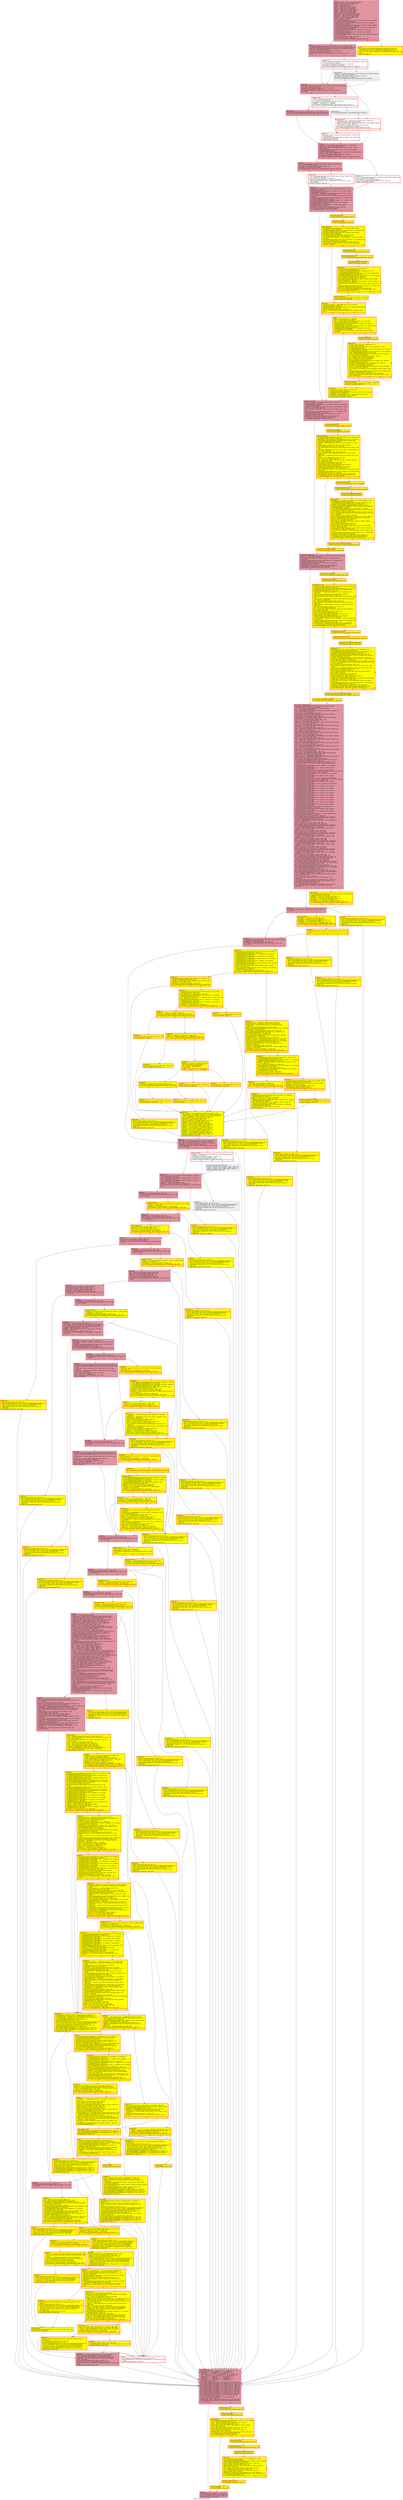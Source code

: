 digraph "CFG for 'net_init_slirp' function" {
	label="CFG for 'net_init_slirp' function";

	Node0x564e25bc7f90 [shape=record,color="#b70d28ff", style=filled, fillcolor="#b70d2870",label="{entry:\l  %vserver_addr.i.i = alloca %struct.in_addr, align 4\l  %server.i.i = alloca %struct.in_addr, align 4\l  %buf.i.i = alloca [128 x i8], align 16\l  %end.i.i = alloca i8*, align 8\l  %err.i.i = alloca %struct.Error*, align 8\l  %net.i = alloca %struct.in_addr, align 4\l  %mask.i = alloca %struct.in_addr, align 4\l  %host.i = alloca %struct.in_addr, align 4\l  %dhcp.i = alloca %struct.in_addr, align 4\l  %dns.i = alloca %struct.in_addr, align 4\l  %ip6_prefix.i = alloca %struct.in6_addr, align 8\l  %ip6_host.i = alloca %struct.in6_addr, align 8\l  %ip6_dns.i = alloca %struct.in6_addr, align 8\l  %smbsrv.i = alloca %struct.in_addr, align 4\l  %buf.i = alloca [20 x i8], align 16\l  %end.i = alloca i8*, align 8\l  call void @llvm.dbg.value(metadata %struct.Netdev* %netdev, metadata !888,\l... metadata !DIExpression()), !dbg !903\l  call void @llvm.dbg.value(metadata i8* %name, metadata !889, metadata\l... !DIExpression()), !dbg !903\l  call void @llvm.dbg.value(metadata %struct.NetClientState* %peer, metadata\l... !890, metadata !DIExpression()), !dbg !903\l  call void @llvm.dbg.value(metadata %struct.Error** %errp, metadata !891,\l... metadata !DIExpression()), !dbg !903\l  call void @llvm.dbg.value(metadata i8 1, metadata !900, metadata\l... !DIExpression()), !dbg !903\l  call void @llvm.dbg.value(metadata i8 1, metadata !901, metadata\l... !DIExpression()), !dbg !903\l  %type = getelementptr inbounds %struct.Netdev, %struct.Netdev* %netdev, i64\l... 0, i32 1, !dbg !904\l  %0 = load i32, i32* %type, align 8, !dbg !904\l  %cmp = icmp eq i32 %0, 2, !dbg !904\l  br i1 %cmp, label %if.end, label %if.else, !dbg !907, !prof !908\l|{<s0>T|<s1>F}}"];
	Node0x564e25bc7f90:s0 -> Node0x564e25be4040;
	Node0x564e25bc7f90:s1 -> Node0x564e25be40b0;
	Node0x564e25be40b0 [shape=record,penwidth=3.0, style="filled", color="red", fillcolor="yellow",label="{if.else:                                          \l  tail call void @__assert_fail(i8* getelementptr inbounds ([39 x i8], [39 x\l... i8]* @.str.9, i64 0, i64 0), i8* getelementptr inbounds ([12 x i8], [12 x\l... i8]* @.str.10, i64 0, i64 0), i32 1073, i8* getelementptr inbounds ([77 x\l... i8], [77 x i8]* @__PRETTY_FUNCTION__.net_init_slirp, i64 0, i64 0)) #20, !dbg\l... !904\l  unreachable, !dbg !904\l}"];
	Node0x564e25be4040 [shape=record,color="#b70d28ff", style=filled, fillcolor="#b70d2870",label="{if.end:                                           \l  call void @llvm.dbg.value(metadata %struct.Netdev* %netdev, metadata !895,\l... metadata !DIExpression(DW_OP_plus_uconst, 16, DW_OP_stack_value)), !dbg !903\l  %has_ipv6 = getelementptr inbounds %struct.Netdev, %struct.Netdev* %netdev,\l... i64 0, i32 2, i32 0, i32 6, !dbg !909\l  %1 = load i8, i8* %has_ipv6, align 4, !dbg !909, !range !911\l  %tobool = icmp eq i8 %1, 0, !dbg !909\l  br i1 %tobool, label %lor.lhs.false, label %land.lhs.true, !dbg !912, !prof\l... !908\l|{<s0>T|<s1>F}}"];
	Node0x564e25be4040:s0 -> Node0x564e25be70f0;
	Node0x564e25be4040:s1 -> Node0x564e25be7250;
	Node0x564e25be7250 [shape=record,penwidth=3.0, color="red",label="{land.lhs.true:                                    \l  %ipv62 = getelementptr inbounds %struct.Netdev, %struct.Netdev* %netdev, i64\l... 0, i32 2, i32 0, i32 7, !dbg !913\l  %2 = load i8, i8* %ipv62, align 1, !dbg !913, !range !911\l  %tobool3 = icmp eq i8 %2, 0, !dbg !913\l  br i1 %tobool3, label %lor.lhs.false, label %land.lhs.true4, !dbg !914\l|{<s0>T|<s1>F}}"];
	Node0x564e25be7250:s0 -> Node0x564e25be70f0;
	Node0x564e25be7250:s1 -> Node0x564e25be71a0;
	Node0x564e25be71a0 [shape=record,color="#3d50c3ff", style=filled, fillcolor="#dedcdb70",label="{land.lhs.true4:                                   \l  %has_ipv4 = getelementptr inbounds %struct.Netdev, %struct.Netdev* %netdev,\l... i64 0, i32 2, i32 0, i32 4, !dbg !915\l  %3 = load i8, i8* %has_ipv4, align 2, !dbg !915, !range !911\l  %tobool5 = icmp eq i8 %3, 0, !dbg !915\l  br i1 %tobool5, label %land.lhs.true24, label %lor.lhs.false, !dbg !916\l|{<s0>T|<s1>F}}"];
	Node0x564e25be71a0:s0 -> Node0x564e25be6ce0;
	Node0x564e25be71a0:s1 -> Node0x564e25be70f0;
	Node0x564e25be70f0 [shape=record,color="#b70d28ff", style=filled, fillcolor="#b70d2870",label="{lor.lhs.false:                                    \l  %has_ipv46 = getelementptr inbounds %struct.Netdev, %struct.Netdev* %netdev,\l... i64 0, i32 2, i32 0, i32 4, !dbg !917\l  %4 = load i8, i8* %has_ipv46, align 2, !dbg !917, !range !911\l  %tobool7 = icmp eq i8 %4, 0, !dbg !917\l  br i1 %tobool7, label %lor.lhs.false21, label %land.lhs.true8, !dbg !918,\l... !prof !908\l|{<s0>T|<s1>F}}"];
	Node0x564e25be70f0:s0 -> Node0x564e25be8560;
	Node0x564e25be70f0:s1 -> Node0x564e25be79b0;
	Node0x564e25be79b0 [shape=record,penwidth=3.0, color="red",label="{land.lhs.true8:                                   \l  %ipv49 = getelementptr inbounds %struct.Netdev, %struct.Netdev* %netdev, i64\l... 0, i32 2, i32 0, i32 5, !dbg !919\l  %5 = load i8, i8* %ipv49, align 1, !dbg !919, !range !911\l  %tobool10 = icmp ne i8 %5, 0, !dbg !919\l  %tobool17 = icmp eq i8 %5, 0, !dbg !920\l  br i1 %tobool17, label %lor.lhs.false21, label %land.lhs.true18, !dbg !922\l|{<s0>T|<s1>F}}"];
	Node0x564e25be79b0:s0 -> Node0x564e25be8560;
	Node0x564e25be79b0:s1 -> Node0x564e25be8610;
	Node0x564e25be8610 [shape=record,color="#3d50c3ff", style=filled, fillcolor="#dedcdb70",label="{land.lhs.true18:                                  \l  br i1 %tobool, label %if.then27, label %land.lhs.true24, !dbg !923\l|{<s0>T|<s1>F}}"];
	Node0x564e25be8610:s0 -> Node0x564e25be84c0;
	Node0x564e25be8610:s1 -> Node0x564e25be6ce0;
	Node0x564e25be8560 [shape=record,color="#b70d28ff", style=filled, fillcolor="#b70d2870",label="{lor.lhs.false21:                                  \l  %ipv4.0187 = phi i1 [ %tobool10, %land.lhs.true8 ], [ true, %lor.lhs.false ]\l  br i1 %tobool, label %if.end28, label %land.lhs.true24, !dbg !924, !prof !925\l|{<s0>T|<s1>F}}"];
	Node0x564e25be8560:s0 -> Node0x564e25be8510;
	Node0x564e25be8560:s1 -> Node0x564e25be6ce0;
	Node0x564e25be6ce0 [shape=record,penwidth=3.0, color="red",label="{land.lhs.true24:                                  \l  %ipv4.0185 = phi i1 [ %tobool10, %land.lhs.true18 ], [ %ipv4.0187,\l... %lor.lhs.false21 ], [ false, %land.lhs.true4 ]\l  %ipv625 = getelementptr inbounds %struct.Netdev, %struct.Netdev* %netdev,\l... i64 0, i32 2, i32 0, i32 7, !dbg !926\l  %6 = load i8, i8* %ipv625, align 1, !dbg !926, !range !911\l  %tobool26 = icmp eq i8 %6, 0, !dbg !926\l  br i1 %tobool26, label %if.then27, label %if.end28, !dbg !927\l|{<s0>T|<s1>F}}"];
	Node0x564e25be6ce0:s0 -> Node0x564e25be84c0;
	Node0x564e25be6ce0:s1 -> Node0x564e25be8510;
	Node0x564e25be84c0 [shape=record,penwidth=3.0, color="red",label="{if.then27:                                        \l  %ipv4.0184 = phi i1 [ %tobool10, %land.lhs.true18 ], [ %ipv4.0185,\l... %land.lhs.true24 ]\l  call void @llvm.dbg.value(metadata i8 0, metadata !901, metadata\l... !DIExpression()), !dbg !903\l  br label %if.end28, !dbg !928\l}"];
	Node0x564e25be84c0 -> Node0x564e25be8510;
	Node0x564e25be8510 [shape=record,color="#b70d28ff", style=filled, fillcolor="#b70d2870",label="{if.end28:                                         \l  %ipv4.0186 = phi i1 [ %ipv4.0185, %land.lhs.true24 ], [ %ipv4.0184,\l... %if.then27 ], [ %ipv4.0187, %lor.lhs.false21 ]\l  %ipv6.0 = phi i1 [ true, %land.lhs.true24 ], [ false, %if.then27 ], [ true,\l... %lor.lhs.false21 ]\l  call void @llvm.dbg.value(metadata i8 undef, metadata !901, metadata\l... !DIExpression()), !dbg !903\l  %has_net = getelementptr inbounds %struct.Netdev, %struct.Netdev* %netdev,\l... i64 0, i32 2, i32 0, i32 10, !dbg !930\l  %7 = load i8, i8* %has_net, align 8, !dbg !930, !range !911\l  %tobool29 = icmp eq i8 %7, 0, !dbg !930\l  br i1 %tobool29, label %cond.false, label %cond.true, !dbg !931, !prof !908\l|{<s0>T|<s1>F}}"];
	Node0x564e25be8510:s0 -> Node0x564e25bea0b0;
	Node0x564e25be8510:s1 -> Node0x564e25bea030;
	Node0x564e25bea030 [shape=record,penwidth=3.0, color="red",label="{cond.true:                                        \l  %net = getelementptr inbounds %struct.Netdev, %struct.Netdev* %netdev, i64\l... 0, i32 2, i32 0, i32 11, !dbg !932\l  %8 = load i8*, i8** %net, align 8, !dbg !932\l  %call = tail call noalias i8* @g_strdup(i8* %8) #21, !dbg !933\l  br label %cond.end34, !dbg !931\l}"];
	Node0x564e25bea030 -> Node0x564e25bea130;
	Node0x564e25bea0b0 [shape=record,color="#b70d28ff", style=filled, fillcolor="#b70d2870",label="{cond.false:                                       \l  %has_ip = getelementptr inbounds %struct.Netdev, %struct.Netdev* %netdev,\l... i64 0, i32 2, i32 0, i32 8, !dbg !934\l  %9 = load i8, i8* %has_ip, align 2, !dbg !934, !range !911\l  %tobool30 = icmp eq i8 %9, 0, !dbg !934\l  br i1 %tobool30, label %cond.end34, label %cond.true31, !dbg !935, !prof !908\l|{<s0>T|<s1>F}}"];
	Node0x564e25bea0b0:s0 -> Node0x564e25bea130;
	Node0x564e25bea0b0:s1 -> Node0x564e25bea860;
	Node0x564e25bea860 [shape=record,penwidth=3.0, color="red",label="{cond.true31:                                      \l  %ip = getelementptr inbounds %struct.Netdev, %struct.Netdev* %netdev, i64 0,\l... i32 2, i32 0, i32 9, !dbg !936\l  %10 = load i8*, i8** %ip, align 8, !dbg !936\l  %call32 = tail call noalias i8* (i8*, ...) @g_strdup_printf(i8*\l... getelementptr inbounds ([6 x i8], [6 x i8]* @.str.11, i64 0, i64 0), i8* %10)\l... #21, !dbg !937\l  br label %cond.end34, !dbg !935\l}"];
	Node0x564e25bea860 -> Node0x564e25bea130;
	Node0x564e25bea130 [shape=record,color="#b70d28ff", style=filled, fillcolor="#b70d2870",label="{cond.end34:                                       \l  %cond35 = phi i8* [ %call, %cond.true ], [ %call32, %cond.true31 ], [ null,\l... %cond.false ], !dbg !931\l  call void @llvm.dbg.value(metadata i8* %cond35, metadata !893, metadata\l... !DIExpression()), !dbg !903\l  %dnssearch36 = getelementptr inbounds %struct.Netdev, %struct.Netdev*\l... %netdev, i64 0, i32 2, i32 0, i32 23, !dbg !938\l  %11 = load %struct.StringList*, %struct.StringList** %dnssearch36, align 8,\l... !dbg !938\l  call void @llvm.dbg.value(metadata %struct.StringList* %11, metadata !939,\l... metadata !DIExpression()) #21, !dbg !950\l  call void @llvm.dbg.value(metadata %struct.StringList* %11, metadata !946,\l... metadata !DIExpression()) #21, !dbg !950\l  call void @llvm.dbg.value(metadata i64 0, metadata !947, metadata\l... !DIExpression()) #21, !dbg !950\l  call void @llvm.dbg.value(metadata i64 0, metadata !948, metadata\l... !DIExpression()) #21, !dbg !950\l  %tobool.i163 = icmp eq %struct.StringList* %11, null, !dbg !952\l  br i1 %tobool.i163, label %slirp_dnssearch.exit, label\l... %while.body.i.preheader, !dbg !952, !prof !908\l|{<s0>T|<s1>F}}"];
	Node0x564e25bea130:s0 -> Node0x564e25c124f0;
	Node0x564e25bea130:s1 -> Node0x564e25bae230;
	Node0x564e25bae230 [shape=record,penwidth=3.0, style="filled", color="red", fillcolor="yellow",label="{while.body.i.preheader:                           \l  br label %while.body.i.peel.begin, !dbg !952\l}"];
	Node0x564e25bae230 -> Node0x564e25c020c0;
	Node0x564e25c020c0 [shape=record,penwidth=3.0, style="filled", color="red", fillcolor="yellow",label="{while.body.i.peel.begin:                          \l  br label %while.body.i.peel, !dbg !952\l}"];
	Node0x564e25c020c0 -> Node0x564e25c013f0;
	Node0x564e25c013f0 [shape=record,penwidth=3.0, style="filled", color="red", fillcolor="yellow",label="{while.body.i.peel:                                \l  call void @llvm.dbg.value(metadata i64 0, metadata !948, metadata\l... !DIExpression()) #21, !dbg !950\l  call void @llvm.dbg.value(metadata %struct.StringList* %11, metadata !946,\l... metadata !DIExpression()) #21, !dbg !950\l  call void @llvm.dbg.value(metadata i64 1, metadata !948, metadata\l... !DIExpression()) #21, !dbg !950\l  %next.i.peel = getelementptr inbounds %struct.StringList,\l... %struct.StringList* %11, i64 0, i32 0, !dbg !953\l  %12 = load %struct.StringList*, %struct.StringList** %next.i.peel, align 8,\l... !dbg !953\l  call void @llvm.dbg.value(metadata %struct.StringList* %12, metadata !946,\l... metadata !DIExpression()) #21, !dbg !950\l  %tobool.i.peel = icmp eq %struct.StringList* %12, null, !dbg !952\l  br i1 %tobool.i.peel, label %while.end.i, label %while.body.i.peel.next,\l... !dbg !952, !prof !908\l|{<s0>T|<s1>F}}"];
	Node0x564e25c013f0:s0 -> Node0x564e2588fdd0;
	Node0x564e25c013f0:s1 -> Node0x564e25c449e0;
	Node0x564e25c449e0 [shape=record,penwidth=3.0, style="filled", color="red", fillcolor="yellow",label="{while.body.i.peel.next:                           \l  br label %while.body.i.peel.next232, !dbg !952\l}"];
	Node0x564e25c449e0 -> Node0x564e25c5c1d0;
	Node0x564e25c5c1d0 [shape=record,penwidth=3.0, style="filled", color="red", fillcolor="yellow",label="{while.body.i.peel.next232:                        \l  br label %while.body.i.preheader.peel.newph, !dbg !952\l}"];
	Node0x564e25c5c1d0 -> Node0x564e25c5c110;
	Node0x564e25c5c110 [shape=record,penwidth=3.0, style="filled", color="red", fillcolor="yellow",label="{while.body.i.preheader.peel.newph:                \l  br label %while.body.i, !dbg !952\l}"];
	Node0x564e25c5c110 -> Node0x564e25c783c0;
	Node0x564e25c783c0 [shape=record,penwidth=3.0, style="filled", color="red", fillcolor="yellow",label="{while.body.i:                                     \l  %num_opts.0.i165 = phi i64 [ %inc.i, %while.body.i ], [ 1,\l... %while.body.i.preheader.peel.newph ]\l  %c.0.i164 = phi %struct.StringList* [ %13, %while.body.i ], [ %12,\l... %while.body.i.preheader.peel.newph ]\l  call void @llvm.dbg.value(metadata i64 %num_opts.0.i165, metadata !948,\l... metadata !DIExpression()) #21, !dbg !950\l  call void @llvm.dbg.value(metadata %struct.StringList* %c.0.i164, metadata\l... !946, metadata !DIExpression()) #21, !dbg !950\l  %inc.i = add i64 %num_opts.0.i165, 1, !dbg !955\l  call void @llvm.dbg.value(metadata i64 %inc.i, metadata !948, metadata\l... !DIExpression()) #21, !dbg !950\l  %next.i = getelementptr inbounds %struct.StringList, %struct.StringList*\l... %c.0.i164, i64 0, i32 0, !dbg !953\l  %13 = load %struct.StringList*, %struct.StringList** %next.i, align 8, !dbg\l... !953\l  call void @llvm.dbg.value(metadata %struct.StringList* %13, metadata !946,\l... metadata !DIExpression()) #21, !dbg !950\l  %tobool.i = icmp eq %struct.StringList* %13, null, !dbg !952\l  br i1 %tobool.i, label %while.end.i.loopexit, label %while.body.i, !dbg\l... !952, !prof !908, !llvm.loop !956\l|{<s0>T|<s1>F}}"];
	Node0x564e25c783c0:s0 -> Node0x564e25c44210;
	Node0x564e25c783c0:s1 -> Node0x564e25c783c0;
	Node0x564e25c44210 [shape=record,penwidth=3.0, style="filled", color="red", fillcolor="yellow",label="{while.end.i.loopexit:                             \l  %inc.i.lcssa243 = phi i64 [ %inc.i, %while.body.i ], !dbg !955\l  br label %while.end.i, !dbg !960\l}"];
	Node0x564e25c44210 -> Node0x564e2588fdd0;
	Node0x564e2588fdd0 [shape=record,penwidth=3.0, style="filled", color="red", fillcolor="yellow",label="{while.end.i:                                      \l  %inc.i.lcssa = phi i64 [ 1, %while.body.i.peel ], [ %inc.i.lcssa243,\l... %while.end.i.loopexit ], !dbg !955\l  call void @llvm.dbg.value(metadata i64 %inc.i.lcssa, metadata !948, metadata\l... !DIExpression()) #21, !dbg !950\l  %cmp.i = icmp eq i64 %inc.i.lcssa, 0, !dbg !960\l  br i1 %cmp.i, label %slirp_dnssearch.exit, label %if.end.i, !dbg !962, !prof\l... !963\l|{<s0>T|<s1>F}}"];
	Node0x564e2588fdd0:s0 -> Node0x564e25c124f0;
	Node0x564e2588fdd0:s1 -> Node0x564e2592f8f0;
	Node0x564e2592f8f0 [shape=record,penwidth=3.0, style="filled", color="red", fillcolor="yellow",label="{if.end.i:                                         \l  %add.i = shl i64 %inc.i.lcssa, 3, !dbg !964\l  %mul.i = add i64 %add.i, 8, !dbg !964\l  %call.i = tail call noalias i8* @g_malloc(i64 %mul.i) #22, !dbg !965\l  %14 = bitcast i8* %call.i to i8**, !dbg !965\l  call void @llvm.dbg.value(metadata i8** %14, metadata !949, metadata\l... !DIExpression()) #21, !dbg !950\l  call void @llvm.dbg.value(metadata %struct.StringList* %11, metadata !946,\l... metadata !DIExpression()) #21, !dbg !950\l  call void @llvm.dbg.value(metadata i64 0, metadata !947, metadata\l... !DIExpression()) #21, !dbg !950\l  br i1 %tobool.i163, label %while.end6.i, label %while.body3.i.preheader,\l... !dbg !966\l|{<s0>T|<s1>F}}"];
	Node0x564e2592f8f0:s0 -> Node0x564e25d04ea0;
	Node0x564e2592f8f0:s1 -> Node0x564e25e862a0;
	Node0x564e25e862a0 [shape=record,penwidth=3.0, style="filled", color="red", fillcolor="yellow",label="{while.body3.i.preheader:                          \l  br label %while.body3.i, !dbg !966\l}"];
	Node0x564e25e862a0 -> Node0x564e25bf74e0;
	Node0x564e25bf74e0 [shape=record,penwidth=3.0, style="filled", color="red", fillcolor="yellow",label="{while.body3.i:                                    \l  %i.0.i162 = phi i64 [ %inc4.i, %while.body3.i ], [ 0,\l... %while.body3.i.preheader ]\l  %c.1.i161 = phi %struct.StringList* [ %19, %while.body3.i ], [ %11,\l... %while.body3.i.preheader ]\l  call void @llvm.dbg.value(metadata i64 %i.0.i162, metadata !947, metadata\l... !DIExpression()) #21, !dbg !950\l  call void @llvm.dbg.value(metadata %struct.StringList* %c.1.i161, metadata\l... !946, metadata !DIExpression()) #21, !dbg !950\l  %value.i = getelementptr inbounds %struct.StringList, %struct.StringList*\l... %c.1.i161, i64 0, i32 1, !dbg !967\l  %15 = bitcast %struct.String** %value.i to i64**, !dbg !967\l  %16 = load i64*, i64** %15, align 8, !dbg !967\l  %17 = load i64, i64* %16, align 8, !dbg !969\l  %inc4.i = add i64 %i.0.i162, 1, !dbg !970\l  call void @llvm.dbg.value(metadata i64 %inc4.i, metadata !947, metadata\l... !DIExpression()) #21, !dbg !950\l  %arrayidx.i = getelementptr i8*, i8** %14, i64 %i.0.i162, !dbg !971\l  %18 = bitcast i8** %arrayidx.i to i64*, !dbg !972\l  store i64 %17, i64* %18, align 8, !dbg !972\l  %next5.i = getelementptr inbounds %struct.StringList, %struct.StringList*\l... %c.1.i161, i64 0, i32 0, !dbg !973\l  %19 = load %struct.StringList*, %struct.StringList** %next5.i, align 8, !dbg\l... !973\l  call void @llvm.dbg.value(metadata %struct.StringList* %19, metadata !946,\l... metadata !DIExpression()) #21, !dbg !950\l  %tobool2.i = icmp eq %struct.StringList* %19, null, !dbg !966\l  br i1 %tobool2.i, label %while.end6.i.loopexit, label %while.body3.i, !dbg\l... !966, !llvm.loop !974\l|{<s0>T|<s1>F}}"];
	Node0x564e25bf74e0:s0 -> Node0x564e25d18c20;
	Node0x564e25bf74e0:s1 -> Node0x564e25bf74e0;
	Node0x564e25d18c20 [shape=record,penwidth=3.0, style="filled", color="red", fillcolor="yellow",label="{while.end6.i.loopexit:                            \l  %inc4.i.lcssa = phi i64 [ %inc4.i, %while.body3.i ], !dbg !970\l  br label %while.end6.i, !dbg !976\l}"];
	Node0x564e25d18c20 -> Node0x564e25d04ea0;
	Node0x564e25d04ea0 [shape=record,penwidth=3.0, style="filled", color="red", fillcolor="yellow",label="{while.end6.i:                                     \l  %i.0.i.lcssa = phi i64 [ 0, %if.end.i ], [ %inc4.i.lcssa,\l... %while.end6.i.loopexit ], !dbg !950\l  call void @llvm.dbg.value(metadata i64 %i.0.i.lcssa, metadata !947, metadata\l... !DIExpression()) #21, !dbg !950\l  %arrayidx7.i = getelementptr i8*, i8** %14, i64 %i.0.i.lcssa, !dbg !976\l  store i8* null, i8** %arrayidx7.i, align 8, !dbg !977\l  br label %slirp_dnssearch.exit, !dbg !978\l}"];
	Node0x564e25d04ea0 -> Node0x564e25c124f0;
	Node0x564e25c124f0 [shape=record,color="#b70d28ff", style=filled, fillcolor="#b70d2870",label="{slirp_dnssearch.exit:                             \l  %retval.0.i = phi i8** [ %14, %while.end6.i ], [ null, %while.end.i ], [\l... null, %cond.end34 ], !dbg !950\l  call void @llvm.dbg.value(metadata i8** %retval.0.i, metadata !898, metadata\l... !DIExpression()), !dbg !903\l  %hostfwd = getelementptr inbounds %struct.Netdev, %struct.Netdev* %netdev,\l... i64 0, i32 2, i32 0, i32 39, !dbg !979\l  %20 = load %struct.StringList*, %struct.StringList** %hostfwd, align 8, !dbg\l... !979\l  call void @llvm.dbg.value(metadata %struct.StringList* %20, metadata !980,\l... metadata !DIExpression()) #21, !dbg !988\l  call void @llvm.dbg.value(metadata i32 1, metadata !985, metadata\l... !DIExpression()) #21, !dbg !988\l  %tobool10.i = icmp eq %struct.StringList* %20, null, !dbg !990\l  br i1 %tobool10.i, label %net_init_slirp_configs.exit, label\l... %while.body.i96.preheader, !dbg !990, !prof !991\l|{<s0>T|<s1>F}}"];
	Node0x564e25c124f0:s0 -> Node0x564e25b2a600;
	Node0x564e25c124f0:s1 -> Node0x564e25c33e30;
	Node0x564e25c33e30 [shape=record,penwidth=3.0, style="filled", color="red", fillcolor="yellow",label="{while.body.i96.preheader:                         \l  br label %while.body.i96.peel.begin, !dbg !990\l}"];
	Node0x564e25c33e30 -> Node0x564e25d11050;
	Node0x564e25d11050 [shape=record,penwidth=3.0, style="filled", color="red", fillcolor="yellow",label="{while.body.i96.peel.begin:                        \l  br label %while.body.i96.peel, !dbg !990\l}"];
	Node0x564e25d11050 -> Node0x564e25b8c190;
	Node0x564e25b8c190 [shape=record,penwidth=3.0, style="filled", color="red", fillcolor="yellow",label="{while.body.i96.peel:                              \l  call void @llvm.dbg.value(metadata %struct.StringList* %20, metadata !980,\l... metadata !DIExpression()) #21, !dbg !988\l  %call.i93.peel = tail call noalias i8* @g_malloc0(i64 1040) #22, !dbg !992\l  call void @llvm.dbg.value(metadata i8* %call.i93.peel, metadata !986,\l... metadata !DIExpression()) #21, !dbg !993\l  %str.i.peel = getelementptr inbounds i8, i8* %call.i93.peel, i64 12, !dbg\l... !994\l  %value.i94.peel = getelementptr inbounds %struct.StringList,\l... %struct.StringList* %20, i64 0, i32 1, !dbg !995\l  %21 = load %struct.String*, %struct.String** %value.i94.peel, align 8, !dbg\l... !995\l  %str1.i.peel = getelementptr inbounds %struct.String, %struct.String* %21,\l... i64 0, i32 0, !dbg !996\l  %22 = load i8*, i8** %str1.i.peel, align 8, !dbg !996\l  tail call void @pstrcpy(i8* nonnull %str.i.peel, i32 1024, i8* %22) #21,\l... !dbg !997\l  %flags2.i.peel = getelementptr inbounds i8, i8* %call.i93.peel, i64 8, !dbg\l... !998\l  %23 = bitcast i8* %flags2.i.peel to i32*, !dbg !998\l  store i32 1, i32* %23, align 8, !dbg !999\l  %24 = load i64, i64* bitcast (%struct.slirp_config_str** @slirp_configs to\l... i64*), align 8, !dbg !1000\l  %25 = bitcast i8* %call.i93.peel to i64*, !dbg !1001\l  store i64 %24, i64* %25, align 8, !dbg !1001\l  store i8* %call.i93.peel, i8** bitcast (%struct.slirp_config_str**\l... @slirp_configs to i8**), align 8, !dbg !1002\l  %next3.i.peel = getelementptr inbounds %struct.StringList,\l... %struct.StringList* %20, i64 0, i32 0, !dbg !1003\l  %26 = load %struct.StringList*, %struct.StringList** %next3.i.peel, align 8,\l... !dbg !1003\l  call void @llvm.dbg.value(metadata %struct.StringList* %26, metadata !980,\l... metadata !DIExpression()) #21, !dbg !988\l  %tobool.i95.peel = icmp eq %struct.StringList* %26, null, !dbg !990\l  br i1 %tobool.i95.peel, label %net_init_slirp_configs.exit.loopexit, label\l... %while.body.i96.peel.next, !dbg !990, !prof !991\l|{<s0>T|<s1>F}}"];
	Node0x564e25b8c190:s0 -> Node0x564e25cfb880;
	Node0x564e25b8c190:s1 -> Node0x564e25c4a220;
	Node0x564e25c4a220 [shape=record,penwidth=3.0, style="filled", color="red", fillcolor="yellow",label="{while.body.i96.peel.next:                         \l  br label %while.body.i96.peel.next231, !dbg !990\l}"];
	Node0x564e25c4a220 -> Node0x564e25d101a0;
	Node0x564e25d101a0 [shape=record,penwidth=3.0, style="filled", color="red", fillcolor="yellow",label="{while.body.i96.peel.next231:                      \l  br label %while.body.i96.preheader.peel.newph, !dbg !990\l}"];
	Node0x564e25d101a0 -> Node0x564e25ea3090;
	Node0x564e25ea3090 [shape=record,penwidth=3.0, style="filled", color="red", fillcolor="yellow",label="{while.body.i96.preheader.peel.newph:              \l  br label %while.body.i96, !dbg !990\l}"];
	Node0x564e25ea3090 -> Node0x564e25c0c160;
	Node0x564e25c0c160 [shape=record,penwidth=3.0, style="filled", color="red", fillcolor="yellow",label="{while.body.i96:                                   \l  %fwd.addr.011.i = phi %struct.StringList* [ %32, %while.body.i96 ], [ %26,\l... %while.body.i96.preheader.peel.newph ]\l  call void @llvm.dbg.value(metadata %struct.StringList* %fwd.addr.011.i,\l... metadata !980, metadata !DIExpression()) #21, !dbg !988\l  %call.i93 = tail call noalias i8* @g_malloc0(i64 1040) #22, !dbg !992\l  call void @llvm.dbg.value(metadata i8* %call.i93, metadata !986, metadata\l... !DIExpression()) #21, !dbg !993\l  %str.i = getelementptr inbounds i8, i8* %call.i93, i64 12, !dbg !994\l  %value.i94 = getelementptr inbounds %struct.StringList, %struct.StringList*\l... %fwd.addr.011.i, i64 0, i32 1, !dbg !995\l  %27 = load %struct.String*, %struct.String** %value.i94, align 8, !dbg !995\l  %str1.i = getelementptr inbounds %struct.String, %struct.String* %27, i64 0,\l... i32 0, !dbg !996\l  %28 = load i8*, i8** %str1.i, align 8, !dbg !996\l  tail call void @pstrcpy(i8* nonnull %str.i, i32 1024, i8* %28) #21, !dbg !997\l  %flags2.i = getelementptr inbounds i8, i8* %call.i93, i64 8, !dbg !998\l  %29 = bitcast i8* %flags2.i to i32*, !dbg !998\l  store i32 1, i32* %29, align 8, !dbg !999\l  %30 = load i64, i64* bitcast (%struct.slirp_config_str** @slirp_configs to\l... i64*), align 8, !dbg !1000\l  %31 = bitcast i8* %call.i93 to i64*, !dbg !1001\l  store i64 %30, i64* %31, align 8, !dbg !1001\l  store i8* %call.i93, i8** bitcast (%struct.slirp_config_str** @slirp_configs\l... to i8**), align 8, !dbg !1002\l  %next3.i = getelementptr inbounds %struct.StringList, %struct.StringList*\l... %fwd.addr.011.i, i64 0, i32 0, !dbg !1003\l  %32 = load %struct.StringList*, %struct.StringList** %next3.i, align 8, !dbg\l... !1003\l  call void @llvm.dbg.value(metadata %struct.StringList* %32, metadata !980,\l... metadata !DIExpression()) #21, !dbg !988\l  %tobool.i95 = icmp eq %struct.StringList* %32, null, !dbg !990\l  br i1 %tobool.i95, label %net_init_slirp_configs.exit.loopexit.loopexit,\l... label %while.body.i96, !dbg !990, !prof !991, !llvm.loop !1004\l|{<s0>T|<s1>F}}"];
	Node0x564e25c0c160:s0 -> Node0x564e25c4dd60;
	Node0x564e25c0c160:s1 -> Node0x564e25c0c160;
	Node0x564e25c4dd60 [shape=record,penwidth=3.0, style="filled", color="red", fillcolor="yellow",label="{net_init_slirp_configs.exit.loopexit.loopexit:    \l  br label %net_init_slirp_configs.exit.loopexit, !dbg !1006\l}"];
	Node0x564e25c4dd60 -> Node0x564e25cfb880;
	Node0x564e25cfb880 [shape=record,penwidth=3.0, style="filled", color="red", fillcolor="yellow",label="{net_init_slirp_configs.exit.loopexit:             \l  br label %net_init_slirp_configs.exit, !dbg !1006\l}"];
	Node0x564e25cfb880 -> Node0x564e25b2a600;
	Node0x564e25b2a600 [shape=record,color="#b70d28ff", style=filled, fillcolor="#b70d2870",label="{net_init_slirp_configs.exit:                      \l  %guestfwd = getelementptr inbounds %struct.Netdev, %struct.Netdev* %netdev,\l... i64 0, i32 2, i32 0, i32 41, !dbg !1006\l  %33 = load %struct.StringList*, %struct.StringList** %guestfwd, align 8,\l... !dbg !1006\l  call void @llvm.dbg.value(metadata %struct.StringList* %33, metadata !980,\l... metadata !DIExpression()) #21, !dbg !1007\l  call void @llvm.dbg.value(metadata i32 0, metadata !985, metadata\l... !DIExpression()) #21, !dbg !1007\l  %tobool10.i98 = icmp eq %struct.StringList* %33, null, !dbg !1009\l  br i1 %tobool10.i98, label %net_init_slirp_configs.exit109, label\l... %while.body.i107.preheader, !dbg !1009, !prof !991\l|{<s0>T|<s1>F}}"];
	Node0x564e25b2a600:s0 -> Node0x564e25c703d0;
	Node0x564e25b2a600:s1 -> Node0x564e25b94030;
	Node0x564e25b94030 [shape=record,penwidth=3.0, style="filled", color="red", fillcolor="yellow",label="{while.body.i107.preheader:                        \l  br label %while.body.i107.peel.begin, !dbg !1009\l}"];
	Node0x564e25b94030 -> Node0x564e25d16160;
	Node0x564e25d16160 [shape=record,penwidth=3.0, style="filled", color="red", fillcolor="yellow",label="{while.body.i107.peel.begin:                       \l  br label %while.body.i107.peel, !dbg !1009\l}"];
	Node0x564e25d16160 -> Node0x564e25cddfc0;
	Node0x564e25cddfc0 [shape=record,penwidth=3.0, style="filled", color="red", fillcolor="yellow",label="{while.body.i107.peel:                             \l  call void @llvm.dbg.value(metadata %struct.StringList* %33, metadata !980,\l... metadata !DIExpression()) #21, !dbg !1007\l  %call.i100.peel = tail call noalias i8* @g_malloc0(i64 1040) #22, !dbg !1010\l  call void @llvm.dbg.value(metadata i8* %call.i100.peel, metadata !986,\l... metadata !DIExpression()) #21, !dbg !1011\l  %str.i101.peel = getelementptr inbounds i8, i8* %call.i100.peel, i64 12,\l... !dbg !1012\l  %value.i102.peel = getelementptr inbounds %struct.StringList,\l... %struct.StringList* %33, i64 0, i32 1, !dbg !1013\l  %34 = load %struct.String*, %struct.String** %value.i102.peel, align 8, !dbg\l... !1013\l  %str1.i103.peel = getelementptr inbounds %struct.String, %struct.String*\l... %34, i64 0, i32 0, !dbg !1014\l  %35 = load i8*, i8** %str1.i103.peel, align 8, !dbg !1014\l  tail call void @pstrcpy(i8* nonnull %str.i101.peel, i32 1024, i8* %35) #21,\l... !dbg !1015\l  %flags2.i104.peel = getelementptr inbounds i8, i8* %call.i100.peel, i64 8,\l... !dbg !1016\l  %36 = bitcast i8* %flags2.i104.peel to i32*, !dbg !1016\l  store i32 0, i32* %36, align 8, !dbg !1017\l  %37 = load i64, i64* bitcast (%struct.slirp_config_str** @slirp_configs to\l... i64*), align 8, !dbg !1018\l  %38 = bitcast i8* %call.i100.peel to i64*, !dbg !1019\l  store i64 %37, i64* %38, align 8, !dbg !1019\l  store i8* %call.i100.peel, i8** bitcast (%struct.slirp_config_str**\l... @slirp_configs to i8**), align 8, !dbg !1020\l  %next3.i105.peel = getelementptr inbounds %struct.StringList,\l... %struct.StringList* %33, i64 0, i32 0, !dbg !1021\l  %39 = load %struct.StringList*, %struct.StringList** %next3.i105.peel, align\l... 8, !dbg !1021\l  call void @llvm.dbg.value(metadata %struct.StringList* %39, metadata !980,\l... metadata !DIExpression()) #21, !dbg !1007\l  %tobool.i106.peel = icmp eq %struct.StringList* %39, null, !dbg !1009\l  br i1 %tobool.i106.peel, label %net_init_slirp_configs.exit109.loopexit,\l... label %while.body.i107.peel.next, !dbg !1009, !prof !991\l|{<s0>T|<s1>F}}"];
	Node0x564e25cddfc0:s0 -> Node0x564e25baa280;
	Node0x564e25cddfc0:s1 -> Node0x564e25cb1950;
	Node0x564e25cb1950 [shape=record,penwidth=3.0, style="filled", color="red", fillcolor="yellow",label="{while.body.i107.peel.next:                        \l  br label %while.body.i107.peel.next230, !dbg !1009\l}"];
	Node0x564e25cb1950 -> Node0x564e25c4a1d0;
	Node0x564e25c4a1d0 [shape=record,penwidth=3.0, style="filled", color="red", fillcolor="yellow",label="{while.body.i107.peel.next230:                     \l  br label %while.body.i107.preheader.peel.newph, !dbg !1009\l}"];
	Node0x564e25c4a1d0 -> Node0x564e25cddf70;
	Node0x564e25cddf70 [shape=record,penwidth=3.0, style="filled", color="red", fillcolor="yellow",label="{while.body.i107.preheader.peel.newph:             \l  br label %while.body.i107, !dbg !1009\l}"];
	Node0x564e25cddf70 -> Node0x564e25be53d0;
	Node0x564e25be53d0 [shape=record,penwidth=3.0, style="filled", color="red", fillcolor="yellow",label="{while.body.i107:                                  \l  %fwd.addr.011.i99 = phi %struct.StringList* [ %45, %while.body.i107 ], [\l... %39, %while.body.i107.preheader.peel.newph ]\l  call void @llvm.dbg.value(metadata %struct.StringList* %fwd.addr.011.i99,\l... metadata !980, metadata !DIExpression()) #21, !dbg !1007\l  %call.i100 = tail call noalias i8* @g_malloc0(i64 1040) #22, !dbg !1010\l  call void @llvm.dbg.value(metadata i8* %call.i100, metadata !986, metadata\l... !DIExpression()) #21, !dbg !1011\l  %str.i101 = getelementptr inbounds i8, i8* %call.i100, i64 12, !dbg !1012\l  %value.i102 = getelementptr inbounds %struct.StringList, %struct.StringList*\l... %fwd.addr.011.i99, i64 0, i32 1, !dbg !1013\l  %40 = load %struct.String*, %struct.String** %value.i102, align 8, !dbg !1013\l  %str1.i103 = getelementptr inbounds %struct.String, %struct.String* %40, i64\l... 0, i32 0, !dbg !1014\l  %41 = load i8*, i8** %str1.i103, align 8, !dbg !1014\l  tail call void @pstrcpy(i8* nonnull %str.i101, i32 1024, i8* %41) #21, !dbg\l... !1015\l  %flags2.i104 = getelementptr inbounds i8, i8* %call.i100, i64 8, !dbg !1016\l  %42 = bitcast i8* %flags2.i104 to i32*, !dbg !1016\l  store i32 0, i32* %42, align 8, !dbg !1017\l  %43 = load i64, i64* bitcast (%struct.slirp_config_str** @slirp_configs to\l... i64*), align 8, !dbg !1018\l  %44 = bitcast i8* %call.i100 to i64*, !dbg !1019\l  store i64 %43, i64* %44, align 8, !dbg !1019\l  store i8* %call.i100, i8** bitcast (%struct.slirp_config_str**\l... @slirp_configs to i8**), align 8, !dbg !1020\l  %next3.i105 = getelementptr inbounds %struct.StringList, %struct.StringList*\l... %fwd.addr.011.i99, i64 0, i32 0, !dbg !1021\l  %45 = load %struct.StringList*, %struct.StringList** %next3.i105, align 8,\l... !dbg !1021\l  call void @llvm.dbg.value(metadata %struct.StringList* %45, metadata !980,\l... metadata !DIExpression()) #21, !dbg !1007\l  %tobool.i106 = icmp eq %struct.StringList* %45, null, !dbg !1009\l  br i1 %tobool.i106, label %net_init_slirp_configs.exit109.loopexit.loopexit,\l... label %while.body.i107, !dbg !1009, !prof !991, !llvm.loop !1022\l|{<s0>T|<s1>F}}"];
	Node0x564e25be53d0:s0 -> Node0x564e25ea30f0;
	Node0x564e25be53d0:s1 -> Node0x564e25be53d0;
	Node0x564e25ea30f0 [shape=record,penwidth=3.0, style="filled", color="red", fillcolor="yellow",label="{net_init_slirp_configs.exit109.loopexit.loopexit: \l  br label %net_init_slirp_configs.exit109.loopexit, !dbg !1024\l}"];
	Node0x564e25ea30f0 -> Node0x564e25baa280;
	Node0x564e25baa280 [shape=record,penwidth=3.0, style="filled", color="red", fillcolor="yellow",label="{net_init_slirp_configs.exit109.loopexit:          \l  br label %net_init_slirp_configs.exit109, !dbg !1024\l}"];
	Node0x564e25baa280 -> Node0x564e25c703d0;
	Node0x564e25c703d0 [shape=record,color="#b70d28ff", style=filled, fillcolor="#b70d2870",label="{net_init_slirp_configs.exit109:                   \l  %q_restrict = getelementptr inbounds %struct.Netdev, %struct.Netdev*\l... %netdev, i64 0, i32 2, i32 0, i32 3, !dbg !1024\l  %46 = load i8, i8* %q_restrict, align 1, !dbg !1024, !range !911\l  %47 = zext i8 %46 to i32, !dbg !1025\l  %host = getelementptr inbounds %struct.Netdev, %struct.Netdev* %netdev, i64\l... 0, i32 2, i32 0, i32 13, !dbg !1026\l  %48 = load i8*, i8** %host, align 8, !dbg !1026\l  %ipv6_prefix = getelementptr inbounds %struct.Netdev, %struct.Netdev*\l... %netdev, i64 0, i32 2, i32 0, i32 27, !dbg !1027\l  %49 = load i8*, i8** %ipv6_prefix, align 8, !dbg !1027\l  %ipv6_prefixlen = getelementptr inbounds %struct.Netdev, %struct.Netdev*\l... %netdev, i64 0, i32 2, i32 0, i32 29, !dbg !1028\l  %50 = load i64, i64* %ipv6_prefixlen, align 8, !dbg !1028\l  %conv41 = trunc i64 %50 to i32, !dbg !1029\l  %ipv6_host = getelementptr inbounds %struct.Netdev, %struct.Netdev* %netdev,\l... i64 0, i32 2, i32 0, i32 31, !dbg !1030\l  %51 = load i8*, i8** %ipv6_host, align 8, !dbg !1030\l  %hostname = getelementptr inbounds %struct.Netdev, %struct.Netdev* %netdev,\l... i64 0, i32 2, i32 0, i32 1, !dbg !1031\l  %52 = load i8*, i8** %hostname, align 8, !dbg !1031\l  %tftp = getelementptr inbounds %struct.Netdev, %struct.Netdev* %netdev, i64\l... 0, i32 2, i32 0, i32 15, !dbg !1032\l  %53 = load i8*, i8** %tftp, align 8, !dbg !1032\l  %bootfile = getelementptr inbounds %struct.Netdev, %struct.Netdev* %netdev,\l... i64 0, i32 2, i32 0, i32 17, !dbg !1033\l  %54 = load i8*, i8** %bootfile, align 8, !dbg !1033\l  %dhcpstart = getelementptr inbounds %struct.Netdev, %struct.Netdev* %netdev,\l... i64 0, i32 2, i32 0, i32 19, !dbg !1034\l  %55 = load i8*, i8** %dhcpstart, align 8, !dbg !1034\l  %dns = getelementptr inbounds %struct.Netdev, %struct.Netdev* %netdev, i64\l... 0, i32 2, i32 0, i32 21, !dbg !1035\l  %56 = load i8*, i8** %dns, align 8, !dbg !1035\l  %ipv6_dns = getelementptr inbounds %struct.Netdev, %struct.Netdev* %netdev,\l... i64 0, i32 2, i32 0, i32 33, !dbg !1036\l  %57 = load i8*, i8** %ipv6_dns, align 8, !dbg !1036\l  %smb = getelementptr inbounds %struct.Netdev, %struct.Netdev* %netdev, i64\l... 0, i32 2, i32 0, i32 35, !dbg !1037\l  %58 = load i8*, i8** %smb, align 8, !dbg !1037\l  %smbserver = getelementptr inbounds %struct.Netdev, %struct.Netdev* %netdev,\l... i64 0, i32 2, i32 0, i32 37, !dbg !1038\l  %59 = load i8*, i8** %smbserver, align 8, !dbg !1038\l  %domainname = getelementptr inbounds %struct.Netdev, %struct.Netdev*\l... %netdev, i64 0, i32 2, i32 0, i32 25, !dbg !1039\l  %60 = load i8*, i8** %domainname, align 8, !dbg !1039\l  %tftp_server_name = getelementptr inbounds %struct.Netdev, %struct.Netdev*\l... %netdev, i64 0, i32 2, i32 0, i32 43, !dbg !1040\l  %61 = load i8*, i8** %tftp_server_name, align 8, !dbg !1040\l  call void @llvm.dbg.value(metadata %struct.NetClientState* %peer, metadata\l... !1041, metadata !DIExpression()) #21, !dbg !1188\l  call void @llvm.dbg.value(metadata i8* getelementptr inbounds ([5 x i8], [5\l... x i8]* @.str.12, i64 0, i64 0), metadata !1046, metadata !DIExpression())\l... #21, !dbg !1188\l  call void @llvm.dbg.value(metadata i8* %name, metadata !1047, metadata\l... !DIExpression()) #21, !dbg !1188\l  call void @llvm.dbg.value(metadata i32 %47, metadata !1048, metadata\l... !DIExpression()) #21, !dbg !1188\l  call void @llvm.dbg.value(metadata i1 false, metadata !1049, metadata\l... !DIExpression(DW_OP_LLVM_convert, 1, DW_ATE_unsigned, DW_OP_LLVM_convert, 8,\l... DW_ATE_unsigned, DW_OP_stack_value)) #21, !dbg !1188\l  call void @llvm.dbg.value(metadata i8* %cond35, metadata !1050, metadata\l... !DIExpression()) #21, !dbg !1188\l  call void @llvm.dbg.value(metadata i8* %48, metadata !1051, metadata\l... !DIExpression()) #21, !dbg !1188\l  call void @llvm.dbg.value(metadata i1 %ipv6.0, metadata !1052, metadata\l... !DIExpression(DW_OP_LLVM_convert, 1, DW_ATE_unsigned, DW_OP_LLVM_convert, 8,\l... DW_ATE_unsigned, DW_OP_stack_value)) #21, !dbg !1188\l  call void @llvm.dbg.value(metadata i8* %49, metadata !1053, metadata\l... !DIExpression()) #21, !dbg !1188\l  call void @llvm.dbg.value(metadata i32 %conv41, metadata !1054, metadata\l... !DIExpression()) #21, !dbg !1188\l  call void @llvm.dbg.value(metadata i8* %51, metadata !1055, metadata\l... !DIExpression()) #21, !dbg !1188\l  call void @llvm.dbg.value(metadata i8* %52, metadata !1056, metadata\l... !DIExpression()) #21, !dbg !1188\l  call void @llvm.dbg.value(metadata i8* %53, metadata !1057, metadata\l... !DIExpression()) #21, !dbg !1188\l  call void @llvm.dbg.value(metadata i8* %54, metadata !1058, metadata\l... !DIExpression()) #21, !dbg !1188\l  call void @llvm.dbg.value(metadata i8* %55, metadata !1059, metadata\l... !DIExpression()) #21, !dbg !1188\l  call void @llvm.dbg.value(metadata i8* %56, metadata !1060, metadata\l... !DIExpression()) #21, !dbg !1188\l  call void @llvm.dbg.value(metadata i8* %57, metadata !1061, metadata\l... !DIExpression()) #21, !dbg !1188\l  call void @llvm.dbg.value(metadata i8* %58, metadata !1062, metadata\l... !DIExpression()) #21, !dbg !1188\l  call void @llvm.dbg.value(metadata i8* %59, metadata !1063, metadata\l... !DIExpression()) #21, !dbg !1188\l  call void @llvm.dbg.value(metadata i8** %retval.0.i, metadata !1064,\l... metadata !DIExpression()) #21, !dbg !1188\l  call void @llvm.dbg.value(metadata i8* %60, metadata !1065, metadata\l... !DIExpression()) #21, !dbg !1188\l  call void @llvm.dbg.value(metadata i8* %61, metadata !1066, metadata\l... !DIExpression()) #21, !dbg !1188\l  call void @llvm.dbg.value(metadata %struct.Error** %errp, metadata !1067,\l... metadata !DIExpression()) #21, !dbg !1188\l  %62 = bitcast %struct.in_addr* %net.i to i8*, !dbg !1190\l  call void @llvm.lifetime.start.p0i8(i64 4, i8* nonnull %62) #21, !dbg !1190\l  call void @llvm.dbg.declare(metadata %struct.in_addr* %net.i, metadata\l... !1068, metadata !DIExpression()) #21, !dbg !1191\l  %s_addr.i = getelementptr inbounds %struct.in_addr, %struct.in_addr* %net.i,\l... i64 0, i32 0, !dbg !1192\l  store i32 131082, i32* %s_addr.i, align 4, !dbg !1192\l  %63 = bitcast %struct.in_addr* %mask.i to i8*, !dbg !1193\l  call void @llvm.lifetime.start.p0i8(i64 4, i8* nonnull %63) #21, !dbg !1193\l  call void @llvm.dbg.declare(metadata %struct.in_addr* %mask.i, metadata\l... !1072, metadata !DIExpression()) #21, !dbg !1194\l  %s_addr9.i = getelementptr inbounds %struct.in_addr, %struct.in_addr*\l... %mask.i, i64 0, i32 0, !dbg !1195\l  store i32 16777215, i32* %s_addr9.i, align 4, !dbg !1195\l  %64 = bitcast %struct.in_addr* %host.i to i8*, !dbg !1196\l  call void @llvm.lifetime.start.p0i8(i64 4, i8* nonnull %64) #21, !dbg !1196\l  call void @llvm.dbg.declare(metadata %struct.in_addr* %host.i, metadata\l... !1076, metadata !DIExpression()) #21, !dbg !1197\l  %s_addr27.i = getelementptr inbounds %struct.in_addr, %struct.in_addr*\l... %host.i, i64 0, i32 0, !dbg !1198\l  store i32 33685514, i32* %s_addr27.i, align 4, !dbg !1198\l  %65 = bitcast %struct.in_addr* %dhcp.i to i8*, !dbg !1199\l  call void @llvm.lifetime.start.p0i8(i64 4, i8* nonnull %65) #21, !dbg !1199\l  call void @llvm.dbg.declare(metadata %struct.in_addr* %dhcp.i, metadata\l... !1080, metadata !DIExpression()) #21, !dbg !1200\l  %s_addr45.i = getelementptr inbounds %struct.in_addr, %struct.in_addr*\l... %dhcp.i, i64 0, i32 0, !dbg !1201\l  store i32 251789322, i32* %s_addr45.i, align 4, !dbg !1201\l  %66 = bitcast %struct.in_addr* %dns.i to i8*, !dbg !1202\l  call void @llvm.lifetime.start.p0i8(i64 4, i8* nonnull %66) #21, !dbg !1202\l  call void @llvm.dbg.declare(metadata %struct.in_addr* %dns.i, metadata\l... !1084, metadata !DIExpression()) #21, !dbg !1203\l  %s_addr63.i = getelementptr inbounds %struct.in_addr, %struct.in_addr*\l... %dns.i, i64 0, i32 0, !dbg !1204\l  store i32 50462730, i32* %s_addr63.i, align 4, !dbg !1204\l  %67 = bitcast %struct.in6_addr* %ip6_prefix.i to i8*, !dbg !1205\l  call void @llvm.lifetime.start.p0i8(i64 16, i8* nonnull %67) #21, !dbg !1205\l  call void @llvm.dbg.declare(metadata %struct.in6_addr* %ip6_prefix.i,\l... metadata !1088, metadata !DIExpression()) #21, !dbg !1206\l  %68 = bitcast %struct.in6_addr* %ip6_host.i to i8*, !dbg !1207\l  call void @llvm.lifetime.start.p0i8(i64 16, i8* nonnull %68) #21, !dbg !1207\l  call void @llvm.dbg.declare(metadata %struct.in6_addr* %ip6_host.i, metadata\l... !1104, metadata !DIExpression()) #21, !dbg !1208\l  %69 = bitcast %struct.in6_addr* %ip6_dns.i to i8*, !dbg !1209\l  call void @llvm.lifetime.start.p0i8(i64 16, i8* nonnull %69) #21, !dbg !1209\l  call void @llvm.dbg.declare(metadata %struct.in6_addr* %ip6_dns.i, metadata\l... !1105, metadata !DIExpression()) #21, !dbg !1210\l  %70 = bitcast %struct.in_addr* %smbsrv.i to i8*, !dbg !1211\l  call void @llvm.lifetime.start.p0i8(i64 4, i8* nonnull %70) #21, !dbg !1211\l  call void @llvm.dbg.declare(metadata %struct.in_addr* %smbsrv.i, metadata\l... !1106, metadata !DIExpression()) #21, !dbg !1212\l  %71 = getelementptr inbounds %struct.in_addr, %struct.in_addr* %smbsrv.i,\l... i64 0, i32 0, !dbg !1212\l  store i32 0, i32* %71, align 4, !dbg !1212\l  %72 = getelementptr inbounds [20 x i8], [20 x i8]* %buf.i, i64 0, i64 0,\l... !dbg !1213\l  call void @llvm.lifetime.start.p0i8(i64 20, i8* nonnull %72) #21, !dbg !1213\l  call void @llvm.dbg.declare(metadata [20 x i8]* %buf.i, metadata !1109,\l... metadata !DIExpression()) #21, !dbg !1214\l  %73 = bitcast i8** %end.i to i8*, !dbg !1215\l  call void @llvm.lifetime.start.p0i8(i64 8, i8* nonnull %73) #21, !dbg !1215\l  br i1 %ipv4.0186, label %if.end86.i, label %land.lhs.true.i, !dbg !1216,\l... !prof !908\l|{<s0>T|<s1>F}}"];
	Node0x564e25c703d0:s0 -> Node0x564e25beedc0;
	Node0x564e25c703d0:s1 -> Node0x564e25bec810;
	Node0x564e25bec810 [shape=record,penwidth=3.0, style="filled", color="red", fillcolor="yellow",label="{land.lhs.true.i:                                  \l  call void @llvm.dbg.value(metadata i8* %cond35, metadata !1050, metadata\l... !DIExpression()) #21, !dbg !1188\l  %tobool81.i = icmp ne i8* %cond35, null, !dbg !1218\l  %tobool82.i = icmp ne i8* %48, null, !dbg !1219\l  %or.cond.i = or i1 %tobool81.i, %tobool82.i, !dbg !1220\l  %tobool84.i = icmp ne i8* %56, null, !dbg !1221\l  %or.cond626.i = or i1 %or.cond.i, %tobool84.i, !dbg !1220\l  br i1 %or.cond626.i, label %if.then85.i, label %if.end86.i, !dbg !1220\l|{<s0>T|<s1>F}}"];
	Node0x564e25bec810:s0 -> Node0x564e25e3dfb0;
	Node0x564e25bec810:s1 -> Node0x564e25beedc0;
	Node0x564e25e3dfb0 [shape=record,penwidth=3.0, style="filled", color="red", fillcolor="yellow",label="{if.then85.i:                                      \l  tail call void (%struct.Error**, i8*, i32, i8*, i8*, ...)\l... @error_setg_internal(%struct.Error** %errp, i8* getelementptr inbounds ([12 x\l... i8], [12 x i8]* @.str.10, i64 0, i64 0), i32 383, i8* getelementptr inbounds\l... ([15 x i8], [15 x i8]* @__func__.net_slirp_init, i64 0, i64 0), i8*\l... getelementptr inbounds ([44 x i8], [44 x i8]* @.str.28, i64 0, i64 0)) #21,\l... !dbg !1222\l  br label %net_slirp_init.exit, !dbg !1224\l}"];
	Node0x564e25e3dfb0 -> Node0x564e25e48620;
	Node0x564e25beedc0 [shape=record,color="#b70d28ff", style=filled, fillcolor="#b70d2870",label="{if.end86.i:                                       \l  br i1 %ipv6.0, label %if.end100.i, label %land.lhs.true88.i, !dbg !1225,\l... !prof !908\l|{<s0>T|<s1>F}}"];
	Node0x564e25beedc0:s0 -> Node0x564e25c1c1f0;
	Node0x564e25beedc0:s1 -> Node0x564e25c05200;
	Node0x564e25c05200 [shape=record,penwidth=3.0, style="filled", color="red", fillcolor="yellow",label="{land.lhs.true88.i:                                \l  %tobool89.i = icmp ne i8* %49, null, !dbg !1227\l  %tobool91.i = icmp ne i8* %51, null, !dbg !1228\l  %or.cond627.i = or i1 %tobool89.i, %tobool91.i, !dbg !1229\l  %tobool93.i = icmp ne i8* %57, null, !dbg !1230\l  %or.cond628.i = or i1 %or.cond627.i, %tobool93.i, !dbg !1229\l  br i1 %or.cond628.i, label %if.then94.i, label %if.end95.i, !dbg !1229\l|{<s0>T|<s1>F}}"];
	Node0x564e25c05200:s0 -> Node0x564e25e3dda0;
	Node0x564e25c05200:s1 -> Node0x564e25becfd0;
	Node0x564e25e3dda0 [shape=record,penwidth=3.0, style="filled", color="red", fillcolor="yellow",label="{if.then94.i:                                      \l  tail call void (%struct.Error**, i8*, i32, i8*, i8*, ...)\l... @error_setg_internal(%struct.Error** %errp, i8* getelementptr inbounds ([12 x\l... i8], [12 x i8]* @.str.10, i64 0, i64 0), i32 388, i8* getelementptr inbounds\l... ([15 x i8], [15 x i8]* @__func__.net_slirp_init, i64 0, i64 0), i8*\l... getelementptr inbounds ([45 x i8], [45 x i8]* @.str.29, i64 0, i64 0)) #21,\l... !dbg !1231\l  br label %net_slirp_init.exit, !dbg !1233\l}"];
	Node0x564e25e3dda0 -> Node0x564e25e48620;
	Node0x564e25becfd0 [shape=record,penwidth=3.0, style="filled", color="red", fillcolor="yellow",label="{if.end95.i:                                       \l  br i1 %ipv4.0186, label %if.end100.i, label %if.then99.i, !dbg !1234, !prof\l... !963\l|{<s0>T|<s1>F}}"];
	Node0x564e25becfd0:s0 -> Node0x564e25c1c1f0;
	Node0x564e25becfd0:s1 -> Node0x564e25c84e50;
	Node0x564e25c84e50 [shape=record,penwidth=3.0, style="filled", color="red", fillcolor="yellow",label="{if.then99.i:                                      \l  tail call void (%struct.Error**, i8*, i32, i8*, i8*, ...)\l... @error_setg_internal(%struct.Error** %errp, i8* getelementptr inbounds ([12 x\l... i8], [12 x i8]* @.str.10, i64 0, i64 0), i32 394, i8* getelementptr inbounds\l... ([15 x i8], [15 x i8]* @__func__.net_slirp_init, i64 0, i64 0), i8*\l... getelementptr inbounds ([23 x i8], [23 x i8]* @.str.30, i64 0, i64 0)) #21,\l... !dbg !1236\l  br label %net_slirp_init.exit, !dbg !1238\l}"];
	Node0x564e25c84e50 -> Node0x564e25e48620;
	Node0x564e25c1c1f0 [shape=record,color="#b70d28ff", style=filled, fillcolor="#b70d2870",label="{if.end100.i:                                      \l  call void @llvm.dbg.value(metadata i8* %cond35, metadata !1050, metadata\l... !DIExpression()) #21, !dbg !1188\l  %tobool101.i = icmp eq i8* %cond35, null, !dbg !1239\l  br i1 %tobool101.i, label %if.end398.i, label %if.then102.i, !dbg !1240,\l... !prof !908\l|{<s0>T|<s1>F}}"];
	Node0x564e25c1c1f0:s0 -> Node0x564e25c29f60;
	Node0x564e25c1c1f0:s1 -> Node0x564e25c39320;
	Node0x564e25c39320 [shape=record,penwidth=3.0, style="filled", color="red", fillcolor="yellow",label="{if.then102.i:                                     \l  call void @llvm.dbg.value(metadata i8** undef, metadata !1050, metadata\l... !DIExpression(DW_OP_deref)) #21, !dbg !1188\l  call void @llvm.dbg.value(metadata i8* %72, metadata !1241, metadata\l... !DIExpression()) #21, !dbg !1252\l  call void @llvm.dbg.value(metadata i32 20, metadata !1246, metadata\l... !DIExpression()) #21, !dbg !1252\l  call void @llvm.dbg.value(metadata i8** undef, metadata !1247, metadata\l... !DIExpression()) #21, !dbg !1252\l  call void @llvm.dbg.value(metadata i32 47, metadata !1248, metadata\l... !DIExpression()) #21, !dbg !1252\l  call void @llvm.dbg.value(metadata i8* %cond35, metadata !1249, metadata\l... !DIExpression()) #21, !dbg !1252\l  %call.i.i = tail call i8* @strchr(i8* nonnull dereferenceable(1) %cond35,\l... i32 47) #23, !dbg !1254\l  call void @llvm.dbg.value(metadata i8* %call.i.i, metadata !1250, metadata\l... !DIExpression()) #21, !dbg !1252\l  %tobool.i.i = icmp eq i8* %call.i.i, null, !dbg !1255\l  br i1 %tobool.i.i, label %if.then103.i, label %if.else282.i, !dbg !1257\l|{<s0>T|<s1>F}}"];
	Node0x564e25c39320:s0 -> Node0x564e25c7c4e0;
	Node0x564e25c39320:s1 -> Node0x564e25bf67e0;
	Node0x564e25c7c4e0 [shape=record,penwidth=3.0, style="filled", color="red", fillcolor="yellow",label="{if.then103.i:                                     \l  call void @llvm.dbg.value(metadata i8* %incdec.ptr.i.i, metadata !1050,\l... metadata !DIExpression()) #21, !dbg !1188\l  %call104.i = call i32 @inet_aton(i8* nonnull %cond35, %struct.in_addr*\l... nonnull %net.i) #21, !dbg !1258\l  %tobool105.i = icmp eq i32 %call104.i, 0, !dbg !1258\l  br i1 %tobool105.i, label %if.then106.i, label %if.else123.i, !dbg !1260\l|{<s0>T|<s1>F}}"];
	Node0x564e25c7c4e0:s0 -> Node0x564e25e3db90;
	Node0x564e25c7c4e0:s1 -> Node0x564e25c7cc90;
	Node0x564e25e3db90 [shape=record,penwidth=3.0, style="filled", color="red", fillcolor="yellow",label="{if.then106.i:                                     \l  call void (%struct.Error**, i8*, i32, i8*, i8*, ...)\l... @error_setg_internal(%struct.Error** %errp, i8* getelementptr inbounds ([12 x\l... i8], [12 x i8]* @.str.10, i64 0, i64 0), i32 401, i8* getelementptr inbounds\l... ([15 x i8], [15 x i8]* @__func__.net_slirp_init, i64 0, i64 0), i8*\l... getelementptr inbounds ([24 x i8], [24 x i8]* @.str.31, i64 0, i64 0)) #21,\l... !dbg !1261\l  br label %net_slirp_init.exit, !dbg !1263\l}"];
	Node0x564e25e3db90 -> Node0x564e25e48620;
	Node0x564e25c7cc90 [shape=record,penwidth=3.0, style="filled", color="red", fillcolor="yellow",label="{if.else123.i:                                     \l  call void @llvm.dbg.value(metadata i32 undef, metadata !1123, metadata\l... !DIExpression()) #21, !dbg !1264\l  %74 = load i32, i32* %s_addr.i, align 4, !dbg !1265\l  call void @llvm.dbg.value(metadata i32 %74, metadata !1123, metadata\l... !DIExpression()) #21, !dbg !1264\l  %75 = call i32 asm \"bswap $0\", \"=r,0,~\{dirflag\},~\{fpsr\},~\{flags\}\"(i32 %74)\l... #24, !dbg !1266, !srcloc !1268\l  call void @llvm.dbg.value(metadata i32 %75, metadata !1117, metadata\l... !DIExpression()) #21, !dbg !1264\l  call void @llvm.dbg.value(metadata i32 %75, metadata !1113, metadata\l... !DIExpression()) #21, !dbg !1188\l  %tobool127.i = icmp slt i32 %75, 0, !dbg !1269\l  br i1 %tobool127.i, label %if.else147.i, label %if.end144.i, !dbg !1270\l|{<s0>T|<s1>F}}"];
	Node0x564e25c7cc90:s0 -> Node0x564e25c7d950;
	Node0x564e25c7cc90:s1 -> Node0x564e25c7d530;
	Node0x564e25c7d530 [shape=record,penwidth=3.0, style="filled", color="red", fillcolor="yellow",label="{if.end144.i:                                      \l  store i32 255, i32* %s_addr9.i, align 4, !dbg !1271\l  br label %if.end326.i, !dbg !1272\l}"];
	Node0x564e25c7d530 -> Node0x564e25d2aa60;
	Node0x564e25c7d950 [shape=record,penwidth=3.0, style="filled", color="red", fillcolor="yellow",label="{if.else147.i:                                     \l  %and148.i = and i32 %75, -1048576, !dbg !1273\l  %cmp149.i = icmp eq i32 %and148.i, -1408237568, !dbg !1274\l  br i1 %cmp149.i, label %if.end166.i, label %if.else169.i, !dbg !1275\l|{<s0>T|<s1>F}}"];
	Node0x564e25c7d950:s0 -> Node0x564e25c7f660;
	Node0x564e25c7d950:s1 -> Node0x564e25c7dc00;
	Node0x564e25c7f660 [shape=record,penwidth=3.0, style="filled", color="red", fillcolor="yellow",label="{if.end166.i:                                      \l  store i32 61695, i32* %s_addr9.i, align 4, !dbg !1276\l  br label %if.end326.i, !dbg !1277\l}"];
	Node0x564e25c7f660 -> Node0x564e25d2aa60;
	Node0x564e25c7dc00 [shape=record,penwidth=3.0, style="filled", color="red", fillcolor="yellow",label="{if.else169.i:                                     \l  %and170.i = and i32 %75, -1073741824, !dbg !1278\l  %cmp171.i = icmp eq i32 %and170.i, -2147483648, !dbg !1279\l  br i1 %cmp171.i, label %if.end188.i, label %if.else191.i, !dbg !1280\l|{<s0>T|<s1>F}}"];
	Node0x564e25c7dc00:s0 -> Node0x564e25c7f2b0;
	Node0x564e25c7dc00:s1 -> Node0x564e25c7deb0;
	Node0x564e25c7f2b0 [shape=record,penwidth=3.0, style="filled", color="red", fillcolor="yellow",label="{if.end188.i:                                      \l  store i32 65535, i32* %s_addr9.i, align 4, !dbg !1281\l  br label %if.end326.i, !dbg !1282\l}"];
	Node0x564e25c7f2b0 -> Node0x564e25d2aa60;
	Node0x564e25c7deb0 [shape=record,penwidth=3.0, style="filled", color="red", fillcolor="yellow",label="{if.else191.i:                                     \l  %and192.i = and i32 %75, -65536, !dbg !1283\l  switch i32 %and192.i, label %if.else235.i [\l    i32 -1062731776, label %if.end210.i\l    i32 -971898880, label %if.end232.i\l  ], !dbg !1284\l|{<s0>def|<s1>-1062731776|<s2>-971898880}}"];
	Node0x564e25c7deb0:s0 -> Node0x564e25c7e880;
	Node0x564e25c7deb0:s1 -> Node0x564e25c7e460;
	Node0x564e25c7deb0:s2 -> Node0x564e25c7e040;
	Node0x564e25c7e460 [shape=record,penwidth=3.0, style="filled", color="red", fillcolor="yellow",label="{if.end210.i:                                      \l  store i32 65535, i32* %s_addr9.i, align 4, !dbg !1285\l  br label %if.end326.i, !dbg !1286\l}"];
	Node0x564e25c7e460 -> Node0x564e25d2aa60;
	Node0x564e25c7e040 [shape=record,penwidth=3.0, style="filled", color="red", fillcolor="yellow",label="{if.end232.i:                                      \l  store i32 65279, i32* %s_addr9.i, align 4, !dbg !1287\l  br label %if.end326.i, !dbg !1288\l}"];
	Node0x564e25c7e040 -> Node0x564e25d2aa60;
	Node0x564e25c7e880 [shape=record,penwidth=3.0, style="filled", color="red", fillcolor="yellow",label="{if.else235.i:                                     \l  %cmp237.i = icmp ugt i32 %75, -536870913, !dbg !1289\l  br i1 %cmp237.i, label %if.end254.i, label %if.end273.i, !dbg !1290\l|{<s0>T|<s1>F}}"];
	Node0x564e25c7e880:s0 -> Node0x564e25c7ee90;
	Node0x564e25c7e880:s1 -> Node0x564e25c7ea70;
	Node0x564e25c7ee90 [shape=record,penwidth=3.0, style="filled", color="red", fillcolor="yellow",label="{if.end254.i:                                      \l  store i32 16777215, i32* %s_addr9.i, align 4, !dbg !1291\l  br label %if.end326.i, !dbg !1292\l}"];
	Node0x564e25c7ee90 -> Node0x564e25d2aa60;
	Node0x564e25c7ea70 [shape=record,penwidth=3.0, style="filled", color="red", fillcolor="yellow",label="{if.end273.i:                                      \l  store i32 -251658241, i32* %s_addr9.i, align 4, !dbg !1293\l  br label %if.end326.i\l}"];
	Node0x564e25c7ea70 -> Node0x564e25d2aa60;
	Node0x564e25bf67e0 [shape=record,penwidth=3.0, style="filled", color="red", fillcolor="yellow",label="{if.else282.i:                                     \l  %sub.ptr.lhs.cast.i.i = ptrtoint i8* %call.i.i to i64, !dbg !1294\l  %sub.ptr.rhs.cast.i.i = ptrtoint i8* %cond35 to i64, !dbg !1294\l  %sub.ptr.sub.i.i = sub i64 %sub.ptr.lhs.cast.i.i, %sub.ptr.rhs.cast.i.i,\l... !dbg !1294\l  %conv.i.i = trunc i64 %sub.ptr.sub.i.i to i32, !dbg !1295\l  call void @llvm.dbg.value(metadata i32 %conv.i.i, metadata !1251, metadata\l... !DIExpression()) #21, !dbg !1252\l  %incdec.ptr.i.i = getelementptr i8, i8* %call.i.i, i64 1, !dbg !1296\l  call void @llvm.dbg.value(metadata i8* %incdec.ptr.i.i, metadata !1250,\l... metadata !DIExpression()) #21, !dbg !1252\l  %76 = icmp slt i32 %conv.i.i, 19, !dbg !1297\l  call void @llvm.dbg.value(metadata i32 undef, metadata !1251, metadata\l... !DIExpression()) #21, !dbg !1252\l  %sub.ptr.sub.i.op.i = shl i64 %sub.ptr.sub.i.i, 32, !dbg !1300\l  %sub.ptr.sub.i.op.op.i = ashr exact i64 %sub.ptr.sub.i.op.i, 32, !dbg !1300\l  %conv8.i.i = select i1 %76, i64 %sub.ptr.sub.i.op.op.i, i64 19, !dbg !1300\l  call void @llvm.memcpy.p0i8.p0i8.i64(i8* nonnull align 16 %72, i8* nonnull\l... align 1 %cond35, i64 %conv8.i.i, i1 false) #21, !dbg !1301\l  %arrayidx.i.i = getelementptr [20 x i8], [20 x i8]* %buf.i, i64 0, i64\l... %conv8.i.i, !dbg !1302\l  store i8 0, i8* %arrayidx.i.i, align 1, !dbg !1303\l  %call284.i = call i32 @inet_aton(i8* nonnull %72, %struct.in_addr* nonnull\l... %net.i) #21, !dbg !1304\l  %tobool285.i = icmp eq i32 %call284.i, 0, !dbg !1304\l  br i1 %tobool285.i, label %if.then286.i, label %if.end287.i, !dbg !1306\l|{<s0>T|<s1>F}}"];
	Node0x564e25bf67e0:s0 -> Node0x564e25c7c2d0;
	Node0x564e25bf67e0:s1 -> Node0x564e25c01880;
	Node0x564e25c7c2d0 [shape=record,penwidth=3.0, style="filled", color="red", fillcolor="yellow",label="{if.then286.i:                                     \l  call void (%struct.Error**, i8*, i32, i8*, i8*, ...)\l... @error_setg_internal(%struct.Error** %errp, i8* getelementptr inbounds ([12 x\l... i8], [12 x i8]* @.str.10, i64 0, i64 0), i32 422, i8* getelementptr inbounds\l... ([15 x i8], [15 x i8]* @__func__.net_slirp_init, i64 0, i64 0), i8*\l... getelementptr inbounds ([24 x i8], [24 x i8]* @.str.31, i64 0, i64 0)) #21,\l... !dbg !1307\l  br label %net_slirp_init.exit, !dbg !1309\l}"];
	Node0x564e25c7c2d0 -> Node0x564e25e48620;
	Node0x564e25c01880 [shape=record,penwidth=3.0, style="filled", color="red", fillcolor="yellow",label="{if.end287.i:                                      \l  call void @llvm.dbg.value(metadata i8* %incdec.ptr.i.i, metadata !1050,\l... metadata !DIExpression()) #21, !dbg !1188\l  call void @llvm.dbg.value(metadata i8** %end.i, metadata !1115, metadata\l... !DIExpression(DW_OP_deref)) #21, !dbg !1188\l  %call288.i = call i64 @strtol(i8* %incdec.ptr.i.i, i8** nonnull %end.i, i32\l... 10) #21, !dbg !1310\l  %conv.i = trunc i64 %call288.i to i32, !dbg !1310\l  call void @llvm.dbg.value(metadata i32 %conv.i, metadata !1114, metadata\l... !DIExpression()) #21, !dbg !1188\l  %77 = load i8*, i8** %end.i, align 8, !dbg !1311\l  call void @llvm.dbg.value(metadata i8* %77, metadata !1115, metadata\l... !DIExpression()) #21, !dbg !1188\l  %78 = load i8, i8* %77, align 1, !dbg !1312\l  %cmp290.i = icmp eq i8 %78, 0, !dbg !1313\l  br i1 %cmp290.i, label %if.else297.i, label %if.then292.i, !dbg !1314\l|{<s0>T|<s1>F}}"];
	Node0x564e25c01880:s0 -> Node0x564e25c7aee0;
	Node0x564e25c01880:s1 -> Node0x564e25ca9d40;
	Node0x564e25ca9d40 [shape=record,penwidth=3.0, style="filled", color="red", fillcolor="yellow",label="{if.then292.i:                                     \l  call void @llvm.dbg.value(metadata i8* %incdec.ptr.i.i, metadata !1050,\l... metadata !DIExpression()) #21, !dbg !1188\l  %call293.i = call i32 @inet_aton(i8* %incdec.ptr.i.i, %struct.in_addr*\l... nonnull %mask.i) #21, !dbg !1315\l  %tobool294.i = icmp eq i32 %call293.i, 0, !dbg !1315\l  br i1 %tobool294.i, label %if.then295.i, label\l... %if.then292.i.if.end326.i_crit_edge, !dbg !1318\l|{<s0>T|<s1>F}}"];
	Node0x564e25ca9d40:s0 -> Node0x564e25c7acd0;
	Node0x564e25ca9d40:s1 -> Node0x564e25d05260;
	Node0x564e25d05260 [shape=record,penwidth=3.0, style="filled", color="red", fillcolor="yellow",label="{if.then292.i.if.end326.i_crit_edge:               \l  %.pre = load i32, i32* %s_addr9.i, align 4, !dbg !1319\l  br label %if.end326.i, !dbg !1318\l}"];
	Node0x564e25d05260 -> Node0x564e25d2aa60;
	Node0x564e25c7acd0 [shape=record,penwidth=3.0, style="filled", color="red", fillcolor="yellow",label="{if.then295.i:                                     \l  call void (%struct.Error**, i8*, i32, i8*, i8*, ...)\l... @error_setg_internal(%struct.Error** %errp, i8* getelementptr inbounds ([12 x\l... i8], [12 x i8]* @.str.10, i64 0, i64 0), i32 429, i8* getelementptr inbounds\l... ([15 x i8], [15 x i8]* @__func__.net_slirp_init, i64 0, i64 0), i8*\l... getelementptr inbounds ([41 x i8], [41 x i8]* @.str.32, i64 0, i64 0)) #21,\l... !dbg !1320\l  br label %net_slirp_init.exit, !dbg !1322\l}"];
	Node0x564e25c7acd0 -> Node0x564e25e48620;
	Node0x564e25c7aee0 [shape=record,penwidth=3.0, style="filled", color="red", fillcolor="yellow",label="{if.else297.i:                                     \l  %conv.off.i = add i32 %conv.i, -4, !dbg !1323\l  %79 = icmp ugt i32 %conv.off.i, 28, !dbg !1323\l  br i1 %79, label %if.then303.i, label %if.else320.i, !dbg !1323\l|{<s0>T|<s1>F}}"];
	Node0x564e25c7aee0:s0 -> Node0x564e25c7c0c0;
	Node0x564e25c7aee0:s1 -> Node0x564e25c7b630;
	Node0x564e25c7c0c0 [shape=record,penwidth=3.0, style="filled", color="red", fillcolor="yellow",label="{if.then303.i:                                     \l  call void (%struct.Error**, i8*, i32, i8*, i8*, ...)\l... @error_setg_internal(%struct.Error** %errp, i8* getelementptr inbounds ([12 x\l... i8], [12 x i8]* @.str.10, i64 0, i64 0), i32 434, i8* getelementptr inbounds\l... ([15 x i8], [15 x i8]* @__func__.net_slirp_init, i64 0, i64 0), i8*\l... getelementptr inbounds ([49 x i8], [49 x i8]* @.str.33, i64 0, i64 0)) #21,\l... !dbg !1324\l  br label %net_slirp_init.exit, !dbg !1326\l}"];
	Node0x564e25c7c0c0 -> Node0x564e25e48620;
	Node0x564e25c7b630 [shape=record,penwidth=3.0, style="filled", color="red", fillcolor="yellow",label="{if.else320.i:                                     \l  call void @llvm.dbg.value(metadata i32 undef, metadata !1164, metadata\l... !DIExpression()) #21, !dbg !1327\l  %sub.i = sub nuw nsw i32 32, %conv.i, !dbg !1328\l  %shl307.i = shl nsw i32 -1, %sub.i, !dbg !1328\l  call void @llvm.dbg.value(metadata i32 %shl307.i, metadata !1164, metadata\l... !DIExpression()) #21, !dbg !1327\l  %80 = call i32 asm \"bswap $0\", \"=r,0,~\{dirflag\},~\{fpsr\},~\{flags\}\"(i32\l... %shl307.i) #24, !dbg !1329, !srcloc !1331\l  call void @llvm.dbg.value(metadata i32 %80, metadata !1158, metadata\l... !DIExpression()) #21, !dbg !1327\l  store i32 %80, i32* %s_addr9.i, align 4, !dbg !1332\l  br label %if.end326.i\l}"];
	Node0x564e25c7b630 -> Node0x564e25d2aa60;
	Node0x564e25d2aa60 [shape=record,penwidth=3.0, style="filled", color="red", fillcolor="yellow",label="{if.end326.i:                                      \l  %81 = phi i32 [ %.pre, %if.then292.i.if.end326.i_crit_edge ], [ %80,\l... %if.else320.i ], [ -251658241, %if.end273.i ], [ 16777215, %if.end254.i ], [\l... 65279, %if.end232.i ], [ 65535, %if.end210.i ], [ 65535, %if.end188.i ], [\l... 61695, %if.end166.i ], [ 255, %if.end144.i ], !dbg !1319\l  %82 = load i32, i32* %s_addr.i, align 4, !dbg !1333\l  %and329.i = and i32 %82, %81, !dbg !1333\l  store i32 %and329.i, i32* %s_addr.i, align 4, !dbg !1333\l  %neg.i = and i32 %81, 33685504, !dbg !1334\l  %and349.i = xor i32 %neg.i, 33685504, !dbg !1334\l  %or350.i = or i32 %and329.i, %and349.i, !dbg !1335\l  store i32 %or350.i, i32* %s_addr27.i, align 4, !dbg !1336\l  %neg371.i = and i32 %81, 251789312, !dbg !1337\l  %and372.i = xor i32 %neg371.i, 251789312, !dbg !1337\l  %or373.i = or i32 %and329.i, %and372.i, !dbg !1338\l  store i32 %or373.i, i32* %s_addr45.i, align 4, !dbg !1339\l  %neg394.i = and i32 %81, 50462720, !dbg !1340\l  %and395.i = xor i32 %neg394.i, 50462720, !dbg !1340\l  %or396.i = or i32 %and329.i, %and395.i, !dbg !1341\l  store i32 %or396.i, i32* %s_addr63.i, align 4, !dbg !1342\l  br label %if.end398.i, !dbg !1343\l}"];
	Node0x564e25d2aa60 -> Node0x564e25c29f60;
	Node0x564e25c29f60 [shape=record,color="#b70d28ff", style=filled, fillcolor="#b70d2870",label="{if.end398.i:                                      \l  %83 = phi i32 [ %and329.i, %if.end326.i ], [ 131082, %if.end100.i ]\l  %84 = phi i32 [ %81, %if.end326.i ], [ 16777215, %if.end100.i ]\l  %85 = phi i32 [ %or350.i, %if.end326.i ], [ 33685514, %if.end100.i ]\l  %tobool399.i = icmp eq i8* %48, null, !dbg !1344\l  br i1 %tobool399.i, label %if.end404.i, label %land.lhs.true400.i, !dbg\l... !1346, !prof !908\l|{<s0>T|<s1>F}}"];
	Node0x564e25c29f60:s0 -> Node0x564e25c21f20;
	Node0x564e25c29f60:s1 -> Node0x564e25d1b5e0;
	Node0x564e25d1b5e0 [shape=record,penwidth=3.0, color="red",label="{land.lhs.true400.i:                               \l  %call401.i = call i32 @inet_aton(i8* nonnull %48, %struct.in_addr* nonnull\l... %host.i) #21, !dbg !1347\l  %tobool402.i = icmp eq i32 %call401.i, 0, !dbg !1347\l  br i1 %tobool402.i, label %if.then403.i, label\l... %land.lhs.true400.i.if.end404.i_crit_edge, !dbg !1348\l|{<s0>T|<s1>F}}"];
	Node0x564e25d1b5e0:s0 -> Node0x564e25c7aac0;
	Node0x564e25d1b5e0:s1 -> Node0x564e25c7d690;
	Node0x564e25c7d690 [shape=record,color="#3d50c3ff", style=filled, fillcolor="#dedcdb70",label="{land.lhs.true400.i.if.end404.i_crit_edge:         \l  %.pre178 = load i32, i32* %s_addr27.i, align 4, !dbg !1349\l  %.pre179 = load i32, i32* %s_addr9.i, align 4, !dbg !1351\l  %.pre180 = load i32, i32* %s_addr.i, align 4, !dbg !1352\l  br label %if.end404.i, !dbg !1348\l}"];
	Node0x564e25c7d690 -> Node0x564e25c21f20;
	Node0x564e25c7aac0 [shape=record,color="#3d50c3ff", style=filled, fillcolor="#dbdcde70",label="{if.then403.i:                                     \l  call void (%struct.Error**, i8*, i32, i8*, i8*, ...)\l... @error_setg_internal(%struct.Error** %errp, i8* getelementptr inbounds ([12 x\l... i8], [12 x i8]* @.str.10, i64 0, i64 0), i32 447, i8* getelementptr inbounds\l... ([15 x i8], [15 x i8]* @__func__.net_slirp_init, i64 0, i64 0), i8*\l... getelementptr inbounds ([21 x i8], [21 x i8]* @.str.34, i64 0, i64 0)) #21,\l... !dbg !1353\l  br label %net_slirp_init.exit, !dbg !1355\l}"];
	Node0x564e25c7aac0 -> Node0x564e25e48620;
	Node0x564e25c21f20 [shape=record,color="#b70d28ff", style=filled, fillcolor="#b70d2870",label="{if.end404.i:                                      \l  %86 = phi i32 [ %.pre180, %land.lhs.true400.i.if.end404.i_crit_edge ], [\l... %83, %if.end398.i ], !dbg !1352\l  %87 = phi i32 [ %.pre179, %land.lhs.true400.i.if.end404.i_crit_edge ], [\l... %84, %if.end398.i ], !dbg !1351\l  %88 = phi i32 [ %.pre178, %land.lhs.true400.i.if.end404.i_crit_edge ], [\l... %85, %if.end398.i ], !dbg !1349\l  %and407.i = and i32 %87, %88, !dbg !1356\l  %cmp409.i = icmp eq i32 %and407.i, %86, !dbg !1357\l  br i1 %cmp409.i, label %if.end412.i, label %if.then411.i, !dbg !1358, !prof\l... !908\l|{<s0>T|<s1>F}}"];
	Node0x564e25c21f20:s0 -> Node0x564e25c9aaf0;
	Node0x564e25c21f20:s1 -> Node0x564e25c23d50;
	Node0x564e25c23d50 [shape=record,penwidth=3.0, style="filled", color="red", fillcolor="yellow",label="{if.then411.i:                                     \l  call void (%struct.Error**, i8*, i32, i8*, i8*, ...)\l... @error_setg_internal(%struct.Error** %errp, i8* getelementptr inbounds ([12 x\l... i8], [12 x i8]* @.str.10, i64 0, i64 0), i32 451, i8* getelementptr inbounds\l... ([15 x i8], [15 x i8]* @__func__.net_slirp_init, i64 0, i64 0), i8*\l... getelementptr inbounds ([31 x i8], [31 x i8]* @.str.35, i64 0, i64 0)) #21,\l... !dbg !1359\l  br label %net_slirp_init.exit, !dbg !1361\l}"];
	Node0x564e25c23d50 -> Node0x564e25e48620;
	Node0x564e25c9aaf0 [shape=record,color="#b70d28ff", style=filled, fillcolor="#b70d2870",label="{if.end412.i:                                      \l  %tobool413.i = icmp eq i8* %56, null, !dbg !1362\l  br i1 %tobool413.i, label %if.end418.i, label %land.lhs.true414.i, !dbg\l... !1364, !prof !908\l|{<s0>T|<s1>F}}"];
	Node0x564e25c9aaf0:s0 -> Node0x564e25c9e840;
	Node0x564e25c9aaf0:s1 -> Node0x564e25c935e0;
	Node0x564e25c935e0 [shape=record,penwidth=3.0, style="filled", color="red", fillcolor="yellow",label="{land.lhs.true414.i:                               \l  %call415.i = call i32 @inet_aton(i8* nonnull %56, %struct.in_addr* nonnull\l... %dns.i) #21, !dbg !1365\l  %tobool416.i = icmp eq i32 %call415.i, 0, !dbg !1365\l  br i1 %tobool416.i, label %if.then417.i, label %if.end418.i, !dbg !1366\l|{<s0>T|<s1>F}}"];
	Node0x564e25c935e0:s0 -> Node0x564e25c7a8b0;
	Node0x564e25c935e0:s1 -> Node0x564e25c9e840;
	Node0x564e25c7a8b0 [shape=record,penwidth=3.0, style="filled", color="red", fillcolor="yellow",label="{if.then417.i:                                     \l  call void (%struct.Error**, i8*, i32, i8*, i8*, ...)\l... @error_setg_internal(%struct.Error** %errp, i8* getelementptr inbounds ([12 x\l... i8], [12 x i8]* @.str.10, i64 0, i64 0), i32 456, i8* getelementptr inbounds\l... ([15 x i8], [15 x i8]* @__func__.net_slirp_init, i64 0, i64 0), i8*\l... getelementptr inbounds ([20 x i8], [20 x i8]* @.str.36, i64 0, i64 0)) #21,\l... !dbg !1367\l  br label %net_slirp_init.exit, !dbg !1369\l}"];
	Node0x564e25c7a8b0 -> Node0x564e25e48620;
	Node0x564e25c9e840 [shape=record,color="#b70d28ff", style=filled, fillcolor="#b70d2870",label="{if.end418.i:                                      \l  %tobool419.i = icmp ne i8 %46, 0, !dbg !1370\l  %89 = load i32, i32* %s_addr63.i, align 4, !dbg !1188\l  br i1 %tobool419.i, label %land.lhs.true420.i, label %if.end428.i, !dbg\l... !1372, !prof !1373\l|{<s0>T|<s1>F}}"];
	Node0x564e25c9e840:s0 -> Node0x564e25c7a2a0;
	Node0x564e25c9e840:s1 -> Node0x564e25c26d20;
	Node0x564e25c7a2a0 [shape=record,penwidth=3.0, style="filled", color="red", fillcolor="yellow",label="{land.lhs.true420.i:                               \l  %90 = load i32, i32* %s_addr9.i, align 4, !dbg !1374\l  %and423.i = and i32 %90, %89, !dbg !1375\l  %91 = load i32, i32* %s_addr.i, align 4, !dbg !1376\l  %cmp425.i = icmp eq i32 %and423.i, %91, !dbg !1377\l  br i1 %cmp425.i, label %if.end428.i, label %if.then427.i, !dbg !1378\l|{<s0>T|<s1>F}}"];
	Node0x564e25c7a2a0:s0 -> Node0x564e25c26d20;
	Node0x564e25c7a2a0:s1 -> Node0x564e25c7a6a0;
	Node0x564e25c7a6a0 [shape=record,penwidth=3.0, style="filled", color="red", fillcolor="yellow",label="{if.then427.i:                                     \l  call void (%struct.Error**, i8*, i32, i8*, i8*, ...)\l... @error_setg_internal(%struct.Error** %errp, i8* getelementptr inbounds ([12 x\l... i8], [12 x i8]* @.str.10, i64 0, i64 0), i32 460, i8* getelementptr inbounds\l... ([15 x i8], [15 x i8]* @__func__.net_slirp_init, i64 0, i64 0), i8*\l... getelementptr inbounds ([30 x i8], [30 x i8]* @.str.37, i64 0, i64 0)) #21,\l... !dbg !1379\l  br label %net_slirp_init.exit, !dbg !1381\l}"];
	Node0x564e25c7a6a0 -> Node0x564e25e48620;
	Node0x564e25c26d20 [shape=record,color="#b70d28ff", style=filled, fillcolor="#b70d2870",label="{if.end428.i:                                      \l  %92 = load i32, i32* %s_addr27.i, align 4, !dbg !1382\l  %cmp431.i = icmp eq i32 %89, %92, !dbg !1384\l  br i1 %cmp431.i, label %if.then433.i, label %if.end434.i, !dbg !1385, !prof\l... !1373\l|{<s0>T|<s1>F}}"];
	Node0x564e25c26d20:s0 -> Node0x564e25c7a090;
	Node0x564e25c26d20:s1 -> Node0x564e25c26da0;
	Node0x564e25c7a090 [shape=record,penwidth=3.0, style="filled", color="red", fillcolor="yellow",label="{if.then433.i:                                     \l  call void (%struct.Error**, i8*, i32, i8*, i8*, ...)\l... @error_setg_internal(%struct.Error** %errp, i8* getelementptr inbounds ([12 x\l... i8], [12 x i8]* @.str.10, i64 0, i64 0), i32 464, i8* getelementptr inbounds\l... ([15 x i8], [15 x i8]* @__func__.net_slirp_init, i64 0, i64 0), i8*\l... getelementptr inbounds ([32 x i8], [32 x i8]* @.str.38, i64 0, i64 0)) #21,\l... !dbg !1386\l  br label %net_slirp_init.exit, !dbg !1388\l}"];
	Node0x564e25c7a090 -> Node0x564e25e48620;
	Node0x564e25c26da0 [shape=record,color="#b70d28ff", style=filled, fillcolor="#b70d2870",label="{if.end434.i:                                      \l  %tobool435.i = icmp eq i8* %55, null, !dbg !1389\l  br i1 %tobool435.i, label %if.end440.i, label %land.lhs.true436.i, !dbg\l... !1391, !prof !908\l|{<s0>T|<s1>F}}"];
	Node0x564e25c26da0:s0 -> Node0x564e25c37c60;
	Node0x564e25c26da0:s1 -> Node0x564e25c49b00;
	Node0x564e25c49b00 [shape=record,penwidth=3.0, style="filled", color="red", fillcolor="yellow",label="{land.lhs.true436.i:                               \l  %call437.i = call i32 @inet_aton(i8* nonnull %55, %struct.in_addr* nonnull\l... %dhcp.i) #21, !dbg !1392\l  %tobool438.i = icmp eq i32 %call437.i, 0, !dbg !1392\l  br i1 %tobool438.i, label %if.then439.i, label %if.end440.i, !dbg !1393\l|{<s0>T|<s1>F}}"];
	Node0x564e25c49b00:s0 -> Node0x564e25c79e80;
	Node0x564e25c49b00:s1 -> Node0x564e25c37c60;
	Node0x564e25c79e80 [shape=record,penwidth=3.0, style="filled", color="red", fillcolor="yellow",label="{if.then439.i:                                     \l  call void (%struct.Error**, i8*, i32, i8*, i8*, ...)\l... @error_setg_internal(%struct.Error** %errp, i8* getelementptr inbounds ([12 x\l... i8], [12 x i8]* @.str.10, i64 0, i64 0), i32 469, i8* getelementptr inbounds\l... ([15 x i8], [15 x i8]* @__func__.net_slirp_init, i64 0, i64 0), i8*\l... getelementptr inbounds ([35 x i8], [35 x i8]* @.str.39, i64 0, i64 0)) #21,\l... !dbg !1394\l  br label %net_slirp_init.exit, !dbg !1396\l}"];
	Node0x564e25c79e80 -> Node0x564e25e48620;
	Node0x564e25c37c60 [shape=record,color="#b70d28ff", style=filled, fillcolor="#b70d2870",label="{if.end440.i:                                      \l  %93 = load i32, i32* %s_addr45.i, align 4, !dbg !1397\l  %94 = load i32, i32* %s_addr9.i, align 4, !dbg !1399\l  %and443.i = and i32 %94, %93, !dbg !1400\l  %95 = load i32, i32* %s_addr.i, align 4, !dbg !1401\l  %cmp445.i = icmp eq i32 %and443.i, %95, !dbg !1402\l  br i1 %cmp445.i, label %if.end448.i, label %if.then447.i, !dbg !1403, !prof\l... !908\l|{<s0>T|<s1>F}}"];
	Node0x564e25c37c60:s0 -> Node0x564e25d2ebe0;
	Node0x564e25c37c60:s1 -> Node0x564e25d184a0;
	Node0x564e25d184a0 [shape=record,penwidth=3.0, style="filled", color="red", fillcolor="yellow",label="{if.then447.i:                                     \l  call void (%struct.Error**, i8*, i32, i8*, i8*, ...)\l... @error_setg_internal(%struct.Error** %errp, i8* getelementptr inbounds ([12 x\l... i8], [12 x i8]* @.str.10, i64 0, i64 0), i32 473, i8* getelementptr inbounds\l... ([15 x i8], [15 x i8]* @__func__.net_slirp_init, i64 0, i64 0), i8*\l... getelementptr inbounds ([31 x i8], [31 x i8]* @.str.40, i64 0, i64 0)) #21,\l... !dbg !1404\l  br label %net_slirp_init.exit, !dbg !1406\l}"];
	Node0x564e25d184a0 -> Node0x564e25e48620;
	Node0x564e25d2ebe0 [shape=record,color="#b70d28ff", style=filled, fillcolor="#b70d2870",label="{if.end448.i:                                      \l  %96 = load i32, i32* %s_addr27.i, align 4, !dbg !1407\l  %cmp451.i = icmp eq i32 %93, %96, !dbg !1409\l  %97 = load i32, i32* %s_addr63.i, align 4, !dbg !1410\l  %cmp456.i = icmp eq i32 %93, %97, !dbg !1411\l  %or.cond1.i = or i1 %cmp451.i, %cmp456.i, !dbg !1412\l  br i1 %or.cond1.i, label %if.then458.i, label %if.end459.i, !dbg !1412,\l... !prof !1373\l|{<s0>T|<s1>F}}"];
	Node0x564e25d2ebe0:s0 -> Node0x564e25c79c70;
	Node0x564e25d2ebe0:s1 -> Node0x564e25c6f0e0;
	Node0x564e25c79c70 [shape=record,penwidth=3.0, style="filled", color="red", fillcolor="yellow",label="{if.then458.i:                                     \l  call void (%struct.Error**, i8*, i32, i8*, i8*, ...)\l... @error_setg_internal(%struct.Error** %errp, i8* getelementptr inbounds ([12 x\l... i8], [12 x i8]* @.str.10, i64 0, i64 0), i32 477, i8* getelementptr inbounds\l... ([15 x i8], [15 x i8]* @__func__.net_slirp_init, i64 0, i64 0), i8*\l... getelementptr inbounds ([40 x i8], [40 x i8]* @.str.41, i64 0, i64 0)) #21,\l... !dbg !1413\l  br label %net_slirp_init.exit, !dbg !1415\l}"];
	Node0x564e25c79c70 -> Node0x564e25e48620;
	Node0x564e25c6f0e0 [shape=record,color="#b70d28ff", style=filled, fillcolor="#b70d2870",label="{if.end459.i:                                      \l  %tobool460.i = icmp eq i8* %59, null, !dbg !1416\l  br i1 %tobool460.i, label %if.end465.i, label %land.lhs.true461.i, !dbg\l... !1418, !prof !908\l|{<s0>T|<s1>F}}"];
	Node0x564e25c6f0e0:s0 -> Node0x564e25d00bc0;
	Node0x564e25c6f0e0:s1 -> Node0x564e25c68370;
	Node0x564e25c68370 [shape=record,penwidth=3.0, style="filled", color="red", fillcolor="yellow",label="{land.lhs.true461.i:                               \l  %call462.i = call i32 @inet_aton(i8* nonnull %59, %struct.in_addr* nonnull\l... %smbsrv.i) #21, !dbg !1419\l  %tobool463.i = icmp eq i32 %call462.i, 0, !dbg !1419\l  br i1 %tobool463.i, label %if.then464.i, label %if.end465.i, !dbg !1420\l|{<s0>T|<s1>F}}"];
	Node0x564e25c68370:s0 -> Node0x564e25c79a60;
	Node0x564e25c68370:s1 -> Node0x564e25d00bc0;
	Node0x564e25c79a60 [shape=record,penwidth=3.0, style="filled", color="red", fillcolor="yellow",label="{if.then464.i:                                     \l  call void (%struct.Error**, i8*, i32, i8*, i8*, ...)\l... @error_setg_internal(%struct.Error** %errp, i8* getelementptr inbounds ([12 x\l... i8], [12 x i8]* @.str.10, i64 0, i64 0), i32 483, i8* getelementptr inbounds\l... ([15 x i8], [15 x i8]* @__func__.net_slirp_init, i64 0, i64 0), i8*\l... getelementptr inbounds ([28 x i8], [28 x i8]* @.str.42, i64 0, i64 0)) #21,\l... !dbg !1421\l  br label %net_slirp_init.exit, !dbg !1423\l}"];
	Node0x564e25c79a60 -> Node0x564e25e48620;
	Node0x564e25d00bc0 [shape=record,color="#b70d28ff", style=filled, fillcolor="#b70d2870",label="{if.end465.i:                                      \l  %tobool466.i = icmp eq i8* %49, null, !dbg !1424\l  %spec.select.i = select i1 %tobool466.i, i8* getelementptr inbounds ([7 x\l... i8], [7 x i8]* @.str.43, i64 0, i64 0), i8* %49, !dbg !1426, !prof !908\l  call void @llvm.dbg.value(metadata i8* %spec.select.i, metadata !1053,\l... metadata !DIExpression()) #21, !dbg !1188\l  %call469.i = call i32 @inet_pton(i32 10, i8* %spec.select.i, i8* nonnull\l... %67) #21, !dbg !1427\l  %tobool470.i = icmp eq i32 %call469.i, 0, !dbg !1427\l  br i1 %tobool470.i, label %if.then471.i, label %if.end472.i, !dbg !1429,\l... !prof !1373\l|{<s0>T|<s1>F}}"];
	Node0x564e25d00bc0:s0 -> Node0x564e25c79850;
	Node0x564e25d00bc0:s1 -> Node0x564e25cde260;
	Node0x564e25c79850 [shape=record,penwidth=3.0, style="filled", color="red", fillcolor="yellow",label="{if.then471.i:                                     \l  call void (%struct.Error**, i8*, i32, i8*, i8*, ...)\l... @error_setg_internal(%struct.Error** %errp, i8* getelementptr inbounds ([12 x\l... i8], [12 x i8]* @.str.10, i64 0, i64 0), i32 492, i8* getelementptr inbounds\l... ([15 x i8], [15 x i8]* @__func__.net_slirp_init, i64 0, i64 0), i8*\l... getelementptr inbounds ([28 x i8], [28 x i8]* @.str.44, i64 0, i64 0)) #21,\l... !dbg !1430\l  br label %net_slirp_init.exit, !dbg !1432\l}"];
	Node0x564e25c79850 -> Node0x564e25e48620;
	Node0x564e25cde260 [shape=record,color="#b70d28ff", style=filled, fillcolor="#b70d2870",label="{if.end472.i:                                      \l  %tobool473.i = icmp eq i32 %conv41, 0, !dbg !1433\l  %spec.select2.i = select i1 %tobool473.i, i32 64, i32 %conv41, !dbg !1435,\l... !prof !908\l  call void @llvm.dbg.value(metadata i32 %spec.select2.i, metadata !1054,\l... metadata !DIExpression()) #21, !dbg !1188\l  %98 = icmp ugt i32 %spec.select2.i, 126, !dbg !1436\l  br i1 %98, label %if.then481.i, label %if.end482.i, !dbg !1436, !prof !1373\l|{<s0>T|<s1>F}}"];
	Node0x564e25cde260:s0 -> Node0x564e25c79640;
	Node0x564e25cde260:s1 -> Node0x564e25d09260;
	Node0x564e25c79640 [shape=record,penwidth=3.0, style="filled", color="red", fillcolor="yellow",label="{if.then481.i:                                     \l  call void (%struct.Error**, i8*, i32, i8*, i8*, ...)\l... @error_setg_internal(%struct.Error** %errp, i8* getelementptr inbounds ([12 x\l... i8], [12 x i8]* @.str.10, i64 0, i64 0), i32 502, i8* getelementptr inbounds\l... ([15 x i8], [15 x i8]* @__func__.net_slirp_init, i64 0, i64 0), i8*\l... getelementptr inbounds ([76 x i8], [76 x i8]* @.str.45, i64 0, i64 0)) #21,\l... !dbg !1438\l  br label %net_slirp_init.exit, !dbg !1440\l}"];
	Node0x564e25c79640 -> Node0x564e25e48620;
	Node0x564e25d09260 [shape=record,color="#b70d28ff", style=filled, fillcolor="#b70d2870",label="{if.end482.i:                                      \l  %tobool483.i = icmp eq i8* %51, null, !dbg !1441\l  br i1 %tobool483.i, label %if.else492.i, label %if.then484.i, !dbg !1443,\l... !prof !908\l|{<s0>T|<s1>F}}"];
	Node0x564e25d09260:s0 -> Node0x564e25c79130;
	Node0x564e25d09260:s1 -> Node0x564e25c6a9c0;
	Node0x564e25c6a9c0 [shape=record,penwidth=3.0, style="filled", color="red", fillcolor="yellow",label="{if.then484.i:                                     \l  %call485.i = call i32 @inet_pton(i32 10, i8* nonnull %51, i8* nonnull %68)\l... #21, !dbg !1444\l  %tobool486.i = icmp eq i32 %call485.i, 0, !dbg !1444\l  br i1 %tobool486.i, label %if.then487.i, label %if.end488.i, !dbg !1447\l|{<s0>T|<s1>F}}"];
	Node0x564e25c6a9c0:s0 -> Node0x564e25c78f20;
	Node0x564e25c6a9c0:s1 -> Node0x564e25c4b180;
	Node0x564e25c78f20 [shape=record,penwidth=3.0, style="filled", color="red", fillcolor="yellow",label="{if.then487.i:                                     \l  call void (%struct.Error**, i8*, i32, i8*, i8*, ...)\l... @error_setg_internal(%struct.Error** %errp, i8* getelementptr inbounds ([12 x\l... i8], [12 x i8]* @.str.10, i64 0, i64 0), i32 508, i8* getelementptr inbounds\l... ([15 x i8], [15 x i8]* @__func__.net_slirp_init, i64 0, i64 0), i8*\l... getelementptr inbounds ([26 x i8], [26 x i8]* @.str.46, i64 0, i64 0)) #21,\l... !dbg !1448\l  br label %net_slirp_init.exit, !dbg !1450\l}"];
	Node0x564e25c78f20 -> Node0x564e25e48620;
	Node0x564e25c4b180 [shape=record,penwidth=3.0, style="filled", color="red", fillcolor="yellow",label="{if.end488.i:                                      \l  call void @llvm.dbg.value(metadata %struct.in6_addr* %ip6_prefix.i, metadata\l... !1451, metadata !DIExpression()) #21, !dbg !1461\l  call void @llvm.dbg.value(metadata %struct.in6_addr* %ip6_host.i, metadata\l... !1459, metadata !DIExpression()) #21, !dbg !1461\l  call void @llvm.dbg.value(metadata i32 %spec.select2.i, metadata !1460,\l... metadata !DIExpression()) #21, !dbg !1461\l  %div.i.i124125 = lshr i32 %spec.select2.i, 3, !dbg !1464\l  %conv.i3.i = zext i32 %div.i.i124125 to i64, !dbg !1466\l  %bcmp.i.i = call i32 @bcmp(i8* nonnull %67, i8* nonnull %68, i64 %conv.i3.i)\l... #21, !dbg !1467\l  %cmp.i.i = icmp eq i32 %bcmp.i.i, 0, !dbg !1468\l  br i1 %cmp.i.i, label %if.end.i4.i, label %if.then490.i, !dbg !1469\l|{<s0>T|<s1>F}}"];
	Node0x564e25c4b180:s0 -> Node0x564e25c09760;
	Node0x564e25c4b180:s1 -> Node0x564e25c5db60;
	Node0x564e25c09760 [shape=record,penwidth=3.0, style="filled", color="red", fillcolor="yellow",label="{if.end.i4.i:                                      \l  %rem.i.i126127 = and i32 %spec.select2.i, 7, !dbg !1470\l  %cmp2.i.i = icmp eq i32 %rem.i.i126127, 0, !dbg !1472\l  br i1 %cmp2.i.i, label %if.end496.i, label %if.end5.i.i, !dbg !1473\l|{<s0>T|<s1>F}}"];
	Node0x564e25c09760:s0 -> Node0x564e25dfb180;
	Node0x564e25c09760:s1 -> Node0x564e25d35600;
	Node0x564e25d35600 [shape=record,penwidth=3.0, style="filled", color="red", fillcolor="yellow",label="{if.end5.i.i:                                      \l  %__u6_addr8.i.i = bitcast %struct.in6_addr* %ip6_prefix.i to [16 x i8]*,\l... !dbg !1474\l  %arrayidx.i5.i = getelementptr [16 x i8], [16 x i8]* %__u6_addr8.i.i, i64 0,\l... i64 %conv.i3.i, !dbg !1475\l  %99 = load i8, i8* %arrayidx.i5.i, align 1, !dbg !1475\l  %conv7.i.i = zext i8 %99 to i32, !dbg !1475\l  %sub.i.i = sub nuw nsw i32 8, %rem.i.i126127, !dbg !1476\l  %shr.i.i = lshr i32 %conv7.i.i, %sub.i.i, !dbg !1477\l  %__u6_addr810.i.i = bitcast %struct.in6_addr* %ip6_host.i to [16 x i8]*,\l... !dbg !1478\l  %arrayidx13.i.i = getelementptr [16 x i8], [16 x i8]* %__u6_addr810.i.i, i64\l... 0, i64 %conv.i3.i, !dbg !1479\l  %100 = load i8, i8* %arrayidx13.i.i, align 1, !dbg !1479\l  %conv14.i.i = zext i8 %100 to i32, !dbg !1479\l  %shr17.i.i = lshr i32 %conv14.i.i, %sub.i.i, !dbg !1480\l  %cmp18.i.i = icmp eq i32 %shr.i.i, %shr17.i.i, !dbg !1481\l  br i1 %cmp18.i.i, label %if.end496.i, label %if.then490.i, !dbg !1482\l|{<s0>T|<s1>F}}"];
	Node0x564e25d35600:s0 -> Node0x564e25dfb180;
	Node0x564e25d35600:s1 -> Node0x564e25c5db60;
	Node0x564e25c5db60 [shape=record,penwidth=3.0, style="filled", color="red", fillcolor="yellow",label="{if.then490.i:                                     \l  call void (%struct.Error**, i8*, i32, i8*, i8*, ...)\l... @error_setg_internal(%struct.Error** %errp, i8* getelementptr inbounds ([12 x\l... i8], [12 x i8]* @.str.10, i64 0, i64 0), i32 512, i8* getelementptr inbounds\l... ([15 x i8], [15 x i8]* @__func__.net_slirp_init, i64 0, i64 0), i8*\l... getelementptr inbounds ([36 x i8], [36 x i8]* @.str.47, i64 0, i64 0)) #21,\l... !dbg !1483\l  br label %net_slirp_init.exit, !dbg !1485\l}"];
	Node0x564e25c5db60 -> Node0x564e25e48620;
	Node0x564e25c79130 [shape=record,color="#b70d28ff", style=filled, fillcolor="#b70d2870",label="{if.else492.i:                                     \l  call void @llvm.memcpy.p0i8.p0i8.i64(i8* nonnull align 8 dereferenceable(16)\l... %68, i8* nonnull align 8 dereferenceable(16) %67, i64 16, i1 false) #21, !dbg\l... !1486\l  %__u6_addr8.i = bitcast %struct.in6_addr* %ip6_host.i to [16 x i8]*, !dbg\l... !1488\l  %arrayidx.i83 = getelementptr inbounds [16 x i8], [16 x i8]* %__u6_addr8.i,\l... i64 0, i64 15, !dbg !1489\l  %101 = load i8, i8* %arrayidx.i83, align 1, !dbg !1490\l  %102 = or i8 %101, 2, !dbg !1490\l  store i8 %102, i8* %arrayidx.i83, align 1, !dbg !1490\l  br label %if.end496.i\l}"];
	Node0x564e25c79130 -> Node0x564e25dfb180;
	Node0x564e25dfb180 [shape=record,color="#b70d28ff", style=filled, fillcolor="#b70d2870",label="{if.end496.i:                                      \l  %tobool497.i = icmp eq i8* %57, null, !dbg !1491\l  br i1 %tobool497.i, label %if.else508.i, label %if.then498.i, !dbg !1493,\l... !prof !908\l|{<s0>T|<s1>F}}"];
	Node0x564e25dfb180:s0 -> Node0x564e25e01b40;
	Node0x564e25dfb180:s1 -> Node0x564e25b9e690;
	Node0x564e25b9e690 [shape=record,penwidth=3.0, style="filled", color="red", fillcolor="yellow",label="{if.then498.i:                                     \l  %call499.i = call i32 @inet_pton(i32 10, i8* nonnull %57, i8* nonnull %69)\l... #21, !dbg !1494\l  %tobool500.i = icmp eq i32 %call499.i, 0, !dbg !1494\l  br i1 %tobool500.i, label %if.then501.i, label %if.end502.i, !dbg !1497\l|{<s0>T|<s1>F}}"];
	Node0x564e25b9e690:s0 -> Node0x564e25e2a240;
	Node0x564e25b9e690:s1 -> Node0x564e25c868d0;
	Node0x564e25e2a240 [shape=record,penwidth=3.0, style="filled", color="red", fillcolor="yellow",label="{if.then501.i:                                     \l  call void (%struct.Error**, i8*, i32, i8*, i8*, ...)\l... @error_setg_internal(%struct.Error** %errp, i8* getelementptr inbounds ([12 x\l... i8], [12 x i8]* @.str.10, i64 0, i64 0), i32 522, i8* getelementptr inbounds\l... ([15 x i8], [15 x i8]* @__func__.net_slirp_init, i64 0, i64 0), i8*\l... getelementptr inbounds ([25 x i8], [25 x i8]* @.str.48, i64 0, i64 0)) #21,\l... !dbg !1498\l  br label %net_slirp_init.exit, !dbg !1500\l}"];
	Node0x564e25e2a240 -> Node0x564e25e48620;
	Node0x564e25c868d0 [shape=record,penwidth=3.0, style="filled", color="red", fillcolor="yellow",label="{if.end502.i:                                      \l  br i1 %tobool419.i, label %land.lhs.true504.i, label %if.end515.i, !dbg !1501\l|{<s0>T|<s1>F}}"];
	Node0x564e25c868d0:s0 -> Node0x564e25e28da0;
	Node0x564e25c868d0:s1 -> Node0x564e25ca0a80;
	Node0x564e25e28da0 [shape=record,penwidth=3.0, style="filled", color="red", fillcolor="yellow",label="{land.lhs.true504.i:                               \l  call void @llvm.dbg.value(metadata %struct.in6_addr* %ip6_prefix.i, metadata\l... !1451, metadata !DIExpression()) #21, !dbg !1503\l  call void @llvm.dbg.value(metadata %struct.in6_addr* %ip6_dns.i, metadata\l... !1459, metadata !DIExpression()) #21, !dbg !1503\l  call void @llvm.dbg.value(metadata i32 %spec.select2.i, metadata !1460,\l... metadata !DIExpression()) #21, !dbg !1503\l  %div.i7.i120121 = lshr i32 %spec.select2.i, 3, !dbg !1505\l  %conv.i8.i = zext i32 %div.i7.i120121 to i64, !dbg !1506\l  %bcmp.i9.i = call i32 @bcmp(i8* nonnull %67, i8* nonnull %69, i64\l... %conv.i8.i) #21, !dbg !1507\l  %cmp.i10.i = icmp eq i32 %bcmp.i9.i, 0, !dbg !1508\l  br i1 %cmp.i10.i, label %if.end.i13.i, label %if.then506.i, !dbg !1509\l|{<s0>T|<s1>F}}"];
	Node0x564e25e28da0:s0 -> Node0x564e25e29620;
	Node0x564e25e28da0:s1 -> Node0x564e25e29410;
	Node0x564e25e29620 [shape=record,penwidth=3.0, style="filled", color="red", fillcolor="yellow",label="{if.end.i13.i:                                     \l  %rem.i11.i122123 = and i32 %spec.select2.i, 7, !dbg !1510\l  %cmp2.i12.i = icmp eq i32 %rem.i11.i122123, 0, !dbg !1511\l  br i1 %cmp2.i12.i, label %if.end515.i, label %if.end5.i24.i, !dbg !1512\l|{<s0>T|<s1>F}}"];
	Node0x564e25e29620:s0 -> Node0x564e25ca0a80;
	Node0x564e25e29620:s1 -> Node0x564e25e298d0;
	Node0x564e25e298d0 [shape=record,penwidth=3.0, style="filled", color="red", fillcolor="yellow",label="{if.end5.i24.i:                                    \l  %__u6_addr8.i14.i = bitcast %struct.in6_addr* %ip6_prefix.i to [16 x i8]*,\l... !dbg !1513\l  %arrayidx.i15.i = getelementptr [16 x i8], [16 x i8]* %__u6_addr8.i14.i, i64\l... 0, i64 %conv.i8.i, !dbg !1514\l  %103 = load i8, i8* %arrayidx.i15.i, align 1, !dbg !1514\l  %conv7.i16.i = zext i8 %103 to i32, !dbg !1514\l  %sub.i17.i = sub nuw nsw i32 8, %rem.i11.i122123, !dbg !1515\l  %shr.i18.i = lshr i32 %conv7.i16.i, %sub.i17.i, !dbg !1516\l  %__u6_addr810.i19.i = bitcast %struct.in6_addr* %ip6_dns.i to [16 x i8]*,\l... !dbg !1517\l  %arrayidx13.i20.i = getelementptr [16 x i8], [16 x i8]* %__u6_addr810.i19.i,\l... i64 0, i64 %conv.i8.i, !dbg !1518\l  %104 = load i8, i8* %arrayidx13.i20.i, align 1, !dbg !1518\l  %conv14.i21.i = zext i8 %104 to i32, !dbg !1518\l  %shr17.i22.i = lshr i32 %conv14.i21.i, %sub.i17.i, !dbg !1519\l  %cmp18.i23.i = icmp eq i32 %shr.i18.i, %shr17.i22.i, !dbg !1520\l  br i1 %cmp18.i23.i, label %if.end515.i, label %if.then506.i, !dbg !1521\l|{<s0>T|<s1>F}}"];
	Node0x564e25e298d0:s0 -> Node0x564e25ca0a80;
	Node0x564e25e298d0:s1 -> Node0x564e25e29410;
	Node0x564e25e29410 [shape=record,penwidth=3.0, style="filled", color="red", fillcolor="yellow",label="{if.then506.i:                                     \l  call void (%struct.Error**, i8*, i32, i8*, i8*, ...)\l... @error_setg_internal(%struct.Error** %errp, i8* getelementptr inbounds ([12 x\l... i8], [12 x i8]* @.str.10, i64 0, i64 0), i32 526, i8* getelementptr inbounds\l... ([15 x i8], [15 x i8]* @__func__.net_slirp_init, i64 0, i64 0), i8*\l... getelementptr inbounds ([35 x i8], [35 x i8]* @.str.49, i64 0, i64 0)) #21,\l... !dbg !1522\l  br label %net_slirp_init.exit, !dbg !1524\l}"];
	Node0x564e25e29410 -> Node0x564e25e48620;
	Node0x564e25e01b40 [shape=record,color="#b70d28ff", style=filled, fillcolor="#b70d2870",label="{if.else508.i:                                     \l  call void @llvm.memcpy.p0i8.p0i8.i64(i8* nonnull align 8 dereferenceable(16)\l... %69, i8* nonnull align 8 dereferenceable(16) %67, i64 16, i1 false) #21, !dbg\l... !1525\l  %__u6_addr8510.i = bitcast %struct.in6_addr* %ip6_dns.i to [16 x i8]*, !dbg\l... !1527\l  %arrayidx511.i = getelementptr inbounds [16 x i8], [16 x i8]*\l... %__u6_addr8510.i, i64 0, i64 15, !dbg !1528\l  %105 = load i8, i8* %arrayidx511.i, align 1, !dbg !1529\l  %106 = or i8 %105, 3, !dbg !1529\l  store i8 %106, i8* %arrayidx511.i, align 1, !dbg !1529\l  br label %if.end515.i\l}"];
	Node0x564e25e01b40 -> Node0x564e25ca0a80;
	Node0x564e25ca0a80 [shape=record,color="#b70d28ff", style=filled, fillcolor="#b70d2870",label="{if.end515.i:                                      \l  %tobool516.i = icmp eq i8* %60, null, !dbg !1530\l  br i1 %tobool516.i, label %if.end527.i, label %land.lhs.true517.i, !dbg\l... !1532, !prof !908\l|{<s0>T|<s1>F}}"];
	Node0x564e25ca0a80:s0 -> Node0x564e25cfe9d0;
	Node0x564e25ca0a80:s1 -> Node0x564e25c44310;
	Node0x564e25c44310 [shape=record,penwidth=3.0, style="filled", color="red", fillcolor="yellow",label="{land.lhs.true517.i:                               \l  %107 = load i8, i8* %60, align 1, !dbg !1533\l  %tobool518.i = icmp eq i8 %107, 0, !dbg !1533\l  br i1 %tobool518.i, label %if.then519.i, label %land.lhs.true522.i, !dbg\l... !1534\l|{<s0>T|<s1>F}}"];
	Node0x564e25c44310:s0 -> Node0x564e25e28b90;
	Node0x564e25c44310:s1 -> Node0x564e25d16af0;
	Node0x564e25e28b90 [shape=record,penwidth=3.0, style="filled", color="red", fillcolor="yellow",label="{if.then519.i:                                     \l  call void (%struct.Error**, i8*, i32, i8*, i8*, ...)\l... @error_setg_internal(%struct.Error** %errp, i8* getelementptr inbounds ([12 x\l... i8], [12 x i8]* @.str.10, i64 0, i64 0), i32 535, i8* getelementptr inbounds\l... ([15 x i8], [15 x i8]* @__func__.net_slirp_init, i64 0, i64 0), i8*\l... getelementptr inbounds ([39 x i8], [39 x i8]* @.str.50, i64 0, i64 0)) #21,\l... !dbg !1535\l  br label %net_slirp_init.exit, !dbg !1537\l}"];
	Node0x564e25e28b90 -> Node0x564e25e48620;
	Node0x564e25d16af0 [shape=record,penwidth=3.0, style="filled", color="red", fillcolor="yellow",label="{land.lhs.true522.i:                               \l  %call523.i = call i64 @strlen(i8* nonnull %60) #23, !dbg !1538\l  %cmp524.i = icmp ugt i64 %call523.i, 255, !dbg !1540\l  br i1 %cmp524.i, label %if.then526.i, label %if.end527.i, !dbg !1541\l|{<s0>T|<s1>F}}"];
	Node0x564e25d16af0:s0 -> Node0x564e25e28980;
	Node0x564e25d16af0:s1 -> Node0x564e25cfe9d0;
	Node0x564e25e28980 [shape=record,penwidth=3.0, style="filled", color="red", fillcolor="yellow",label="{if.then526.i:                                     \l  call void (%struct.Error**, i8*, i32, i8*, i8*, ...)\l... @error_setg_internal(%struct.Error** %errp, i8* getelementptr inbounds ([12 x\l... i8], [12 x i8]* @.str.10, i64 0, i64 0), i32 540, i8* getelementptr inbounds\l... ([15 x i8], [15 x i8]* @__func__.net_slirp_init, i64 0, i64 0), i8*\l... getelementptr inbounds ([47 x i8], [47 x i8]* @.str.51, i64 0, i64 0)) #21,\l... !dbg !1542\l  br label %net_slirp_init.exit, !dbg !1544\l}"];
	Node0x564e25e28980 -> Node0x564e25e48620;
	Node0x564e25cfe9d0 [shape=record,color="#b70d28ff", style=filled, fillcolor="#b70d2870",label="{if.end527.i:                                      \l  %tobool528.i = icmp eq i8* %52, null, !dbg !1545\l  br i1 %tobool528.i, label %if.end534.i, label %land.lhs.true529.i, !dbg\l... !1547, !prof !908\l|{<s0>T|<s1>F}}"];
	Node0x564e25cfe9d0:s0 -> Node0x564e25c8bee0;
	Node0x564e25cfe9d0:s1 -> Node0x564e25ca7d80;
	Node0x564e25ca7d80 [shape=record,penwidth=3.0, style="filled", color="red", fillcolor="yellow",label="{land.lhs.true529.i:                               \l  %call530.i = call i64 @strlen(i8* nonnull %52) #23, !dbg !1548\l  %cmp531.i = icmp ugt i64 %call530.i, 255, !dbg !1549\l  br i1 %cmp531.i, label %if.then533.i, label %if.end534.i, !dbg !1550\l|{<s0>T|<s1>F}}"];
	Node0x564e25ca7d80:s0 -> Node0x564e25e28770;
	Node0x564e25ca7d80:s1 -> Node0x564e25c8bee0;
	Node0x564e25e28770 [shape=record,penwidth=3.0, style="filled", color="red", fillcolor="yellow",label="{if.then533.i:                                     \l  call void (%struct.Error**, i8*, i32, i8*, i8*, ...)\l... @error_setg_internal(%struct.Error** %errp, i8* getelementptr inbounds ([12 x\l... i8], [12 x i8]* @.str.10, i64 0, i64 0), i32 545, i8* getelementptr inbounds\l... ([15 x i8], [15 x i8]* @__func__.net_slirp_init, i64 0, i64 0), i8*\l... getelementptr inbounds ([46 x i8], [46 x i8]* @.str.52, i64 0, i64 0)) #21,\l... !dbg !1551\l  br label %net_slirp_init.exit, !dbg !1553\l}"];
	Node0x564e25e28770 -> Node0x564e25e48620;
	Node0x564e25c8bee0 [shape=record,color="#b70d28ff", style=filled, fillcolor="#b70d2870",label="{if.end534.i:                                      \l  %tobool535.i = icmp eq i8* %61, null, !dbg !1554\l  br i1 %tobool535.i, label %if.end541.i, label %land.lhs.true536.i, !dbg\l... !1556, !prof !908\l|{<s0>T|<s1>F}}"];
	Node0x564e25c8bee0:s0 -> Node0x564e25c8c020;
	Node0x564e25c8bee0:s1 -> Node0x564e25be9270;
	Node0x564e25be9270 [shape=record,penwidth=3.0, style="filled", color="red", fillcolor="yellow",label="{land.lhs.true536.i:                               \l  %call537.i = call i64 @strlen(i8* nonnull %61) #23, !dbg !1557\l  %cmp538.i = icmp ugt i64 %call537.i, 255, !dbg !1558\l  br i1 %cmp538.i, label %if.then540.i, label %if.end541.i, !dbg !1559\l|{<s0>T|<s1>F}}"];
	Node0x564e25be9270:s0 -> Node0x564e25e28560;
	Node0x564e25be9270:s1 -> Node0x564e25c8c020;
	Node0x564e25e28560 [shape=record,penwidth=3.0, style="filled", color="red", fillcolor="yellow",label="{if.then540.i:                                     \l  call void (%struct.Error**, i8*, i32, i8*, i8*, ...)\l... @error_setg_internal(%struct.Error** %errp, i8* getelementptr inbounds ([12 x\l... i8], [12 x i8]* @.str.10, i64 0, i64 0), i32 550, i8* getelementptr inbounds\l... ([15 x i8], [15 x i8]* @__func__.net_slirp_init, i64 0, i64 0), i8*\l... getelementptr inbounds ([53 x i8], [53 x i8]* @.str.53, i64 0, i64 0)) #21,\l... !dbg !1560\l  br label %net_slirp_init.exit, !dbg !1562\l}"];
	Node0x564e25e28560 -> Node0x564e25e48620;
	Node0x564e25c8c020 [shape=record,color="#b70d28ff", style=filled, fillcolor="#b70d2870",label="{if.end541.i:                                      \l  %call542.i = call %struct.NetClientState*\l... @qemu_new_net_client(%struct.NetClientInfo* nonnull @net_slirp_info,\l... %struct.NetClientState* %peer, i8* getelementptr inbounds ([5 x i8], [5 x\l... i8]* @.str.12, i64 0, i64 0), i8* %name) #21, !dbg !1563\l  call void @llvm.dbg.value(metadata %struct.NetClientState* %call542.i,\l... metadata !1107, metadata !DIExpression()) #21, !dbg !1188\l  %arraydecay543.i = getelementptr inbounds %struct.NetClientState,\l... %struct.NetClientState* %call542.i, i64 0, i32 7, i64 0, !dbg !1564\l  %108 = load i32, i32* %s_addr.i, align 4, !dbg !1565\l  %call544.i = call i8* @inet_ntoa(i32 %108) #21, !dbg !1565\l  %cond.i = select i1 %tobool419.i, i8* getelementptr inbounds ([3 x i8], [3 x\l... i8]* @.str.55, i64 0, i64 0), i8* getelementptr inbounds ([4 x i8], [4 x i8]*\l... @.str.56, i64 0, i64 0), !dbg !1566, !prof !1373\l  %call546.i = call i32 (i8*, i64, i8*, ...) @snprintf(i8* nonnull\l... %arraydecay543.i, i64 256, i8* getelementptr inbounds ([19 x i8], [19 x i8]*\l... @.str.54, i64 0, i64 0), i8* %call544.i, i8* %cond.i) #21, !dbg !1567\l  call void @llvm.dbg.declare(metadata [0 x i8]* undef, metadata !1174,\l... metadata !DIExpression()) #21, !dbg !1568\l  call void @llvm.dbg.value(metadata %struct.NetClientState* %call542.i,\l... metadata !1179, metadata !DIExpression()) #21, !dbg !1569\l  %109 = bitcast %struct.NetClientState* %call542.i to i8*, !dbg !1570\l  %110 = bitcast %struct.NetClientState* %call542.i to %struct.SlirpState*,\l... !dbg !1570\l  call void @llvm.dbg.value(metadata %struct.SlirpState* %110, metadata !1108,\l... metadata !DIExpression()) #21, !dbg !1188\l  %conv551.i = trunc i32 %spec.select2.i to i8, !dbg !1571\l  %111 = load i32, i32* %s_addr.i, align 4, !dbg !1572\l  %112 = load i32, i32* %s_addr9.i, align 4, !dbg !1572\l  %113 = load i32, i32* %s_addr27.i, align 4, !dbg !1572\l  %114 = load i32, i32* %s_addr45.i, align 4, !dbg !1572\l  %115 = load i32, i32* %s_addr63.i, align 4, !dbg !1572\l  %call557.i = call %struct.Slirp* @slirp_init(i32 %47, i1 zeroext %ipv4.0186,\l... i32 %111, i32 %112, i32 %113, i1 zeroext %ipv6.0, %struct.in6_addr* nonnull\l... byval(%struct.in6_addr) align 8 %ip6_prefix.i, i8 zeroext %conv551.i,\l... %struct.in6_addr* nonnull byval(%struct.in6_addr) align 8 %ip6_host.i, i8*\l... %52, i8* %61, i8* %53, i8* %54, i32 %114, i32 %115, %struct.in6_addr* nonnull\l... byval(%struct.in6_addr) align 8 %ip6_dns.i, i8** %retval.0.i, i8* %60,\l... %struct.SlirpCb* nonnull @slirp_cb, i8* %109) #21, !dbg !1572\l  %slirp.i = getelementptr inbounds %struct.NetClientState,\l... %struct.NetClientState* %call542.i, i64 1, i32 2, !dbg !1573\l  %116 = bitcast %union.anon* %slirp.i to %struct.Slirp**, !dbg !1573\l  store %struct.Slirp* %call557.i, %struct.Slirp** %116, align 8, !dbg !1574\l  %entry558.i = getelementptr inbounds %struct.NetClientState,\l... %struct.NetClientState* %call542.i, i64 1, !dbg !1575\l  %tqe_next.i = bitcast %struct.NetClientState* %entry558.i to\l... %struct.SlirpState**, !dbg !1575\l  store %struct.SlirpState* null, %struct.SlirpState** %tqe_next.i, align 8,\l... !dbg !1575\l  %117 = load i64, i64* bitcast (%struct.QTailQLink** getelementptr inbounds\l... (%union.anon.4, %union.anon.4* @slirp_stacks, i64 0, i32 0, i32 1) to i64*),\l... align 8, !dbg !1575\l  %tql_prev.i = getelementptr inbounds %struct.NetClientState,\l... %struct.NetClientState* %call542.i, i64 1, i32 1, !dbg !1575\l  %118 = bitcast i32* %tql_prev.i to i64*, !dbg !1575\l  store i64 %117, i64* %118, align 8, !dbg !1575\l  %119 = inttoptr i64 %117 to %struct.NetClientState**, !dbg !1575\l  store %struct.NetClientState* %call542.i, %struct.NetClientState** %119,\l... align 8, !dbg !1575\l  store %struct.NetClientState* %entry558.i, %struct.NetClientState** bitcast\l... (%struct.QTailQLink** getelementptr inbounds (%union.anon.4, %union.anon.4*\l... @slirp_stacks, i64 0, i32 0, i32 1) to %struct.NetClientState**), align 8,\l... !dbg !1575\l  %call563.i = call i32 @slirp_state_version() #21, !dbg !1577\l  %cmp564.i = icmp eq i32 %call563.i, 4, !dbg !1577\l  call void @llvm.dbg.value(metadata i32 undef, metadata !1183, metadata\l... !DIExpression()) #21, !dbg !1579\l  br i1 %cmp564.i, label %do.end576.i, label %if.else573.i, !dbg !1580, !prof\l... !908, !misexpect !1581\l|{<s0>T|<s1>F}}"];
	Node0x564e25c8c020:s0 -> Node0x564e25cb1a30;
	Node0x564e25c8c020:s1 -> Node0x564e25d189d0;
	Node0x564e25d189d0 [shape=record,penwidth=3.0, style="filled", color="red", fillcolor="yellow",label="{if.else573.i:                                     \l  call void @g_assertion_message_expr(i8* null, i8* getelementptr inbounds\l... ([12 x i8], [12 x i8]* @.str.10, i64 0, i64 0), i32 578, i8* getelementptr\l... inbounds ([15 x i8], [15 x i8]* @__func__.net_slirp_init, i64 0, i64 0), i8*\l... getelementptr inbounds ([27 x i8], [27 x i8]* @.str.57, i64 0, i64 0)) #20,\l... !dbg !1582\l  unreachable, !dbg !1582\l}"];
	Node0x564e25cb1a30 [shape=record,color="#b70d28ff", style=filled, fillcolor="#b70d2870",label="{do.end576.i:                                      \l  %call577.i = call i32 @slirp_state_version() #21, !dbg !1583\l  %120 = getelementptr %union.anon, %union.anon* %slirp.i, i64 0, i32 0, i32\l... 0, !dbg !1584\l  %121 = load i8*, i8** %120, align 8, !dbg !1584\l  %call579.i = call i32 @register_savevm_live(i8* getelementptr inbounds ([6 x\l... i8], [6 x i8]* @.str.58, i64 0, i64 0), i32 0, i32 %call577.i,\l... %struct.SaveVMHandlers* nonnull @savevm_slirp_state, i8* %121) #21, !dbg !1585\l  %poll_notifier.i = getelementptr inbounds %struct.NetClientState,\l... %struct.NetClientState* %call542.i, i64 1, i32 2, i32 0, i32 1, !dbg !1586\l  %122 = bitcast %struct.QTailQLink** %poll_notifier.i to %struct.Notifier*,\l... !dbg !1586\l  %notify.i = bitcast %struct.QTailQLink** %poll_notifier.i to void\l... (%struct.Notifier*, i8*)**, !dbg !1587\l  store void (%struct.Notifier*, i8*)* @net_slirp_poll_notify, void\l... (%struct.Notifier*, i8*)** %notify.i, align 8, !dbg !1588\l  call void @main_loop_poll_add_notifier(%struct.Notifier* nonnull %122) #21,\l... !dbg !1589\l  call void @llvm.dbg.value(metadata %struct.slirp_config_str* undef, metadata\l... !1116, metadata !DIExpression()) #21, !dbg !1188\l  %config.0.i157 = load %struct.slirp_config_str*, %struct.slirp_config_str**\l... @slirp_configs, align 8, !dbg !1590\l  call void @llvm.dbg.value(metadata %struct.slirp_config_str* %config.0.i157,\l... metadata !1116, metadata !DIExpression()) #21, !dbg !1188\l  %tobool581.i158 = icmp eq %struct.slirp_config_str* %config.0.i157, null,\l... !dbg !1592\l  br i1 %tobool581.i158, label %for.end.i, label %for.body.i.lr.ph, !dbg\l... !1592, !prof !908\l|{<s0>T|<s1>F}}"];
	Node0x564e25cb1a30:s0 -> Node0x564e25c63a20;
	Node0x564e25cb1a30:s1 -> Node0x564e25cd3900;
	Node0x564e25cd3900 [shape=record,penwidth=3.0, style="filled", color="red", fillcolor="yellow",label="{for.body.i.lr.ph:                                 \l  %123 = bitcast %struct.in_addr* %server.i.i to i8*, !dbg !1593\l  %124 = getelementptr inbounds %struct.in_addr, %struct.in_addr* %server.i.i,\l... i64 0, i32 0, !dbg !1593\l  %125 = getelementptr inbounds [128 x i8], [128 x i8]* %buf.i.i, i64 0, i64\l... 0, !dbg !1593\l  %126 = bitcast i8** %end.i.i to i8*, !dbg !1593\l  %127 = bitcast [128 x i8]* %buf.i.i to i32*, !dbg !1625\l  %128 = bitcast %struct.Error** %err.i.i to i8*, !dbg !1627\l  %129 = bitcast %union.anon* %slirp.i to i64*, !dbg !1627\l  %fwd93.i.i = getelementptr inbounds %struct.NetClientState,\l... %struct.NetClientState* %call542.i, i64 1, i32 7, i64 16, !dbg !1627\l  %130 = bitcast i8* %fwd93.i.i to %struct._GSList**, !dbg !1627\l  br label %for.body.i, !dbg !1592\l}"];
	Node0x564e25cd3900 -> Node0x564e25ca3170;
	Node0x564e25ca3170 [shape=record,penwidth=3.0, style="filled", color="red", fillcolor="yellow",label="{for.body.i:                                       \l  %config.0.i159 = phi %struct.slirp_config_str* [ %config.0.i157,\l... %for.body.i.lr.ph ], [ %config.0.i, %for.inc.i ]\l  %flags.i = getelementptr inbounds %struct.slirp_config_str,\l... %struct.slirp_config_str* %config.0.i159, i64 0, i32 1, !dbg !1628\l  %131 = load i32, i32* %flags.i, align 8, !dbg !1628\l  %and582.i = and i32 %131, 1, !dbg !1629\l  %tobool583.i = icmp eq i32 %and582.i, 0, !dbg !1629\l  %arraydecay585.i = getelementptr inbounds %struct.slirp_config_str,\l... %struct.slirp_config_str* %config.0.i159, i64 0, i32 2, i64 0, !dbg !1630\l  br i1 %tobool583.i, label %if.else591.i, label %if.then584.i, !dbg !1631\l|{<s0>T|<s1>F}}"];
	Node0x564e25ca3170:s0 -> Node0x564e25d46570;
	Node0x564e25ca3170:s1 -> Node0x564e25c48190;
	Node0x564e25c48190 [shape=record,penwidth=3.0, style="filled", color="red", fillcolor="yellow",label="{if.then584.i:                                     \l  %call586.i = call fastcc i32 @slirp_hostfwd(%struct.SlirpState* %110, i8*\l... nonnull %arraydecay585.i, %struct.Error** %errp) #21, !dbg !1632\l  %cmp587.i = icmp slt i32 %call586.i, 0, !dbg !1635\l  br i1 %cmp587.i, label %error.i.loopexit, label %for.inc.i, !dbg !1636\l|{<s0>T|<s1>F}}"];
	Node0x564e25c48190:s0 -> Node0x564e25d11280;
	Node0x564e25c48190:s1 -> Node0x564e25c66eb0;
	Node0x564e25d46570 [shape=record,penwidth=3.0, style="filled", color="red", fillcolor="yellow",label="{if.else591.i:                                     \l  call void @llvm.dbg.value(metadata %struct.SlirpState* %110, metadata !1598,\l... metadata !DIExpression()) #21, !dbg !1593\l  call void @llvm.dbg.value(metadata i8* %arraydecay585.i, metadata !1599,\l... metadata !DIExpression()) #21, !dbg !1593\l  call void @llvm.dbg.value(metadata %struct.Error** %errp, metadata !1600,\l... metadata !DIExpression()) #21, !dbg !1593\l  call void @llvm.lifetime.start.p0i8(i64 4, i8* nonnull %123) #21, !dbg !1637\l  call void @llvm.dbg.declare(metadata %struct.in_addr* %server.i.i, metadata\l... !1601, metadata !DIExpression()) #21, !dbg !1638\l  store i32 0, i32* %124, align 4, !dbg !1638\l  call void @llvm.lifetime.start.p0i8(i64 128, i8* nonnull %125) #21, !dbg\l... !1639\l  call void @llvm.dbg.declare(metadata [128 x i8]* %buf.i.i, metadata !1604,\l... metadata !DIExpression()) #21, !dbg !1640\l  call void @llvm.lifetime.start.p0i8(i64 8, i8* nonnull %126) #21, !dbg !1641\l  call void @llvm.dbg.value(metadata i8** undef, metadata !1603, metadata\l... !DIExpression(DW_OP_deref)) #21, !dbg !1593\l  call void @llvm.dbg.value(metadata i8* %125, metadata !1241, metadata\l... !DIExpression()) #21, !dbg !1642\l  call void @llvm.dbg.value(metadata i32 128, metadata !1246, metadata\l... !DIExpression()) #21, !dbg !1642\l  call void @llvm.dbg.value(metadata i8** undef, metadata !1247, metadata\l... !DIExpression()) #21, !dbg !1642\l  call void @llvm.dbg.value(metadata i32 58, metadata !1248, metadata\l... !DIExpression()) #21, !dbg !1642\l  call void @llvm.dbg.value(metadata i8* %arraydecay585.i, metadata !1249,\l... metadata !DIExpression()) #21, !dbg !1642\l  %call.i.i.i = call i8* @strchr(i8* nonnull dereferenceable(1)\l... %arraydecay585.i, i32 58) #23, !dbg !1645\l  call void @llvm.dbg.value(metadata i8* %call.i.i.i, metadata !1250, metadata\l... !DIExpression()) #21, !dbg !1642\l  %tobool.i.i.i = icmp eq i8* %call.i.i.i, null, !dbg !1646\l  br i1 %tobool.i.i.i, label %fail_syntax.i.i, label %if.end.i28.i, !dbg !1647\l|{<s0>T|<s1>F}}"];
	Node0x564e25d46570:s0 -> Node0x564e25c31210;
	Node0x564e25d46570:s1 -> Node0x564e25c0e560;
	Node0x564e25c0e560 [shape=record,penwidth=3.0, style="filled", color="red", fillcolor="yellow",label="{if.end.i28.i:                                     \l  %sub.ptr.lhs.cast.i.i.i = ptrtoint i8* %call.i.i.i to i64, !dbg !1648\l  %sub.ptr.rhs.cast.i.i.i = ptrtoint i8* %arraydecay585.i to i64, !dbg !1648\l  %sub.ptr.sub.i.i.i = sub i64 %sub.ptr.lhs.cast.i.i.i,\l... %sub.ptr.rhs.cast.i.i.i, !dbg !1648\l  %conv.i.i.i = trunc i64 %sub.ptr.sub.i.i.i to i32, !dbg !1649\l  call void @llvm.dbg.value(metadata i32 %conv.i.i.i, metadata !1251, metadata\l... !DIExpression()) #21, !dbg !1642\l  %incdec.ptr.i.i.i = getelementptr i8, i8* %call.i.i.i, i64 1, !dbg !1650\l  call void @llvm.dbg.value(metadata i8* %incdec.ptr.i.i.i, metadata !1250,\l... metadata !DIExpression()) #21, !dbg !1642\l  %132 = icmp slt i32 %conv.i.i.i, 127, !dbg !1651\l  call void @llvm.dbg.value(metadata i32 undef, metadata !1251, metadata\l... !DIExpression()) #21, !dbg !1642\l  %sub.ptr.sub.i.op.i.i = shl i64 %sub.ptr.sub.i.i.i, 32, !dbg !1652\l  %sub.ptr.sub.i.op.op.i.i = ashr exact i64 %sub.ptr.sub.i.op.i.i, 32, !dbg\l... !1652\l  %conv8.i.i.i = select i1 %132, i64 %sub.ptr.sub.i.op.op.i.i, i64 127, !dbg\l... !1652\l  call void @llvm.memcpy.p0i8.p0i8.i64(i8* nonnull align 16 %125, i8* nonnull\l... align 1 %arraydecay585.i, i64 %conv8.i.i.i, i1 false) #21, !dbg !1653\l  %arrayidx.i.i.i = getelementptr [128 x i8], [128 x i8]* %buf.i.i, i64 0, i64\l... %conv8.i.i.i, !dbg !1654\l  store i8 0, i8* %arrayidx.i.i.i, align 1, !dbg !1655\l  %lhsv.i.i = load i32, i32* %127, align 16, !dbg !1656\l  %133 = icmp eq i32 %lhsv.i.i, 7365492, !dbg !1656\l  %134 = trunc i32 %lhsv.i.i to i8, !dbg !1657\l  %cmp3.i27.i = icmp eq i8 %134, 0, !dbg !1658\l  %or.cond.i.i = or i1 %133, %cmp3.i27.i, !dbg !1659\l  br i1 %or.cond.i.i, label %if.end6.i.i, label %fail_syntax.i.i, !dbg !1659\l|{<s0>T|<s1>F}}"];
	Node0x564e25c0e560:s0 -> Node0x564e25c49f50;
	Node0x564e25c0e560:s1 -> Node0x564e25c31210;
	Node0x564e25c49f50 [shape=record,penwidth=3.0, style="filled", color="red", fillcolor="yellow",label="{if.end6.i.i:                                      \l  call void @llvm.dbg.value(metadata i8** undef, metadata !1603, metadata\l... !DIExpression(DW_OP_deref)) #21, !dbg !1593\l  call void @llvm.dbg.value(metadata i8* %125, metadata !1241, metadata\l... !DIExpression()) #21, !dbg !1660\l  call void @llvm.dbg.value(metadata i32 128, metadata !1246, metadata\l... !DIExpression()) #21, !dbg !1660\l  call void @llvm.dbg.value(metadata i8** undef, metadata !1247, metadata\l... !DIExpression()) #21, !dbg !1660\l  call void @llvm.dbg.value(metadata i32 58, metadata !1248, metadata\l... !DIExpression()) #21, !dbg !1660\l  call void @llvm.dbg.value(metadata i8* %incdec.ptr.i.i.i, metadata !1249,\l... metadata !DIExpression()) #21, !dbg !1660\l  %call.i148.i.i = call i8* @strchr(i8* nonnull dereferenceable(1)\l... %incdec.ptr.i.i.i, i32 58) #23, !dbg !1663\l  call void @llvm.dbg.value(metadata i8* %call.i148.i.i, metadata !1250,\l... metadata !DIExpression()) #21, !dbg !1660\l  %tobool.i149.i.i = icmp eq i8* %call.i148.i.i, null, !dbg !1664\l  br i1 %tobool.i149.i.i, label %fail_syntax.i.i, label %if.end12.i.i, !dbg\l... !1665\l|{<s0>T|<s1>F}}"];
	Node0x564e25c49f50:s0 -> Node0x564e25c31210;
	Node0x564e25c49f50:s1 -> Node0x564e25c930f0;
	Node0x564e25c930f0 [shape=record,penwidth=3.0, style="filled", color="red", fillcolor="yellow",label="{if.end12.i.i:                                     \l  %sub.ptr.lhs.cast.i150.i.i = ptrtoint i8* %call.i148.i.i to i64, !dbg !1666\l  %sub.ptr.rhs.cast.i151.i.i = ptrtoint i8* %incdec.ptr.i.i.i to i64, !dbg\l... !1666\l  %sub.ptr.sub.i152.i.i = sub i64 %sub.ptr.lhs.cast.i150.i.i,\l... %sub.ptr.rhs.cast.i151.i.i, !dbg !1666\l  %conv.i153.i.i = trunc i64 %sub.ptr.sub.i152.i.i to i32, !dbg !1667\l  call void @llvm.dbg.value(metadata i32 %conv.i153.i.i, metadata !1251,\l... metadata !DIExpression()) #21, !dbg !1660\l  %incdec.ptr.i154.i.i = getelementptr i8, i8* %call.i148.i.i, i64 1, !dbg\l... !1668\l  call void @llvm.dbg.value(metadata i8* %incdec.ptr.i154.i.i, metadata !1250,\l... metadata !DIExpression()) #21, !dbg !1660\l  %135 = icmp slt i32 %conv.i153.i.i, 127, !dbg !1669\l  call void @llvm.dbg.value(metadata i32 undef, metadata !1251, metadata\l... !DIExpression()) #21, !dbg !1660\l  %sub.ptr.sub.i152.op.i.i = shl i64 %sub.ptr.sub.i152.i.i, 32, !dbg !1670\l  %sub.ptr.sub.i152.op.op.i.i = ashr exact i64 %sub.ptr.sub.i152.op.i.i, 32,\l... !dbg !1670\l  %conv8.i157.i.i = select i1 %135, i64 %sub.ptr.sub.i152.op.op.i.i, i64 127,\l... !dbg !1670\l  call void @llvm.memcpy.p0i8.p0i8.i64(i8* nonnull align 16 %125, i8* align 1\l... %incdec.ptr.i.i.i, i64 %conv8.i157.i.i, i1 false) #21, !dbg !1671\l  %arrayidx.i158.i.i = getelementptr [128 x i8], [128 x i8]* %buf.i.i, i64 0,\l... i64 %conv8.i157.i.i, !dbg !1672\l  store i8 0, i8* %arrayidx.i158.i.i, align 1, !dbg !1673\l  %136 = load i8, i8* %125, align 16, !dbg !1674\l  %cmp15.i.i = icmp eq i8 %136, 0, !dbg !1676\l  br i1 %cmp15.i.i, label %if.end22.i.i, label %land.lhs.true17.i.i, !dbg !1677\l|{<s0>T|<s1>F}}"];
	Node0x564e25c930f0:s0 -> Node0x564e25c933d0;
	Node0x564e25c930f0:s1 -> Node0x564e25c93350;
	Node0x564e25c93350 [shape=record,penwidth=3.0, style="filled", color="red", fillcolor="yellow",label="{land.lhs.true17.i.i:                              \l  %call19.i.i = call i32 @inet_aton(i8* nonnull %125, %struct.in_addr* nonnull\l... %server.i.i) #21, !dbg !1678\l  %tobool20.i.i = icmp eq i32 %call19.i.i, 0, !dbg !1678\l  br i1 %tobool20.i.i, label %fail_syntax.i.i, label %if.end22.i.i, !dbg !1679\l|{<s0>T|<s1>F}}"];
	Node0x564e25c93350:s0 -> Node0x564e25c31210;
	Node0x564e25c93350:s1 -> Node0x564e25c933d0;
	Node0x564e25c933d0 [shape=record,penwidth=3.0, style="filled", color="red", fillcolor="yellow",label="{if.end22.i.i:                                     \l  call void @llvm.dbg.value(metadata i8** undef, metadata !1603, metadata\l... !DIExpression(DW_OP_deref)) #21, !dbg !1593\l  call void @llvm.dbg.value(metadata i8* %125, metadata !1241, metadata\l... !DIExpression()) #21, !dbg !1680\l  call void @llvm.dbg.value(metadata i32 128, metadata !1246, metadata\l... !DIExpression()) #21, !dbg !1680\l  call void @llvm.dbg.value(metadata i8** undef, metadata !1247, metadata\l... !DIExpression()) #21, !dbg !1680\l  call void @llvm.dbg.value(metadata i32 45, metadata !1248, metadata\l... !DIExpression()) #21, !dbg !1680\l  call void @llvm.dbg.value(metadata i8* %incdec.ptr.i154.i.i, metadata !1249,\l... metadata !DIExpression()) #21, !dbg !1680\l  %call.i162.i.i = call i8* @strchr(i8* nonnull dereferenceable(1)\l... %incdec.ptr.i154.i.i, i32 45) #23, !dbg !1683\l  call void @llvm.dbg.value(metadata i8* %call.i162.i.i, metadata !1250,\l... metadata !DIExpression()) #21, !dbg !1680\l  %tobool.i163.i.i = icmp eq i8* %call.i162.i.i, null, !dbg !1684\l  br i1 %tobool.i163.i.i, label %fail_syntax.i.i, label %if.end28.i.i, !dbg\l... !1685\l|{<s0>T|<s1>F}}"];
	Node0x564e25c933d0:s0 -> Node0x564e25c31210;
	Node0x564e25c933d0:s1 -> Node0x564e25c8ca90;
	Node0x564e25c8ca90 [shape=record,penwidth=3.0, style="filled", color="red", fillcolor="yellow",label="{if.end28.i.i:                                     \l  %sub.ptr.lhs.cast.i164.i.i = ptrtoint i8* %call.i162.i.i to i64, !dbg !1686\l  %sub.ptr.rhs.cast.i165.i.i = ptrtoint i8* %incdec.ptr.i154.i.i to i64, !dbg\l... !1686\l  %sub.ptr.sub.i166.i.i = sub i64 %sub.ptr.lhs.cast.i164.i.i,\l... %sub.ptr.rhs.cast.i165.i.i, !dbg !1686\l  %conv.i167.i.i = trunc i64 %sub.ptr.sub.i166.i.i to i32, !dbg !1687\l  call void @llvm.dbg.value(metadata i32 %conv.i167.i.i, metadata !1251,\l... metadata !DIExpression()) #21, !dbg !1680\l  %incdec.ptr.i168.i.i = getelementptr i8, i8* %call.i162.i.i, i64 1, !dbg\l... !1688\l  call void @llvm.dbg.value(metadata i8* %incdec.ptr.i168.i.i, metadata !1250,\l... metadata !DIExpression()) #21, !dbg !1680\l  %137 = icmp slt i32 %conv.i167.i.i, 127, !dbg !1689\l  call void @llvm.dbg.value(metadata i32 undef, metadata !1251, metadata\l... !DIExpression()) #21, !dbg !1680\l  %sub.ptr.sub.i166.op.i.i = shl i64 %sub.ptr.sub.i166.i.i, 32, !dbg !1690\l  %sub.ptr.sub.i166.op.op.i.i = ashr exact i64 %sub.ptr.sub.i166.op.i.i, 32,\l... !dbg !1690\l  %conv8.i171.i.i = select i1 %137, i64 %sub.ptr.sub.i166.op.op.i.i, i64 127,\l... !dbg !1690\l  call void @llvm.memcpy.p0i8.p0i8.i64(i8* nonnull align 16 %125, i8* align 1\l... %incdec.ptr.i154.i.i, i64 %conv8.i171.i.i, i1 false) #21, !dbg !1691\l  %arrayidx.i172.i.i = getelementptr [128 x i8], [128 x i8]* %buf.i.i, i64 0,\l... i64 %conv8.i171.i.i, !dbg !1692\l  store i8 0, i8* %arrayidx.i172.i.i, align 1, !dbg !1693\l  call void @llvm.dbg.value(metadata i8** %end.i.i, metadata !1608, metadata\l... !DIExpression(DW_OP_deref)) #21, !dbg !1593\l  %call30.i.i = call i64 @strtol(i8* nonnull %125, i8** nonnull %end.i.i, i32\l... 10) #21, !dbg !1694\l  %conv31.i.i = trunc i64 %call30.i.i to i32, !dbg !1694\l  call void @llvm.dbg.value(metadata i32 %conv31.i.i, metadata !1609, metadata\l... !DIExpression()) #21, !dbg !1593\l  %138 = load i8*, i8** %end.i.i, align 8, !dbg !1695\l  call void @llvm.dbg.value(metadata i8* %138, metadata !1608, metadata\l... !DIExpression()) #21, !dbg !1593\l  %139 = load i8, i8* %138, align 1, !dbg !1697\l  %cmp33.i.i = icmp ne i8 %139, 0, !dbg !1698\l  %conv31.off.i.i = add i32 %conv31.i.i, -1, !dbg !1699\l  %140 = icmp ugt i32 %conv31.off.i.i, 65534, !dbg !1699\l  %141 = or i1 %140, %cmp33.i.i, !dbg !1699\l  br i1 %141, label %fail_syntax.i.i, label %if.end41.i.i, !dbg !1699\l|{<s0>T|<s1>F}}"];
	Node0x564e25c8ca90:s0 -> Node0x564e25c31210;
	Node0x564e25c8ca90:s1 -> Node0x564e25c69f30;
	Node0x564e25c69f30 [shape=record,penwidth=3.0, style="filled", color="red", fillcolor="yellow",label="{if.end41.i.i:                                     \l  %call43.i.i = call i32 (i8*, i64, i8*, ...) @snprintf(i8* nonnull %125, i64\l... 128, i8* getelementptr inbounds ([16 x i8], [16 x i8]* @.str.63, i64 0, i64\l... 0), i32 %conv31.i.i) #21, !dbg !1700\l  call void @llvm.dbg.value(metadata i8* %incdec.ptr.i168.i.i, metadata !1603,\l... metadata !DIExpression()) #21, !dbg !1593\l  %call44.i.i = call i32 @g_str_has_prefix(i8* %incdec.ptr.i168.i.i, i8*\l... getelementptr inbounds ([5 x i8], [5 x i8]* @.str.64, i64 0, i64 0)) #21,\l... !dbg !1701\l  %tobool45.i.i = icmp eq i32 %call44.i.i, 0, !dbg !1701\l  br i1 %tobool45.i.i, label %if.else.i.i, label %if.then46.i.i, !dbg !1702\l|{<s0>T|<s1>F}}"];
	Node0x564e25c69f30:s0 -> Node0x564e25ccd7c0;
	Node0x564e25c69f30:s1 -> Node0x564e25cb0fd0;
	Node0x564e25cb0fd0 [shape=record,penwidth=3.0, style="filled", color="red", fillcolor="yellow",label="{if.then46.i.i:                                    \l  %142 = load %struct.Slirp*, %struct.Slirp** %116, align 8, !dbg !1703\l  call void @llvm.dbg.value(metadata i8* %incdec.ptr.i168.i.i, metadata !1603,\l... metadata !DIExpression()) #21, !dbg !1593\l  %arrayidx47.i.i = getelementptr i8, i8* %call.i162.i.i, i64 5, !dbg !1706\l  %call48.i.i = call i32 @slirp_add_exec(%struct.Slirp* %142, i8*\l... %arrayidx47.i.i, %struct.in_addr* nonnull %server.i.i, i32 %conv31.i.i) #21,\l... !dbg !1707\l  %cmp49.i.i = icmp slt i32 %call48.i.i, 0, !dbg !1708\l  br i1 %cmp49.i.i, label %if.then51.i.i, label %slirp_guestfwd.exit.i, !dbg\l... !1709\l|{<s0>T|<s1>F}}"];
	Node0x564e25cb0fd0:s0 -> Node0x564e25ccd6d0;
	Node0x564e25cb0fd0:s1 -> Node0x564e25d2f2c0;
	Node0x564e25ccd6d0 [shape=record,penwidth=3.0, style="filled", color="red", fillcolor="yellow",label="{if.then51.i.i:                                    \l  %arraydecay585.i.lcssa238 = phi i8* [ %arraydecay585.i, %if.then46.i.i ],\l... !dbg !1630\l  call void (%struct.Error**, i8*, i32, i8*, i8*, ...)\l... @error_setg_internal(%struct.Error** %errp, i8* getelementptr inbounds ([12 x\l... i8], [12 x i8]* @.str.10, i64 0, i64 0), i32 958, i8* getelementptr inbounds\l... ([15 x i8], [15 x i8]* @__func__.slirp_guestfwd, i64 0, i64 0), i8*\l... getelementptr inbounds ([60 x i8], [60 x i8]* @.str.65, i64 0, i64 0), i8*\l... nonnull %arraydecay585.i.lcssa238) #21, !dbg !1710\l  call void @llvm.lifetime.end.p0i8(i64 8, i8* nonnull %126) #21, !dbg !1712\l  call void @llvm.lifetime.end.p0i8(i64 128, i8* nonnull %125) #21, !dbg !1712\l  call void @llvm.lifetime.end.p0i8(i64 4, i8* nonnull %123) #21, !dbg !1712\l  br label %error.i, !dbg !1713\l}"];
	Node0x564e25ccd6d0 -> Node0x564e25c66a40;
	Node0x564e25ccd7c0 [shape=record,penwidth=3.0, style="filled", color="red", fillcolor="yellow",label="{if.else.i.i:                                      \l  call void @llvm.lifetime.start.p0i8(i64 8, i8* nonnull %128) #21, !dbg !1714\l  call void @llvm.dbg.value(metadata %struct.Error* null, metadata !1610,\l... metadata !DIExpression()) #21, !dbg !1627\l  store %struct.Error* null, %struct.Error** %err.i.i, align 8, !dbg !1715\l  call void @llvm.dbg.value(metadata i8* %incdec.ptr.i168.i.i, metadata !1603,\l... metadata !DIExpression()) #21, !dbg !1593\l  %call54.i.i = call %struct.Chardev* @qemu_chr_new_mux_mon(i8* nonnull %125,\l... i8* %incdec.ptr.i168.i.i, %struct._GMainContext* null) #21, !dbg !1716\l  call void @llvm.dbg.value(metadata %struct.Chardev* %call54.i.i, metadata\l... !1613, metadata !DIExpression()) #21, !dbg !1627\l  %tobool55.i.i = icmp eq %struct.Chardev* %call54.i.i, null, !dbg !1717\l  br i1 %tobool55.i.i, label %if.then56.i.i, label %if.then70.i.i, !dbg !1719\l|{<s0>T|<s1>F}}"];
	Node0x564e25ccd7c0:s0 -> Node0x564e25c63870;
	Node0x564e25ccd7c0:s1 -> Node0x564e25c582f0;
	Node0x564e25c63870 [shape=record,penwidth=3.0, style="filled", color="red", fillcolor="yellow",label="{if.then56.i.i:                                    \l  call void (%struct.Error**, i8*, i32, i8*, i8*, ...)\l... @error_setg_internal(%struct.Error** %errp, i8* getelementptr inbounds ([12 x\l... i8], [12 x i8]* @.str.10, i64 0, i64 0), i32 971, i8* getelementptr inbounds\l... ([15 x i8], [15 x i8]* @__func__.slirp_guestfwd, i64 0, i64 0), i8*\l... getelementptr inbounds ([44 x i8], [44 x i8]* @.str.66, i64 0, i64 0), i8*\l... nonnull %125) #21, !dbg !1720\l  call void @llvm.lifetime.end.p0i8(i64 8, i8* nonnull %128) #21, !dbg !1722\l  call void @llvm.lifetime.end.p0i8(i64 8, i8* nonnull %126) #21, !dbg !1712\l  call void @llvm.lifetime.end.p0i8(i64 128, i8* nonnull %125) #21, !dbg !1712\l  call void @llvm.lifetime.end.p0i8(i64 4, i8* nonnull %123) #21, !dbg !1712\l  br label %error.i, !dbg !1713\l}"];
	Node0x564e25c63870 -> Node0x564e25c66a40;
	Node0x564e25c582f0 [shape=record,penwidth=3.0, style="filled", color="red", fillcolor="yellow",label="{if.then70.i.i:                                    \l  call void @llvm.dbg.value(metadata i64 1, metadata !1614, metadata\l... !DIExpression()) #21, !dbg !1723\l  call void @llvm.dbg.value(metadata i64 72, metadata !1616, metadata\l... !DIExpression()) #21, !dbg !1723\l  %call71.i.i = call noalias i8* @g_malloc(i64 72) #22, !dbg !1724\l  call void @llvm.dbg.value(metadata i8* %call71.i.i, metadata !1617, metadata\l... !DIExpression()) #21, !dbg !1723\l  call void @llvm.dbg.value(metadata i8* %call71.i.i, metadata !1602, metadata\l... !DIExpression()) #21, !dbg !1593\l  %hd.i.i = bitcast i8* %call71.i.i to %struct.CharBackend*, !dbg !1727\l  call void @llvm.dbg.value(metadata %struct.Error** %err.i.i, metadata !1610,\l... metadata !DIExpression(DW_OP_deref)) #21, !dbg !1627\l  %call76.i.i = call zeroext i1 @qemu_chr_fe_init(%struct.CharBackend*\l... %hd.i.i, %struct.Chardev* nonnull %call54.i.i, %struct.Error** nonnull\l... %err.i.i) #21, !dbg !1728\l  %143 = load %struct.Error*, %struct.Error** %err.i.i, align 8, !dbg !1729\l  call void @llvm.dbg.value(metadata %struct.Error* %143, metadata !1610,\l... metadata !DIExpression()) #21, !dbg !1627\l  %tobool77.i.i = icmp eq %struct.Error* %143, null, !dbg !1729\l  br i1 %tobool77.i.i, label %if.end79.i.i, label %if.then78.i.i, !dbg !1731\l|{<s0>T|<s1>F}}"];
	Node0x564e25c582f0:s0 -> Node0x564e25db5db0;
	Node0x564e25c582f0:s1 -> Node0x564e25c66370;
	Node0x564e25c66370 [shape=record,penwidth=3.0, style="filled", color="red", fillcolor="yellow",label="{if.then78.i.i:                                    \l  %call71.i.i.lcssa = phi i8* [ %call71.i.i, %if.then70.i.i ], !dbg !1724\l  %.lcssa = phi %struct.Error* [ %143, %if.then70.i.i ], !dbg !1729\l  %call54.i.i.lcssa233 = phi %struct.Chardev* [ %call54.i.i, %if.then70.i.i ],\l... !dbg !1716\l  call void @error_propagate(%struct.Error** %errp, %struct.Error* nonnull\l... %.lcssa) #21, !dbg !1732\l  %144 = getelementptr %struct.Chardev, %struct.Chardev* %call54.i.i.lcssa233,\l... i64 0, i32 0, !dbg !1734\l  call void @object_unparent(%struct.Object* %144) #21, !dbg !1735\l  call void @g_free(i8* %call71.i.i.lcssa) #21, !dbg !1736\l  call void @llvm.lifetime.end.p0i8(i64 8, i8* nonnull %128) #21, !dbg !1722\l  call void @llvm.lifetime.end.p0i8(i64 8, i8* nonnull %126) #21, !dbg !1712\l  call void @llvm.lifetime.end.p0i8(i64 128, i8* nonnull %125) #21, !dbg !1712\l  call void @llvm.lifetime.end.p0i8(i64 4, i8* nonnull %123) #21, !dbg !1712\l  br label %error.i, !dbg !1713\l}"];
	Node0x564e25c66370 -> Node0x564e25c66a40;
	Node0x564e25db5db0 [shape=record,penwidth=3.0, style="filled", color="red", fillcolor="yellow",label="{if.end79.i.i:                                     \l  %145 = load %struct.Slirp*, %struct.Slirp** %116, align 8, !dbg !1737\l  %call82.i.i = call i32 @slirp_add_guestfwd(%struct.Slirp* %145, i64 (i8*,\l... i64, i8*)* nonnull @guestfwd_write, i8* %call71.i.i, %struct.in_addr* nonnull\l... %server.i.i, i32 %conv31.i.i) #21, !dbg !1739\l  %cmp83.i.i = icmp slt i32 %call82.i.i, 0, !dbg !1740\l  br i1 %cmp83.i.i, label %if.then85.i.i, label %if.end87.i.i, !dbg !1741\l|{<s0>T|<s1>F}}"];
	Node0x564e25db5db0:s0 -> Node0x564e25e0d160;
	Node0x564e25db5db0:s1 -> Node0x564e25db62c0;
	Node0x564e25e0d160 [shape=record,penwidth=3.0, style="filled", color="red", fillcolor="yellow",label="{if.then85.i.i:                                    \l  %arraydecay585.i.lcssa241 = phi i8* [ %arraydecay585.i, %if.end79.i.i ],\l... !dbg !1630\l  %call71.i.i.lcssa236 = phi i8* [ %call71.i.i, %if.end79.i.i ], !dbg !1724\l  %hd.i.i.le = bitcast i8* %call71.i.i.lcssa236 to %struct.CharBackend*, !dbg\l... !1727\l  call void (%struct.Error**, i8*, i32, i8*, i8*, ...)\l... @error_setg_internal(%struct.Error** %errp, i8* getelementptr inbounds ([12 x\l... i8], [12 x i8]* @.str.10, i64 0, i64 0), i32 987, i8* getelementptr inbounds\l... ([15 x i8], [15 x i8]* @__func__.slirp_guestfwd, i64 0, i64 0), i8*\l... getelementptr inbounds ([60 x i8], [60 x i8]* @.str.65, i64 0, i64 0), i8*\l... nonnull %arraydecay585.i.lcssa241) #21, !dbg !1742\l  call void @qemu_chr_fe_deinit(%struct.CharBackend* %hd.i.i.le, i1 zeroext\l... true) #21, !dbg !1744\l  call void @g_free(i8* %call71.i.i.lcssa236) #21, !dbg !1745\l  call void @llvm.lifetime.end.p0i8(i64 8, i8* nonnull %128) #21, !dbg !1722\l  call void @llvm.lifetime.end.p0i8(i64 8, i8* nonnull %126) #21, !dbg !1712\l  call void @llvm.lifetime.end.p0i8(i64 128, i8* nonnull %125) #21, !dbg !1712\l  call void @llvm.lifetime.end.p0i8(i64 4, i8* nonnull %123) #21, !dbg !1712\l  br label %error.i, !dbg !1713\l}"];
	Node0x564e25e0d160 -> Node0x564e25c66a40;
	Node0x564e25db62c0 [shape=record,penwidth=3.0, style="filled", color="red", fillcolor="yellow",label="{if.end87.i.i:                                     \l  %server88.i.i = getelementptr inbounds i8, i8* %call71.i.i, i64 56, !dbg\l... !1746\l  %146 = bitcast i8* %server88.i.i to i32*, !dbg !1747\l  %147 = load i32, i32* %124, align 4, !dbg !1747\l  store i32 %147, i32* %146, align 8, !dbg !1747\l  %port89.i.i = getelementptr inbounds i8, i8* %call71.i.i, i64 60, !dbg !1748\l  %148 = bitcast i8* %port89.i.i to i32*, !dbg !1748\l  store i32 %conv31.i.i, i32* %148, align 4, !dbg !1749\l  %149 = load i64, i64* %129, align 8, !dbg !1750\l  %slirp91.i.i = getelementptr inbounds i8, i8* %call71.i.i, i64 64, !dbg !1751\l  %150 = bitcast i8* %slirp91.i.i to i64*, !dbg !1752\l  store i64 %149, i64* %150, align 8, !dbg !1752\l  call void @qemu_chr_fe_set_handlers(%struct.CharBackend* %hd.i.i, i32 (i8*)*\l... nonnull @guestfwd_can_read, void (i8*, i8*, i32)* nonnull @guestfwd_read,\l... void (i8*, i32)* null, i32 (i8*)* null, i8* %call71.i.i,\l... %struct._GMainContext* null, i1 zeroext true) #21, !dbg !1753\l  %151 = load %struct._GSList*, %struct._GSList** %130, align 8, !dbg !1754\l  %call94.i.i = call %struct._GSList* @g_slist_append(%struct._GSList* %151,\l... i8* %call71.i.i) #21, !dbg !1755\l  store %struct._GSList* %call94.i.i, %struct._GSList** %130, align 8, !dbg\l... !1756\l  call void @llvm.lifetime.end.p0i8(i64 8, i8* nonnull %128) #21, !dbg !1722\l  br label %slirp_guestfwd.exit.i\l}"];
	Node0x564e25db62c0 -> Node0x564e25d2f2c0;
	Node0x564e25c31210 [shape=record,penwidth=3.0, style="filled", color="red", fillcolor="yellow",label="{fail_syntax.i.i:                                  \l  %arraydecay585.i.lcssa237 = phi i8* [ %arraydecay585.i, %if.end22.i.i ], [\l... %arraydecay585.i, %if.end6.i.i ], [ %arraydecay585.i, %if.else591.i ], [\l... %arraydecay585.i, %land.lhs.true17.i.i ], [ %arraydecay585.i, %if.end28.i.i\l... ], [ %arraydecay585.i, %if.end.i28.i ], !dbg !1630\l  call void @llvm.dbg.label(metadata !1618) #21, !dbg !1757\l  call void (%struct.Error**, i8*, i32, i8*, i8*, ...)\l... @error_setg_internal(%struct.Error** %errp, i8* getelementptr inbounds ([12 x\l... i8], [12 x i8]* @.str.10, i64 0, i64 0), i32 1003, i8* getelementptr inbounds\l... ([15 x i8], [15 x i8]* @__func__.slirp_guestfwd, i64 0, i64 0), i8*\l... getelementptr inbounds ([35 x i8], [35 x i8]* @.str.67, i64 0, i64 0), i8*\l... nonnull %arraydecay585.i.lcssa237) #21, !dbg !1758\l  call void @llvm.lifetime.end.p0i8(i64 8, i8* nonnull %126) #21, !dbg !1712\l  call void @llvm.lifetime.end.p0i8(i64 128, i8* nonnull %125) #21, !dbg !1712\l  call void @llvm.lifetime.end.p0i8(i64 4, i8* nonnull %123) #21, !dbg !1712\l  br label %error.i, !dbg !1713\l}"];
	Node0x564e25c31210 -> Node0x564e25c66a40;
	Node0x564e25d2f2c0 [shape=record,penwidth=3.0, style="filled", color="red", fillcolor="yellow",label="{slirp_guestfwd.exit.i:                            \l  call void @llvm.lifetime.end.p0i8(i64 8, i8* nonnull %126) #21, !dbg !1712\l  call void @llvm.lifetime.end.p0i8(i64 128, i8* nonnull %125) #21, !dbg !1712\l  call void @llvm.lifetime.end.p0i8(i64 4, i8* nonnull %123) #21, !dbg !1712\l  br label %for.inc.i, !dbg !1713\l}"];
	Node0x564e25d2f2c0 -> Node0x564e25c66eb0;
	Node0x564e25c66eb0 [shape=record,penwidth=3.0, style="filled", color="red", fillcolor="yellow",label="{for.inc.i:                                        \l  %next.i84 = getelementptr inbounds %struct.slirp_config_str,\l... %struct.slirp_config_str* %config.0.i159, i64 0, i32 0, !dbg !1759\l  call void @llvm.dbg.value(metadata %struct.slirp_config_str* undef, metadata\l... !1116, metadata !DIExpression()) #21, !dbg !1188\l  %config.0.i = load %struct.slirp_config_str*, %struct.slirp_config_str**\l... %next.i84, align 8, !dbg !1590\l  call void @llvm.dbg.value(metadata %struct.slirp_config_str* %config.0.i,\l... metadata !1116, metadata !DIExpression()) #21, !dbg !1188\l  %tobool581.i = icmp eq %struct.slirp_config_str* %config.0.i, null, !dbg\l... !1592\l  br i1 %tobool581.i, label %for.end.i.loopexit, label %for.body.i, !dbg\l... !1592, !prof !908, !llvm.loop !1760\l|{<s0>T|<s1>F}}"];
	Node0x564e25c66eb0:s0 -> Node0x564e25bf7250;
	Node0x564e25c66eb0:s1 -> Node0x564e25ca3170;
	Node0x564e25bf7250 [shape=record,penwidth=3.0, style="filled", color="red", fillcolor="yellow",label="{for.end.i.loopexit:                               \l  br label %for.end.i, !dbg !1762\l}"];
	Node0x564e25bf7250 -> Node0x564e25c63a20;
	Node0x564e25c63a20 [shape=record,color="#b70d28ff", style=filled, fillcolor="#b70d2870",label="{for.end.i:                                        \l  %tobool600.i = icmp eq i8* %58, null, !dbg !1762\l  br i1 %tobool600.i, label %if.end608.i, label %if.then601.i, !dbg !1764,\l... !prof !908\l|{<s0>T|<s1>F}}"];
	Node0x564e25c63a20:s0 -> Node0x564e25e0d340;
	Node0x564e25c63a20:s1 -> Node0x564e25c63c10;
	Node0x564e25c63c10 [shape=record,penwidth=3.0, style="filled", color="red", fillcolor="yellow",label="{if.then601.i:                                     \l  %152 = load i32, i32* %71, align 4, !dbg !1765\l  %153 = bitcast %struct.in_addr* %vserver_addr.i.i to i8*\l  call void @llvm.lifetime.start.p0i8(i64 4, i8* nonnull %153) #21\l  %coerce.dive.i.i = getelementptr inbounds %struct.in_addr, %struct.in_addr*\l... %vserver_addr.i.i, i64 0, i32 0\l  store i32 %152, i32* %coerce.dive.i.i, align 4\l  call void @llvm.dbg.value(metadata %struct.SlirpState* %110, metadata !1768,\l... metadata !DIExpression()) #21, !dbg !1841\l  call void @llvm.dbg.value(metadata i8* %58, metadata !1773, metadata\l... !DIExpression()) #21, !dbg !1841\l  call void @llvm.dbg.declare(metadata %struct.in_addr* %vserver_addr.i.i,\l... metadata !1774, metadata !DIExpression()) #21, !dbg !1843\l  call void @llvm.dbg.value(metadata %struct.Error** %errp, metadata !1775,\l... metadata !DIExpression()) #21, !dbg !1841\l  %call.i29.i = call i32 @geteuid() #21, !dbg !1844\l  %call1.i.i = call %struct.passwd* @getpwuid(i32 %call.i29.i) #21, !dbg !1845\l  call void @llvm.dbg.value(metadata %struct.passwd* %call1.i.i, metadata\l... !1778, metadata !DIExpression()) #21, !dbg !1841\l  %tobool.i30.i = icmp eq %struct.passwd* %call1.i.i, null, !dbg !1846\l  br i1 %tobool.i30.i, label %if.then.i.i, label %if.end.i31.i, !dbg !1848\l|{<s0>T|<s1>F}}"];
	Node0x564e25c63c10:s0 -> Node0x564e25d26cf0;
	Node0x564e25c63c10:s1 -> Node0x564e25e0ab00;
	Node0x564e25d26cf0 [shape=record,penwidth=3.0, style="filled", color="red", fillcolor="yellow",label="{if.then.i.i:                                      \l  call void (%struct.Error**, i8*, i32, i8*, i8*, ...)\l... @error_setg_internal(%struct.Error** %errp, i8* getelementptr inbounds ([12 x\l... i8], [12 x i8]* @.str.10, i64 0, i64 0), i32 820, i8* getelementptr inbounds\l... ([10 x i8], [10 x i8]* @__func__.slirp_smb, i64 0, i64 0), i8* getelementptr\l... inbounds ([29 x i8], [29 x i8]* @.str.68, i64 0, i64 0)) #21, !dbg !1849\l  br label %slirp_smb.exit.i, !dbg !1851\l}"];
	Node0x564e25d26cf0 -> Node0x564e25e0b010;
	Node0x564e25e0ab00 [shape=record,penwidth=3.0, style="filled", color="red", fillcolor="yellow",label="{if.end.i31.i:                                     \l  %call2.i.i = call i32 @access(i8* getelementptr inbounds ([15 x i8], [15 x\l... i8]* @.str.69, i64 0, i64 0), i32 0) #21, !dbg !1852\l  %tobool3.i.i = icmp eq i32 %call2.i.i, 0, !dbg !1852\l  br i1 %tobool3.i.i, label %if.end5.i32.i, label %if.then4.i.i, !dbg !1854\l|{<s0>T|<s1>F}}"];
	Node0x564e25e0ab00:s0 -> Node0x564e25c68f90;
	Node0x564e25e0ab00:s1 -> Node0x564e25e0ade0;
	Node0x564e25e0ade0 [shape=record,penwidth=3.0, style="filled", color="red", fillcolor="yellow",label="{if.then4.i.i:                                     \l  call void (%struct.Error**, i8*, i32, i8*, i8*, ...)\l... @error_setg_internal(%struct.Error** %errp, i8* getelementptr inbounds ([12 x\l... i8], [12 x i8]* @.str.10, i64 0, i64 0), i32 826, i8* getelementptr inbounds\l... ([10 x i8], [10 x i8]* @__func__.slirp_smb, i64 0, i64 0), i8* getelementptr\l... inbounds ([39 x i8], [39 x i8]* @.str.70, i64 0, i64 0), i8* getelementptr\l... inbounds ([15 x i8], [15 x i8]* @.str.69, i64 0, i64 0)) #21, !dbg !1855\l  call void @llvm.lifetime.end.p0i8(i64 4, i8* nonnull %153) #21, !dbg !1857\l  br label %error.i, !dbg !1858\l}"];
	Node0x564e25e0ade0 -> Node0x564e25c66a40;
	Node0x564e25c68f90 [shape=record,penwidth=3.0, style="filled", color="red", fillcolor="yellow",label="{if.end5.i32.i:                                    \l  %call6.i.i = call i32 @access(i8* nonnull %58, i32 5) #21, !dbg !1859\l  %tobool7.i.i = icmp eq i32 %call6.i.i, 0, !dbg !1859\l  br i1 %tobool7.i.i, label %if.end11.i.i, label %if.then8.i.i, !dbg !1861\l|{<s0>T|<s1>F}}"];
	Node0x564e25c68f90:s0 -> Node0x564e25c694d0;
	Node0x564e25c68f90:s1 -> Node0x564e25c69270;
	Node0x564e25c69270 [shape=record,penwidth=3.0, style="filled", color="red", fillcolor="yellow",label="{if.then8.i.i:                                     \l  %call9.i.i = tail call i32* @__errno_location() #24, !dbg !1862\l  %154 = load i32, i32* %call9.i.i, align 4, !dbg !1862\l  %call10.i.i = call i8* @strerror(i32 %154) #21, !dbg !1862\l  call void (%struct.Error**, i8*, i32, i8*, i8*, ...)\l... @error_setg_internal(%struct.Error** %errp, i8* getelementptr inbounds ([12 x\l... i8], [12 x i8]* @.str.10, i64 0, i64 0), i32 832, i8* getelementptr inbounds\l... ([10 x i8], [10 x i8]* @__func__.slirp_smb, i64 0, i64 0), i8* getelementptr\l... inbounds ([42 x i8], [42 x i8]* @.str.71, i64 0, i64 0), i8* nonnull %58, i8*\l... %call10.i.i) #21, !dbg !1862\l  call void @llvm.lifetime.end.p0i8(i64 4, i8* nonnull %153) #21, !dbg !1857\l  br label %error.i, !dbg !1858\l}"];
	Node0x564e25c69270 -> Node0x564e25c66a40;
	Node0x564e25c694d0 [shape=record,penwidth=3.0, style="filled", color="red", fillcolor="yellow",label="{if.end11.i.i:                                     \l  %call12.i.i = call i8* @g_dir_make_tmp(i8* getelementptr inbounds ([16 x\l... i8], [16 x i8]* @.str.72, i64 0, i64 0), %struct._GError** null) #21, !dbg\l... !1864\l  %smb_dir.i.i = getelementptr inbounds %struct.NetClientState,\l... %struct.NetClientState* %call542.i, i64 1, i32 7, i64 8, !dbg !1865\l  %155 = bitcast i8* %smb_dir.i.i to i8**, !dbg !1865\l  store i8* %call12.i.i, i8** %155, align 8, !dbg !1866\l  %tobool14.i.i = icmp eq i8* %call12.i.i, null, !dbg !1867\l  br i1 %tobool14.i.i, label %if.then15.i.i, label %if.end16.i.i, !dbg !1869\l|{<s0>T|<s1>F}}"];
	Node0x564e25c694d0:s0 -> Node0x564e25d26ae0;
	Node0x564e25c694d0:s1 -> Node0x564e25c59c20;
	Node0x564e25d26ae0 [shape=record,penwidth=3.0, style="filled", color="red", fillcolor="yellow",label="{if.then15.i.i:                                    \l  call void (%struct.Error**, i8*, i32, i8*, i8*, ...)\l... @error_setg_internal(%struct.Error** %errp, i8* getelementptr inbounds ([12 x\l... i8], [12 x i8]* @.str.10, i64 0, i64 0), i32 838, i8* getelementptr inbounds\l... ([10 x i8], [10 x i8]* @__func__.slirp_smb, i64 0, i64 0), i8* getelementptr\l... inbounds ([34 x i8], [34 x i8]* @.str.73, i64 0, i64 0)) #21, !dbg !1870\l  br label %slirp_smb.exit.i, !dbg !1872\l}"];
	Node0x564e25d26ae0 -> Node0x564e25e0b010;
	Node0x564e25c59c20 [shape=record,penwidth=3.0, style="filled", color="red", fillcolor="yellow",label="{if.end16.i.i:                                     \l  %call18.i.i = call noalias i8* (i8*, ...) @g_strdup_printf(i8* getelementptr\l... inbounds ([6 x i8], [6 x i8]* @.str.74, i64 0, i64 0), i8* nonnull\l... %call12.i.i, i8* getelementptr inbounds ([9 x i8], [9 x i8]* @.str.75, i64 0,\l... i64 0)) #21, !dbg !1873\l  call void @llvm.dbg.value(metadata i8* %call18.i.i, metadata !1776, metadata\l... !DIExpression()) #21, !dbg !1841\l  %call19.i33.i = call %struct._IO_FILE* @fopen64(i8* %call18.i.i, i8*\l... getelementptr inbounds ([2 x i8], [2 x i8]* @.str.76, i64 0, i64 0)) #21,\l... !dbg !1874\l  call void @llvm.dbg.value(metadata %struct._IO_FILE* %call19.i33.i, metadata\l... !1792, metadata !DIExpression()) #21, !dbg !1841\l  %tobool20.i34.i = icmp eq %struct._IO_FILE* %call19.i33.i, null, !dbg !1875\l  br i1 %tobool20.i34.i, label %if.then21.i.i, label %if.end22.i37.i, !dbg\l... !1877\l|{<s0>T|<s1>F}}"];
	Node0x564e25c59c20:s0 -> Node0x564e25d26770;
	Node0x564e25c59c20:s1 -> Node0x564e25c5a370;
	Node0x564e25d26770 [shape=record,penwidth=3.0, style="filled", color="red", fillcolor="yellow",label="{if.then21.i.i:                                    \l  call fastcc void @slirp_smb_cleanup(%struct.SlirpState* nonnull %110) #21,\l... !dbg !1878\l  call void (%struct.Error**, i8*, i32, i8*, i8*, ...)\l... @error_setg_internal(%struct.Error** %errp, i8* getelementptr inbounds ([12 x\l... i8], [12 x i8]* @.str.10, i64 0, i64 0), i32 848, i8* getelementptr inbounds\l... ([10 x i8], [10 x i8]* @__func__.slirp_smb, i64 0, i64 0), i8* getelementptr\l... inbounds ([54 x i8], [54 x i8]* @.str.77, i64 0, i64 0), i8* %call18.i.i)\l... #21, !dbg !1880\l  call void @g_free(i8* %call18.i.i) #21, !dbg !1881\l  br label %slirp_smb.exit.i, !dbg !1882\l}"];
	Node0x564e25d26770 -> Node0x564e25e0b010;
	Node0x564e25c5a370 [shape=record,penwidth=3.0, style="filled", color="red", fillcolor="yellow",label="{if.end22.i37.i:                                   \l  %156 = load i8*, i8** %155, align 8, !dbg !1883\l  %pw_name.i.i = getelementptr inbounds %struct.passwd, %struct.passwd*\l... %call1.i.i, i64 0, i32 0, !dbg !1884\l  %157 = load i8*, i8** %pw_name.i.i, align 8, !dbg !1884\l  %call31.i.i = call i32 (%struct._IO_FILE*, i8*, ...)\l... @fprintf(%struct._IO_FILE* nonnull %call19.i33.i, i8* getelementptr inbounds\l... ([393 x i8], [393 x i8]* @.str.78, i64 0, i64 0), i8* %156, i8* %156, i8*\l... %156, i8* %156, i8* %156, i8* %156, i8* %156, i8* %156, i8* nonnull %58, i8*\l... %157) #21, !dbg !1885\l  %call32.i.i = call i32 @fclose(%struct._IO_FILE* nonnull %call19.i33.i) #21,\l... !dbg !1886\l  %158 = load i8*, i8** %155, align 8, !dbg !1887\l  %call34.i.i = call noalias i8* (i8*, ...) @g_strdup_printf(i8* getelementptr\l... inbounds ([15 x i8], [15 x i8]* @.str.79, i64 0, i64 0), i8* getelementptr\l... inbounds ([15 x i8], [15 x i8]* @.str.69, i64 0, i64 0), i8* %158, i8*\l... %call18.i.i) #21, !dbg !1888\l  call void @llvm.dbg.value(metadata i8* %call34.i.i, metadata !1777, metadata\l... !DIExpression()) #21, !dbg !1841\l  call void @g_free(i8* %call18.i.i) #21, !dbg !1889\l  %159 = load %struct.Slirp*, %struct.Slirp** %116, align 8, !dbg !1890\l  %call35.i.i = call i32 @slirp_add_exec(%struct.Slirp* %159, i8* %call34.i.i,\l... %struct.in_addr* nonnull %vserver_addr.i.i, i32 139) #21, !dbg !1892\l  %cmp.i36.i = icmp slt i32 %call35.i.i, 0, !dbg !1893\l  br i1 %cmp.i36.i, label %if.then39.i.i, label %lor.lhs.false.i.i, !dbg !1894\l|{<s0>T|<s1>F}}"];
	Node0x564e25c5a370:s0 -> Node0x564e25d26420;
	Node0x564e25c5a370:s1 -> Node0x564e25c5a5f0;
	Node0x564e25c5a5f0 [shape=record,penwidth=3.0, style="filled", color="red", fillcolor="yellow",label="{lor.lhs.false.i.i:                                \l  %160 = load %struct.Slirp*, %struct.Slirp** %116, align 8, !dbg !1895\l  %call37.i.i = call i32 @slirp_add_exec(%struct.Slirp* %160, i8* %call34.i.i,\l... %struct.in_addr* nonnull %vserver_addr.i.i, i32 445) #21, !dbg !1896\l  %cmp38.i.i = icmp slt i32 %call37.i.i, 0, !dbg !1897\l  br i1 %cmp38.i.i, label %if.then39.i.i, label %if.end40.i.i, !dbg !1898\l|{<s0>T|<s1>F}}"];
	Node0x564e25c5a5f0:s0 -> Node0x564e25d26420;
	Node0x564e25c5a5f0:s1 -> Node0x564e25d26290;
	Node0x564e25d26420 [shape=record,penwidth=3.0, style="filled", color="red", fillcolor="yellow",label="{if.then39.i.i:                                    \l  call fastcc void @slirp_smb_cleanup(%struct.SlirpState* nonnull %110) #21,\l... !dbg !1899\l  call void @g_free(i8* %call34.i.i) #21, !dbg !1901\l  call void (%struct.Error**, i8*, i32, i8*, i8*, ...)\l... @error_setg_internal(%struct.Error** %errp, i8* getelementptr inbounds ([12 x\l... i8], [12 x i8]* @.str.10, i64 0, i64 0), i32 896, i8* getelementptr inbounds\l... ([10 x i8], [10 x i8]* @__func__.slirp_smb, i64 0, i64 0), i8* getelementptr\l... inbounds ([38 x i8], [38 x i8]* @.str.80, i64 0, i64 0)) #21, !dbg !1902\l  call void @llvm.lifetime.end.p0i8(i64 4, i8* nonnull %153) #21, !dbg !1857\l  br label %error.i, !dbg !1858\l}"];
	Node0x564e25d26420 -> Node0x564e25c66a40;
	Node0x564e25d26290 [shape=record,penwidth=3.0, style="filled", color="red", fillcolor="yellow",label="{if.end40.i.i:                                     \l  call void @g_free(i8* %call34.i.i) #21, !dbg !1903\l  call void @llvm.lifetime.end.p0i8(i64 4, i8* nonnull %153) #21, !dbg !1857\l  br label %if.end608.i, !dbg !1858\l}"];
	Node0x564e25d26290 -> Node0x564e25e0d340;
	Node0x564e25e0b010 [shape=record,penwidth=3.0, style="filled", color="red", fillcolor="yellow",label="{slirp_smb.exit.i:                                 \l  call void @llvm.lifetime.end.p0i8(i64 4, i8* nonnull %153) #21, !dbg !1857\l  br label %error.i, !dbg !1858\l}"];
	Node0x564e25e0b010 -> Node0x564e25c66a40;
	Node0x564e25e0d340 [shape=record,color="#b70d28ff", style=filled, fillcolor="#b70d2870",label="{if.end608.i:                                      \l  %exit_notifier.i = getelementptr inbounds %struct.NetClientState,\l... %struct.NetClientState* %call542.i, i64 1, i32 5, !dbg !1904\l  %161 = bitcast i8** %exit_notifier.i to %struct.Notifier*, !dbg !1904\l  %notify609.i = bitcast i8** %exit_notifier.i to void (%struct.Notifier*,\l... i8*)**, !dbg !1905\l  store void (%struct.Notifier*, i8*)* @slirp_smb_exit, void\l... (%struct.Notifier*, i8*)** %notify609.i, align 8, !dbg !1906\l  call void @qemu_add_exit_notifier(%struct.Notifier* nonnull %161) #21, !dbg\l... !1907\l  br label %net_slirp_init.exit, !dbg !1908\l}"];
	Node0x564e25e0d340 -> Node0x564e25e48620;
	Node0x564e25d11280 [shape=record,penwidth=3.0, style="filled", color="red", fillcolor="yellow",label="{error.i.loopexit:                                 \l  br label %error.i, !dbg !1909\l}"];
	Node0x564e25d11280 -> Node0x564e25c66a40;
	Node0x564e25c66a40 [shape=record,penwidth=3.0, color="red",label="{error.i:                                          \l  call void @llvm.dbg.label(metadata !1187) #21, !dbg !1910\l  call void @qemu_del_net_client(%struct.NetClientState* %call542.i) #21, !dbg\l... !1909\l  br label %net_slirp_init.exit, !dbg !1911\l}"];
	Node0x564e25c66a40 -> Node0x564e25e48620;
	Node0x564e25e48620 [shape=record,color="#b70d28ff", style=filled, fillcolor="#b70d2870",label="{net_slirp_init.exit:                              \l  %retval.0.i85 = phi i32 [ -1, %if.then411.i ], [ -1, %if.then427.i ], [ -1,\l... %if.then433.i ], [ -1, %if.then447.i ], [ -1, %if.then458.i ], [ -1,\l... %if.then481.i ], [ -1, %if.then526.i ], [ -1, %if.then533.i ], [ -1,\l... %if.then540.i ], [ -1, %error.i ], [ 0, %if.end608.i ], [ -1, %if.then519.i\l... ], [ -1, %if.then506.i ], [ -1, %if.then501.i ], [ -1, %if.then490.i ], [ -1,\l... %if.then487.i ], [ -1, %if.then471.i ], [ -1, %if.then464.i ], [ -1,\l... %if.then439.i ], [ -1, %if.then417.i ], [ -1, %if.then403.i ], [ -1,\l... %if.then106.i ], [ -1, %if.then295.i ], [ -1, %if.then303.i ], [ -1,\l... %if.then286.i ], [ -1, %if.then99.i ], [ -1, %if.then94.i ], [ -1,\l... %if.then85.i ], !dbg !1188\l  call void @llvm.lifetime.end.p0i8(i64 8, i8* nonnull %73) #21, !dbg !1912\l  call void @llvm.lifetime.end.p0i8(i64 20, i8* nonnull %72) #21, !dbg !1912\l  call void @llvm.lifetime.end.p0i8(i64 4, i8* nonnull %70) #21, !dbg !1912\l  call void @llvm.lifetime.end.p0i8(i64 16, i8* nonnull %69) #21, !dbg !1912\l  call void @llvm.lifetime.end.p0i8(i64 16, i8* nonnull %68) #21, !dbg !1912\l  call void @llvm.lifetime.end.p0i8(i64 16, i8* nonnull %67) #21, !dbg !1912\l  call void @llvm.lifetime.end.p0i8(i64 4, i8* nonnull %66) #21, !dbg !1912\l  call void @llvm.lifetime.end.p0i8(i64 4, i8* nonnull %65) #21, !dbg !1912\l  call void @llvm.lifetime.end.p0i8(i64 4, i8* nonnull %64) #21, !dbg !1912\l  call void @llvm.lifetime.end.p0i8(i64 4, i8* nonnull %63) #21, !dbg !1912\l  call void @llvm.lifetime.end.p0i8(i64 4, i8* nonnull %62) #21, !dbg !1912\l  call void @llvm.dbg.value(metadata i32 %retval.0.i85, metadata !894,\l... metadata !DIExpression()), !dbg !903\l  %162 = load %struct.slirp_config_str*, %struct.slirp_config_str**\l... @slirp_configs, align 8, !dbg !1913\l  %tobool43156 = icmp eq %struct.slirp_config_str* %162, null, !dbg !1914\l  br i1 %tobool43156, label %while.end, label %while.body.preheader, !dbg\l... !1914, !prof !908\l|{<s0>T|<s1>F}}"];
	Node0x564e25e48620:s0 -> Node0x564e25bc7e10;
	Node0x564e25e48620:s1 -> Node0x564e25cae5b0;
	Node0x564e25cae5b0 [shape=record,penwidth=3.0, style="filled", color="red", fillcolor="yellow",label="{while.body.preheader:                             \l  br label %while.body.peel.begin, !dbg !1914\l}"];
	Node0x564e25cae5b0 -> Node0x564e25c22400;
	Node0x564e25c22400 [shape=record,penwidth=3.0, style="filled", color="red", fillcolor="yellow",label="{while.body.peel.begin:                            \l  br label %while.body.peel, !dbg !1914\l}"];
	Node0x564e25c22400 -> Node0x564e25c1c360;
	Node0x564e25c1c360 [shape=record,penwidth=3.0, style="filled", color="red", fillcolor="yellow",label="{while.body.peel:                                  \l  call void @llvm.dbg.value(metadata %struct.slirp_config_str* %162, metadata\l... !892, metadata !DIExpression()), !dbg !903\l  %163 = bitcast %struct.slirp_config_str* %162 to i64*, !dbg !1915\l  %164 = load i64, i64* %163, align 8, !dbg !1915\l  store i64 %164, i64* bitcast (%struct.slirp_config_str** @slirp_configs to\l... i64*), align 8, !dbg !1917\l  %165 = bitcast %struct.slirp_config_str* %162 to i8*, !dbg !1918\l  call void @g_free(i8* nonnull %165) #21, !dbg !1919\l  %166 = load %struct.slirp_config_str*, %struct.slirp_config_str**\l... @slirp_configs, align 8, !dbg !1913\l  %tobool43.peel = icmp eq %struct.slirp_config_str* %166, null, !dbg !1914\l  br i1 %tobool43.peel, label %while.end.loopexit, label\l... %while.body.peel.next, !dbg !1914, !prof !908\l|{<s0>T|<s1>F}}"];
	Node0x564e25c1c360:s0 -> Node0x564e25b91bb0;
	Node0x564e25c1c360:s1 -> Node0x564e25c84ec0;
	Node0x564e25c84ec0 [shape=record,penwidth=3.0, style="filled", color="red", fillcolor="yellow",label="{while.body.peel.next:                             \l  br label %while.body.peel.next229, !dbg !1914\l}"];
	Node0x564e25c84ec0 -> Node0x564e25c28600;
	Node0x564e25c28600 [shape=record,penwidth=3.0, style="filled", color="red", fillcolor="yellow",label="{while.body.peel.next229:                          \l  br label %while.body.preheader.peel.newph, !dbg !1914\l}"];
	Node0x564e25c28600 -> Node0x564e25c7b160;
	Node0x564e25c7b160 [shape=record,penwidth=3.0, style="filled", color="red", fillcolor="yellow",label="{while.body.preheader.peel.newph:                  \l  br label %while.body, !dbg !1914\l}"];
	Node0x564e25c7b160 -> Node0x564e25bae5d0;
	Node0x564e25bae5d0 [shape=record,penwidth=3.0, style="filled", color="red", fillcolor="yellow",label="{while.body:                                       \l  %167 = phi %struct.slirp_config_str* [ %171, %while.body ], [ %166,\l... %while.body.preheader.peel.newph ]\l  call void @llvm.dbg.value(metadata %struct.slirp_config_str* %167, metadata\l... !892, metadata !DIExpression()), !dbg !903\l  %168 = bitcast %struct.slirp_config_str* %167 to i64*, !dbg !1915\l  %169 = load i64, i64* %168, align 8, !dbg !1915\l  store i64 %169, i64* bitcast (%struct.slirp_config_str** @slirp_configs to\l... i64*), align 8, !dbg !1917\l  %170 = bitcast %struct.slirp_config_str* %167 to i8*, !dbg !1918\l  call void @g_free(i8* nonnull %170) #21, !dbg !1919\l  %171 = load %struct.slirp_config_str*, %struct.slirp_config_str**\l... @slirp_configs, align 8, !dbg !1913\l  %tobool43 = icmp eq %struct.slirp_config_str* %171, null, !dbg !1914\l  br i1 %tobool43, label %while.end.loopexit.loopexit, label %while.body, !dbg\l... !1914, !prof !908, !llvm.loop !1920\l|{<s0>T|<s1>F}}"];
	Node0x564e25bae5d0:s0 -> Node0x564e25d0ea90;
	Node0x564e25bae5d0:s1 -> Node0x564e25bae5d0;
	Node0x564e25d0ea90 [shape=record,penwidth=3.0, style="filled", color="red", fillcolor="yellow",label="{while.end.loopexit.loopexit:                      \l  br label %while.end.loopexit, !dbg !1922\l}"];
	Node0x564e25d0ea90 -> Node0x564e25b91bb0;
	Node0x564e25b91bb0 [shape=record,penwidth=3.0, style="filled", color="red", fillcolor="yellow",label="{while.end.loopexit:                               \l  br label %while.end, !dbg !1922\l}"];
	Node0x564e25b91bb0 -> Node0x564e25bc7e10;
	Node0x564e25bc7e10 [shape=record,color="#b70d28ff", style=filled, fillcolor="#b70d2870",label="{while.end:                                        \l  call void @g_free(i8* %cond35) #21, !dbg !1922\l  %172 = bitcast i8** %retval.0.i to i8*, !dbg !1923\l  call void @g_free(i8* %172) #21, !dbg !1924\l  ret i32 %retval.0.i85, !dbg !1925\l}"];
}
